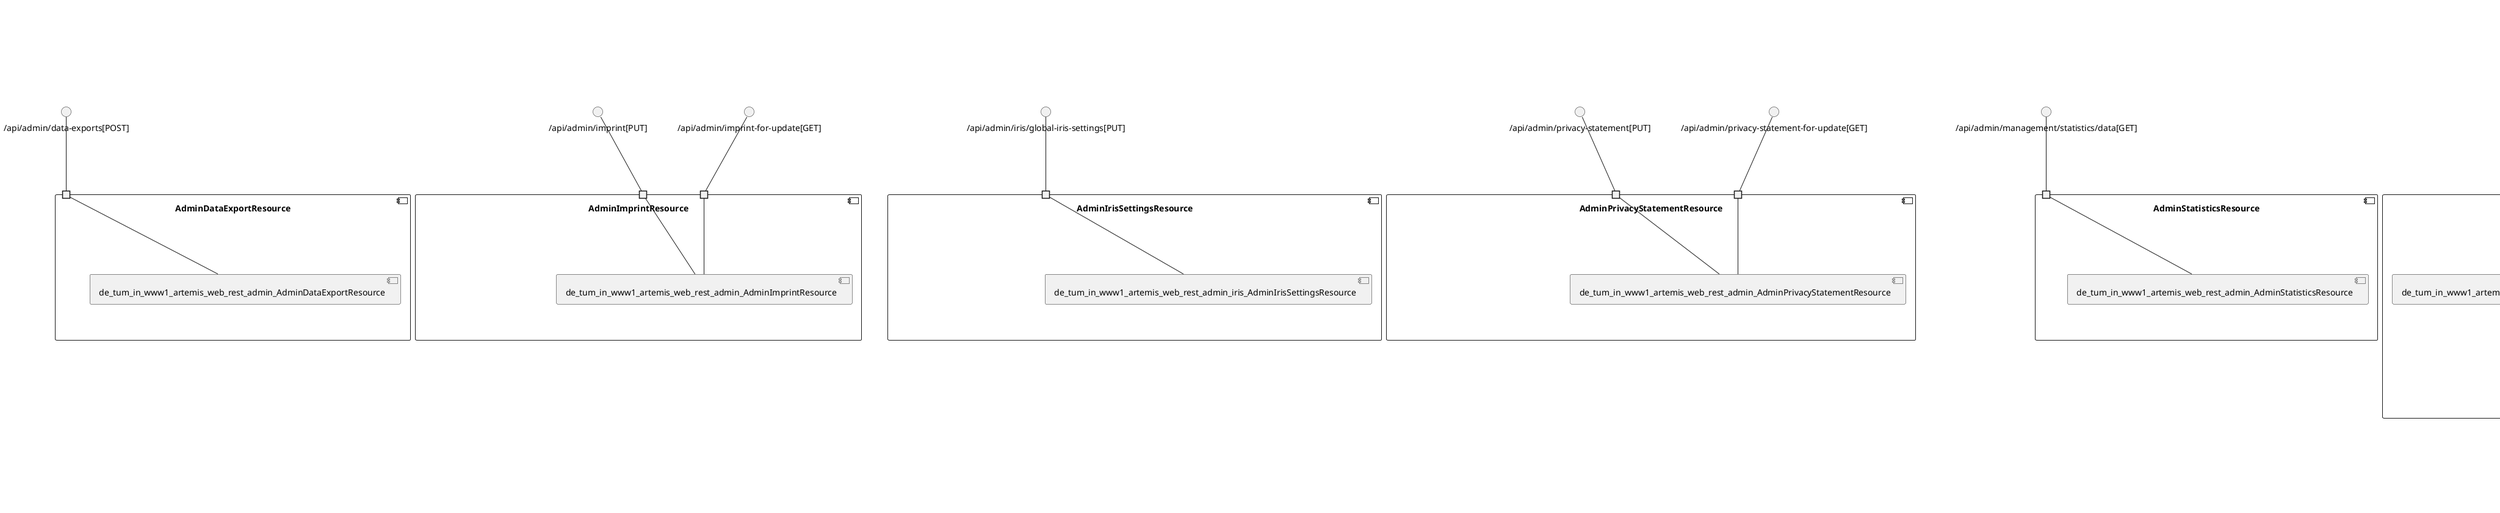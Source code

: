@startuml
skinparam fixCircleLabelOverlapping true
component "AbstractQuizSubmissionService\n\n\n\n\n\n" {
[de_tum_in_www1_artemis_service_AbstractQuizSubmissionService]
}
component "AccountService\n\n\n\n\n\n" {
[de_tum_in_www1_artemis_service_AccountService]
}
component "AdminDataExportResource\n\n\n\n\n\n" {
[de_tum_in_www1_artemis_web_rest_admin_AdminDataExportResource]
portin " " as AdminDataExportResource.requires._api_admin_data_exports_POST_
"AdminDataExportResource.requires._api_admin_data_exports_POST_"--[de_tum_in_www1_artemis_web_rest_admin_AdminDataExportResource]
}
interface "/api/admin/data-exports[POST]" as interface._api_admin_data_exports_POST_
interface._api_admin_data_exports_POST_--"AdminDataExportResource.requires._api_admin_data_exports_POST_"
component "AdminImprintResource\n\n\n\n\n\n" {
[de_tum_in_www1_artemis_web_rest_admin_AdminImprintResource]
portin " " as AdminImprintResource.requires._api_admin_imprint_for_update_GET_
portin " " as AdminImprintResource.requires._api_admin_imprint_PUT_
"AdminImprintResource.requires._api_admin_imprint_for_update_GET_"--[de_tum_in_www1_artemis_web_rest_admin_AdminImprintResource]
"AdminImprintResource.requires._api_admin_imprint_PUT_"--[de_tum_in_www1_artemis_web_rest_admin_AdminImprintResource]
}
interface "/api/admin/imprint-for-update[GET]" as interface._api_admin_imprint_for_update_GET_
interface._api_admin_imprint_for_update_GET_--"AdminImprintResource.requires._api_admin_imprint_for_update_GET_"
interface "/api/admin/imprint[PUT]" as interface._api_admin_imprint_PUT_
interface._api_admin_imprint_PUT_--"AdminImprintResource.requires._api_admin_imprint_PUT_"
component "AdminIrisSettingsResource\n\n\n\n\n\n" {
[de_tum_in_www1_artemis_web_rest_admin_iris_AdminIrisSettingsResource]
portin " " as AdminIrisSettingsResource.requires._api_admin_iris_global_iris_settings_PUT_
"AdminIrisSettingsResource.requires._api_admin_iris_global_iris_settings_PUT_"--[de_tum_in_www1_artemis_web_rest_admin_iris_AdminIrisSettingsResource]
}
interface "/api/admin/iris/global-iris-settings[PUT]" as interface._api_admin_iris_global_iris_settings_PUT_
interface._api_admin_iris_global_iris_settings_PUT_--"AdminIrisSettingsResource.requires._api_admin_iris_global_iris_settings_PUT_"
component "AdminPrivacyStatementResource\n\n\n\n\n\n" {
[de_tum_in_www1_artemis_web_rest_admin_AdminPrivacyStatementResource]
portin " " as AdminPrivacyStatementResource.requires._api_admin_privacy_statement_for_update_GET_
portin " " as AdminPrivacyStatementResource.requires._api_admin_privacy_statement_PUT_
"AdminPrivacyStatementResource.requires._api_admin_privacy_statement_PUT_"--[de_tum_in_www1_artemis_web_rest_admin_AdminPrivacyStatementResource]
"AdminPrivacyStatementResource.requires._api_admin_privacy_statement_for_update_GET_"--[de_tum_in_www1_artemis_web_rest_admin_AdminPrivacyStatementResource]
}
interface "/api/admin/privacy-statement[PUT]" as interface._api_admin_privacy_statement_PUT_
interface._api_admin_privacy_statement_PUT_--"AdminPrivacyStatementResource.requires._api_admin_privacy_statement_PUT_"
interface "/api/admin/privacy-statement-for-update[GET]" as interface._api_admin_privacy_statement_for_update_GET_
interface._api_admin_privacy_statement_for_update_GET_--"AdminPrivacyStatementResource.requires._api_admin_privacy_statement_for_update_GET_"
component "AdminStatisticsResource\n\n\n\n\n\n" {
[de_tum_in_www1_artemis_web_rest_admin_AdminStatisticsResource]
portin " " as AdminStatisticsResource.requires._api_admin_management_statistics_data_GET_
"AdminStatisticsResource.requires._api_admin_management_statistics_data_GET_"--[de_tum_in_www1_artemis_web_rest_admin_AdminStatisticsResource]
}
interface "/api/admin/management/statistics/data[GET]" as interface._api_admin_management_statistics_data_GET_
interface._api_admin_management_statistics_data_GET_--"AdminStatisticsResource.requires._api_admin_management_statistics_data_GET_"
component "AdminSystemNotificationResource\n\n\n\n\n\n" {
[de_tum_in_www1_artemis_web_rest_admin_AdminSystemNotificationResource]
[de_tum_in_www1_artemis_web_rest_SystemNotificationResource]
[de_tum_in_www1_artemis_service_SystemNotificationService]
[de_tum_in_www1_artemis_repository_SystemNotificationRepository]
portin " " as AdminSystemNotificationResource.requires._api_system_notifications_GET_
portin " " as AdminSystemNotificationResource.requires._api_admin_system_notifications
[de_tum_in_www1_artemis_web_rest_admin_AdminSystemNotificationResource]..>[de_tum_in_www1_artemis_repository_SystemNotificationRepository] : requires
[de_tum_in_www1_artemis_web_rest_SystemNotificationResource]..>[de_tum_in_www1_artemis_repository_SystemNotificationRepository] : requires
[de_tum_in_www1_artemis_service_SystemNotificationService]..>[de_tum_in_www1_artemis_repository_SystemNotificationRepository] : requires
"AdminSystemNotificationResource.requires._api_system_notifications_GET_"--[de_tum_in_www1_artemis_web_rest_SystemNotificationResource]
"AdminSystemNotificationResource.requires._api_admin_system_notifications"--[de_tum_in_www1_artemis_web_rest_admin_AdminSystemNotificationResource]
}
interface "/api/system-notifications[GET]" as interface._api_system_notifications_GET_
interface._api_system_notifications_GET_--"AdminSystemNotificationResource.requires._api_system_notifications_GET_"
interface "/api/admin/system-notifications" as interface._api_admin_system_notifications
interface._api_admin_system_notifications--"AdminSystemNotificationResource.requires._api_admin_system_notifications"
component "AndroidAppSiteAssociationResource\n\n\n\n\n\n" {
[de_tum_in_www1_artemis_web_rest_AndroidAppSiteAssociationResource]
portin " " as AndroidAppSiteAssociationResource.requires.__well_known_assetlinks_json_GET_
"AndroidAppSiteAssociationResource.requires.__well_known_assetlinks_json_GET_"--[de_tum_in_www1_artemis_web_rest_AndroidAppSiteAssociationResource]
}
interface "/_well-known/assetlinks_json[GET]" as interface.__well_known_assetlinks_json_GET_
interface.__well_known_assetlinks_json_GET_--"AndroidAppSiteAssociationResource.requires.__well_known_assetlinks_json_GET_"
component "AnswerMessageResource\n\n\n\n\n\n" {
[de_tum_in_www1_artemis_web_rest_metis_AnswerMessageResource]
portin " " as AnswerMessageResource.requires._api_courses_DELETE_
portin " " as AnswerMessageResource.requires._api_courses_PUT_
"AnswerMessageResource.requires._api_courses_PUT_"--[de_tum_in_www1_artemis_web_rest_metis_AnswerMessageResource]
"AnswerMessageResource.requires._api_courses_DELETE_"--[de_tum_in_www1_artemis_web_rest_metis_AnswerMessageResource]
}
interface "/api/courses[PUT]" as interface._api_courses_PUT_
interface._api_courses_PUT_--"AnswerMessageResource.requires._api_courses_PUT_"
interface "/api/courses[DELETE]" as interface._api_courses_DELETE_
interface._api_courses_DELETE_--"AnswerMessageResource.requires._api_courses_DELETE_"
component "AnswerPostResource\n\n\n\n\n\n" {
[de_tum_in_www1_artemis_web_rest_metis_AnswerPostResource]
portin " " as AnswerPostResource.requires._api_courses_DELETE_
portin " " as AnswerPostResource.requires._api_courses_PUT_
"AnswerPostResource.requires._api_courses_PUT_"--[de_tum_in_www1_artemis_web_rest_metis_AnswerPostResource]
"AnswerPostResource.requires._api_courses_DELETE_"--[de_tum_in_www1_artemis_web_rest_metis_AnswerPostResource]
}
interface "/api/courses[PUT]" as interface._api_courses_PUT_
interface._api_courses_PUT_--"AnswerPostResource.requires._api_courses_PUT_"
interface "/api/courses[DELETE]" as interface._api_courses_DELETE_
interface._api_courses_DELETE_--"AnswerPostResource.requires._api_courses_DELETE_"
component "ApollonConversionResource\n\n\n\n\n\n" {
[de_tum_in_www1_artemis_web_rest_ApollonConversionResource]
portin " " as ApollonConversionResource.requires._api_apollon_convert_to_pdf_POST_
"ApollonConversionResource.requires._api_apollon_convert_to_pdf_POST_"--[de_tum_in_www1_artemis_web_rest_ApollonConversionResource]
}
interface "/api/apollon/convert-to-pdf[POST]" as interface._api_apollon_convert_to_pdf_POST_
interface._api_apollon_convert_to_pdf_POST_--"ApollonConversionResource.requires._api_apollon_convert_to_pdf_POST_"
component "ApollonConversionService\n\n\n\n\n\n" {
[de_tum_in_www1_artemis_service_connectors_apollon_ApollonConversionService]
}
component "AppleAppSiteAssociationResource\n\n\n\n\n\n" {
[de_tum_in_www1_artemis_web_rest_AppleAppSiteAssociationResource]
portin " " as AppleAppSiteAssociationResource.requires.__well_known_apple_app_site_association_GET_
"AppleAppSiteAssociationResource.requires.__well_known_apple_app_site_association_GET_"--[de_tum_in_www1_artemis_web_rest_AppleAppSiteAssociationResource]
}
interface "/_well-known/apple-app-site-association[GET]" as interface.__well_known_apple_app_site_association_GET_
interface.__well_known_apple_app_site_association_GET_--"AppleAppSiteAssociationResource.requires.__well_known_apple_app_site_association_GET_"
component "AthenaFeedbackSuggestionsService\n\n\n\n\n\n" {
[de_tum_in_www1_artemis_service_connectors_athena_AthenaFeedbackSuggestionsService]
[de_tum_in_www1_artemis_repository_GradingInstructionRepository]
[de_tum_in_www1_artemis_service_connectors_athena_AthenaFeedbackSuggestionsService]..>[de_tum_in_www1_artemis_repository_GradingInstructionRepository] : requires
}
component "AthenaSubmissionSelectionService\n\n\n\n\n\n" {
[de_tum_in_www1_artemis_service_connectors_athena_AthenaSubmissionSelectionService]
}
component "AuditEventService\n\n\n\n\n\n" {
[de_tum_in_www1_artemis_repository_PersistenceAuditEventRepository]
[de_tum_in_www1_artemis_service_AuditEventService]
[de_tum_in_www1_artemis_service_AuditEventService]..>[de_tum_in_www1_artemis_repository_PersistenceAuditEventRepository] : requires
}
component "AuditResource\n\n\n\n\n\n" {
[de_tum_in_www1_artemis_web_rest_admin_AuditResource]
portin " " as AuditResource.requires._api_admin_audits_GET_
"AuditResource.requires._api_admin_audits_GET_"--[de_tum_in_www1_artemis_web_rest_admin_AuditResource]
}
interface "/api/admin/audits[GET]" as interface._api_admin_audits_GET_
interface._api_admin_audits_GET_--"AuditResource.requires._api_admin_audits_GET_"
component "AuthorizationTestService\n\n\n\n\n\n" {
[de_tum_in_www1_artemis_authorization_AuthorizationTestService]
}
component "BambooBuildPlanService\n\n\n\n\n\n" {
[de_tum_in_www1_artemis_service_connectors_bamboo_BambooBuildPlanService]
}
component "BambooBuildPlanUpdateService\n\n\n\n\n\n" {
[de_tum_in_www1_artemis_service_connectors_bitbucket_BambooBuildPlanUpdateService]
}
component "BambooInternalUrlService\n\n\n\n\n\n" {
[de_tum_in_www1_artemis_service_connectors_bamboo_BambooInternalUrlService]
}
component "BambooMigrationService\n\n\n\n\n\n" {
[de_tum_in_www1_artemis_config_migration_entries_BambooMigrationService]
}
component "BambooProgrammingLanguageFeatureService\n\n\n\n\n\n" {
[de_tum_in_www1_artemis_service_connectors_bamboo_BambooProgrammingLanguageFeatureService]
}
component "BambooResultService\n\n\n\n\n\n" {
[de_tum_in_www1_artemis_service_connectors_bamboo_BambooResultService]
}
component "BambooService\n\n\n\n\n\n" {
[de_tum_in_www1_artemis_service_connectors_bamboo_BambooService]
}
component "BambooTriggerService\n\n\n\n\n\n" {
[de_tum_in_www1_artemis_service_connectors_bamboo_BambooTriggerService]
}
component "ClientForwardResource\n\n\n\n\n\n" {
[de_tum_in_www1_artemis_web_rest_ClientForwardResource]
}
component "ConductAgreementService\n\n\n\n\n\n" {
[de_tum_in_www1_artemis_service_ConductAgreementService]
[de_tum_in_www1_artemis_repository_ConductAgreementRepository]
[de_tum_in_www1_artemis_service_ConductAgreementService]..>[de_tum_in_www1_artemis_repository_ConductAgreementRepository] : requires
}
component "DefaultTemplateUpgradeService\n\n\n\n\n\n" {
[de_tum_in_www1_artemis_service_programming_DefaultTemplateUpgradeService]
}
component "DragAndDropQuizAnswerConversionService\n\n\n\n\n\n" {
[de_tum_in_www1_artemis_service_DragAndDropQuizAnswerConversionService]
}
component "EntityFileService\n\n\n\n\n\n" {
[de_tum_in_www1_artemis_service_EntityFileService]
}
component "ExerciseLifecycleService\n\n\n\n\n\n" {
[de_tum_in_www1_artemis_service_ExerciseLifecycleService]
}
component "ExerciseSpecificationService\n\n\n\n\n\n" {
[de_tum_in_www1_artemis_service_ExerciseSpecificationService]
}
component "ExerciseWithSubmissionsExportService\n\n\n\n\n\n" {
[de_tum_in_www1_artemis_service_export_ExerciseWithSubmissionsExportService]
}
component "FeatureToggleResource\n\n\n\n\n\n" {
[de_tum_in_www1_artemis_web_rest_admin_FeatureToggleResource]
portin " " as FeatureToggleResource.requires._api_admin_feature_toggle_PUT_
"FeatureToggleResource.requires._api_admin_feature_toggle_PUT_"--[de_tum_in_www1_artemis_web_rest_admin_FeatureToggleResource]
}
interface "/api/admin/feature-toggle[PUT]" as interface._api_admin_feature_toggle_PUT_
interface._api_admin_feature_toggle_PUT_--"FeatureToggleResource.requires._api_admin_feature_toggle_PUT_"
component "FeatureToggleService\n\n\n\n\n\n" {
[de_tum_in_www1_artemis_service_feature_FeatureToggleService]
}
component "FileUploadExerciseWithSubmissionsExportService\n\n\n\n\n\n" {
[de_tum_in_www1_artemis_service_export_FileUploadExerciseWithSubmissionsExportService]
}
component "FileUploadSubmissionExportService\n\n\n\n\n\n" {
[de_tum_in_www1_artemis_service_export_FileUploadSubmissionExportService]
}
component "GeneralInstantNotificationService\n\n\n\n\n\n" {
[de_tum_in_www1_artemis_service_notifications_GeneralInstantNotificationService]
}
component "GitLabCIBuildPlanService\n\n\n\n\n\n" {
[de_tum_in_www1_artemis_service_connectors_gitlabci_GitLabCIBuildPlanService]
}
component "GitLabCIProgrammingLanguageFeatureService\n\n\n\n\n\n" {
[de_tum_in_www1_artemis_service_connectors_gitlabci_GitLabCIProgrammingLanguageFeatureService]
}
component "GitLabCIResultService\n\n\n\n\n\n" {
[de_tum_in_www1_artemis_service_connectors_gitlabci_GitLabCIResultService]
}
component "GitLabCITriggerService\n\n\n\n\n\n" {
[de_tum_in_www1_artemis_service_connectors_gitlabci_GitLabCITriggerService]
}
component "GitLabCIUserManagementService\n\n\n\n\n\n" {
[de_tum_in_www1_artemis_service_connectors_gitlabci_GitLabCIUserManagementService]
}
component "GitLabJenkinsMigrationService\n\n\n\n\n\n" {
[de_tum_in_www1_artemis_config_migration_entries_GitLabJenkinsMigrationService]
}
component "GroupNotificationScheduleService\n\n\n\n\n\n" {
[de_tum_in_www1_artemis_service_notifications_GroupNotificationScheduleService]
}
component "GuidedTourSettingsResource\n\n\n\n\n\n" {
[de_tum_in_www1_artemis_web_rest_GuidedTourSettingsResource]
portin " " as GuidedTourSettingsResource.requires._api_guided_tour_settings
"GuidedTourSettingsResource.requires._api_guided_tour_settings"--[de_tum_in_www1_artemis_web_rest_GuidedTourSettingsResource]
}
interface "/api/guided-tour-settings" as interface._api_guided_tour_settings
interface._api_guided_tour_settings--"GuidedTourSettingsResource.requires._api_guided_tour_settings"
component "InternalUrlService\n\n\n\n\n\n" {
[de_tum_in_www1_artemis_service_InternalUrlService]
}
component "IrisConnectorService\n\n\n\n\n\n" {
[de_tum_in_www1_artemis_service_connectors_iris_IrisConnectorService]
}
component "IrisModelsResource\n\n\n\n\n\n" {
[de_tum_in_www1_artemis_web_rest_iris_IrisModelsResource]
portin " " as IrisModelsResource.requires._api_iris_models_GET_
"IrisModelsResource.requires._api_iris_models_GET_"--[de_tum_in_www1_artemis_web_rest_iris_IrisModelsResource]
}
interface "/api/iris/models[GET]" as interface._api_iris_models_GET_
interface._api_iris_models_GET_--"IrisModelsResource.requires._api_iris_models_GET_"
component "IrisWebsocketService\n\n\n\n\n\n" {
[de_tum_in_www1_artemis_service_iris_IrisWebsocketService]
}
component "JenkinsInternalUrlService\n\n\n\n\n\n" {
[de_tum_in_www1_artemis_service_connectors_jenkins_JenkinsInternalUrlService]
}
component "JenkinsJobPermissionsService\n\n\n\n\n\n" {
[de_tum_in_www1_artemis_service_connectors_jenkins_jobs_JenkinsJobPermissionsService]
}
component "JenkinsJobService\n\n\n\n\n\n" {
[de_tum_in_www1_artemis_service_connectors_jenkins_jobs_JenkinsJobService]
}
component "JenkinsProgrammingLanguageFeatureService\n\n\n\n\n\n" {
[de_tum_in_www1_artemis_service_connectors_jenkins_JenkinsProgrammingLanguageFeatureService]
}
component "JenkinsResultService\n\n\n\n\n\n" {
[de_tum_in_www1_artemis_service_connectors_jenkins_JenkinsResultService]
}
component "JenkinsService\n\n\n\n\n\n" {
[de_tum_in_www1_artemis_service_connectors_jenkins_JenkinsService]
}
component "JenkinsTriggerService\n\n\n\n\n\n" {
[de_tum_in_www1_artemis_service_connectors_jenkins_JenkinsTriggerService]
}
component "LdapUserService\n\n\n\n\n\n" {
[de_tum_in_www1_artemis_service_ldap_LdapUserService]
}
component "LearningObjectService\n\n\n\n\n\n" {
[de_tum_in_www1_artemis_service_LearningObjectService]
}
component "LegacyResource\n\n\n\n\n\n" {
[de_tum_in_www1_artemis_web_rest_LegacyResource]
portin " " as LegacyResource.requires._api_programming_exercises_test_cases_changed_POST_
portin " " as LegacyResource.requires._api_programming_exercises_new_result_POST_
portin " " as LegacyResource.requires._api_programming_submissions_POST_
"LegacyResource.requires._api_programming_exercises_new_result_POST_"--[de_tum_in_www1_artemis_web_rest_LegacyResource]
"LegacyResource.requires._api_programming_submissions_POST_"--[de_tum_in_www1_artemis_web_rest_LegacyResource]
"LegacyResource.requires._api_programming_exercises_test_cases_changed_POST_"--[de_tum_in_www1_artemis_web_rest_LegacyResource]
}
interface "/api/programming-exercises/new-result[POST]" as interface._api_programming_exercises_new_result_POST_
interface._api_programming_exercises_new_result_POST_--"LegacyResource.requires._api_programming_exercises_new_result_POST_"
interface "/api/programming-submissions[POST]" as interface._api_programming_submissions_POST_
interface._api_programming_submissions_POST_--"LegacyResource.requires._api_programming_submissions_POST_"
interface "/api/programming-exercises/test-cases-changed[POST]" as interface._api_programming_exercises_test_cases_changed_POST_
interface._api_programming_exercises_test_cases_changed_POST_--"LegacyResource.requires._api_programming_exercises_test_cases_changed_POST_"
component "LegalDocumentService\n\n\n\n\n\n" {
[de_tum_in_www1_artemis_service_LegalDocumentService]
}
component "LinkPreviewResource\n\n\n\n\n\n" {
[de_tum_in_www1_artemis_web_rest_ogparser_LinkPreviewResource]
portin " " as LinkPreviewResource.requires._api_link_preview_POST_
"LinkPreviewResource.requires._api_link_preview_POST_"--[de_tum_in_www1_artemis_web_rest_ogparser_LinkPreviewResource]
}
interface "/api/link-preview[POST]" as interface._api_link_preview_POST_
interface._api_link_preview_POST_--"LinkPreviewResource.requires._api_link_preview_POST_"
component "LinkPreviewService\n\n\n\n\n\n" {
[de_tum_in_www1_artemis_service_linkpreview_LinkPreviewService]
}
component "LocalCIBuildPlanService\n\n\n\n\n\n" {
[de_tum_in_www1_artemis_service_connectors_localci_LocalCIBuildPlanService]
}
component "LocalCIContainerService\n\n\n\n\n\n" {
[de_tum_in_www1_artemis_service_connectors_localci_LocalCIContainerService]
}
component "LocalCIDockerService\n\n\n\n\n\n" {
[de_tum_in_www1_artemis_service_connectors_localci_LocalCIDockerService]
}
component "LocalCIProgrammingLanguageFeatureService\n\n\n\n\n\n" {
[de_tum_in_www1_artemis_service_connectors_localci_LocalCIProgrammingLanguageFeatureService]
}
component "LocalCIResultService\n\n\n\n\n\n" {
[de_tum_in_www1_artemis_service_connectors_localci_LocalCIResultService]
}
component "LocalCIService\n\n\n\n\n\n" {
[de_tum_in_www1_artemis_service_connectors_localci_LocalCIService]
}
component "LocalCITriggerService\n\n\n\n\n\n" {
[de_tum_in_www1_artemis_service_connectors_localci_LocalCITriggerService]
}
component "LocalVCService\n\n\n\n\n\n" {
[de_tum_in_www1_artemis_service_connectors_localvc_LocalVCService]
}
component "LogResource\n\n\n\n\n\n" {
[de_tum_in_www1_artemis_web_rest_admin_LogResource]
portin " " as LogResource.requires._api_admin_logs
"LogResource.requires._api_admin_logs"--[de_tum_in_www1_artemis_web_rest_admin_LogResource]
}
interface "/api/admin/logs" as interface._api_admin_logs
interface._api_admin_logs--"LogResource.requires._api_admin_logs"
component "LongFeedbackTextResource\n\n\n\n\n\n" {
[de_tum_in_www1_artemis_web_rest_LongFeedbackTextResource]
[de_tum_in_www1_artemis_service_FeedbackService]
[de_tum_in_www1_artemis_repository_LongFeedbackTextRepository]
portin " " as LongFeedbackTextResource.requires._api_results___long_feedback_GET_
[de_tum_in_www1_artemis_web_rest_LongFeedbackTextResource]..>[de_tum_in_www1_artemis_repository_LongFeedbackTextRepository] : requires
[de_tum_in_www1_artemis_service_FeedbackService]..>[de_tum_in_www1_artemis_repository_LongFeedbackTextRepository] : requires
"LongFeedbackTextResource.requires._api_results___long_feedback_GET_"--[de_tum_in_www1_artemis_web_rest_LongFeedbackTextResource]
}
interface "/api/results/*/long-feedback[GET]" as interface._api_results___long_feedback_GET_
interface._api_results___long_feedback_GET_--"LongFeedbackTextResource.requires._api_results___long_feedback_GET_"
component "LtiNewResultService\n\n\n\n\n\n" {
[de_tum_in_www1_artemis_service_connectors_lti_LtiNewResultService]
}
component "MailService\n\n\n\n\n\n" {
[de_tum_in_www1_artemis_service_notifications_MailService]
}
component "MainInstanceMessageSendService\n\n\n\n\n\n" {
[de_tum_in_www1_artemis_service_listeners_ResultListener]
[de_tum_in_www1_artemis_service_messaging_MainInstanceMessageSendService]
[de_tum_in_www1_artemis_service_messaging_DistributedInstanceMessageSendService]
[de_tum_in_www1_artemis_service_listeners_ResultListener]..>[de_tum_in_www1_artemis_service_messaging_MainInstanceMessageSendService] : requires
[de_tum_in_www1_artemis_service_listeners_ResultListener]..>[de_tum_in_www1_artemis_service_messaging_DistributedInstanceMessageSendService] : requires
}
component "MigrationService\n\n\n\n\n\n" {
[de_tum_in_www1_artemis_repository_MigrationChangeRepository]
[de_tum_in_www1_artemis_config_migration_MigrationService]
[de_tum_in_www1_artemis_config_migration_MigrationService]..>[de_tum_in_www1_artemis_repository_MigrationChangeRepository] : requires
}
component "ModelingExerciseWithSubmissionsExportService\n\n\n\n\n\n" {
[de_tum_in_www1_artemis_service_export_ModelingExerciseWithSubmissionsExportService]
}
component "ModelingPlagiarismDetectionService\n\n\n\n\n\n" {
[de_tum_in_www1_artemis_service_plagiarism_ModelingPlagiarismDetectionService]
}
component "ModelingSubmissionExportService\n\n\n\n\n\n" {
[de_tum_in_www1_artemis_service_export_ModelingSubmissionExportService]
}
component "ParticipationLifecycleService\n\n\n\n\n\n" {
[de_tum_in_www1_artemis_service_ParticipationLifecycleService]
}
component "PlagiarismCacheService\n\n\n\n\n\n" {
[de_tum_in_www1_artemis_service_plagiarism_cache_PlagiarismCacheService]
}
component "PlagiarismWebsocketService\n\n\n\n\n\n" {
[de_tum_in_www1_artemis_service_plagiarism_PlagiarismWebsocketService]
}
component "PlantUmlResource\n\n\n\n\n\n" {
[de_tum_in_www1_artemis_web_rest_PlantUmlResource]
portin " " as PlantUmlResource.requires._svg_GET_
portin " " as PlantUmlResource.requires._png_GET_
"PlantUmlResource.requires._svg_GET_"--[de_tum_in_www1_artemis_web_rest_PlantUmlResource]
"PlantUmlResource.requires._png_GET_"--[de_tum_in_www1_artemis_web_rest_PlantUmlResource]
}
interface "/svg[GET]" as interface._svg_GET_
interface._svg_GET_--"PlantUmlResource.requires._svg_GET_"
interface "/png[GET]" as interface._png_GET_
interface._png_GET_--"PlantUmlResource.requires._png_GET_"
component "PlantUmlService\n\n\n\n\n\n" {
[de_tum_in_www1_artemis_service_PlantUmlService]
}
component "PostResource\n\n\n\n\n\n" {
[de_tum_in_www1_artemis_web_rest_metis_PostResource]
portin " " as PostResource.requires._api_courses_PUT_
portin " " as PostResource.requires._api_courses_DELETE_
portin " " as PostResource.requires._api_courses___posts_similarity_check_POST_
"PostResource.requires._api_courses_PUT_"--[de_tum_in_www1_artemis_web_rest_metis_PostResource]
"PostResource.requires._api_courses___posts_similarity_check_POST_"--[de_tum_in_www1_artemis_web_rest_metis_PostResource]
"PostResource.requires._api_courses_DELETE_"--[de_tum_in_www1_artemis_web_rest_metis_PostResource]
}
interface "/api/courses[PUT]" as interface._api_courses_PUT_
interface._api_courses_PUT_--"PostResource.requires._api_courses_PUT_"
interface "/api/courses/*/posts/similarity-check[POST]" as interface._api_courses___posts_similarity_check_POST_
interface._api_courses___posts_similarity_check_POST_--"PostResource.requires._api_courses___posts_similarity_check_POST_"
interface "/api/courses[DELETE]" as interface._api_courses_DELETE_
interface._api_courses_DELETE_--"PostResource.requires._api_courses_DELETE_"
component "ProfileService\n\n\n\n\n\n" {
[de_tum_in_www1_artemis_service_ProfileService]
}
component "ProgrammingAssessmentService\n\n\n\n\n\n" {
[de_tum_in_www1_artemis_service_programming_ProgrammingAssessmentService]
}
component "ProgrammingExerciseImportFromFileService\n\n\n\n\n\n" {
[de_tum_in_www1_artemis_service_programming_ProgrammingExerciseImportFromFileService]
}
component "ProgrammingExerciseRepositoryService\n\n\n\n\n\n" {
[de_tum_in_www1_artemis_service_programming_ProgrammingExerciseRepositoryService]
}
component "PublicImprintResource\n\n\n\n\n\n" {
[de_tum_in_www1_artemis_web_rest_open_PublicImprintResource]
portin " " as PublicImprintResource.requires._api_public_imprint_GET_
"PublicImprintResource.requires._api_public_imprint_GET_"--[de_tum_in_www1_artemis_web_rest_open_PublicImprintResource]
}
interface "/api/public/imprint[GET]" as interface._api_public_imprint_GET_
interface._api_public_imprint_GET_--"PublicImprintResource.requires._api_public_imprint_GET_"
component "PublicOAuth2JWKSResource\n\n\n\n\n\n" {
[de_tum_in_www1_artemis_web_rest_open_PublicOAuth2JWKSResource]
portin " " as PublicOAuth2JWKSResource.requires.__well_known_jwks_json_GET_
"PublicOAuth2JWKSResource.requires.__well_known_jwks_json_GET_"--[de_tum_in_www1_artemis_web_rest_open_PublicOAuth2JWKSResource]
}
interface "/_well-known/jwks_json[GET]" as interface.__well_known_jwks_json_GET_
interface.__well_known_jwks_json_GET_--"PublicOAuth2JWKSResource.requires.__well_known_jwks_json_GET_"
component "PublicPrivacyStatementResource\n\n\n\n\n\n" {
[de_tum_in_www1_artemis_web_rest_open_PublicPrivacyStatementResource]
portin " " as PublicPrivacyStatementResource.requires._api_public_privacy_statement_GET_
"PublicPrivacyStatementResource.requires._api_public_privacy_statement_GET_"--[de_tum_in_www1_artemis_web_rest_open_PublicPrivacyStatementResource]
}
interface "/api/public/privacy-statement[GET]" as interface._api_public_privacy_statement_GET_
interface._api_public_privacy_statement_GET_--"PublicPrivacyStatementResource.requires._api_public_privacy_statement_GET_"
component "PublicResultResource\n\n\n\n\n\n" {
[de_tum_in_www1_artemis_web_rest_open_PublicResultResource]
portin " " as PublicResultResource.requires._api_public_programming_exercises_new_result_POST_
"PublicResultResource.requires._api_public_programming_exercises_new_result_POST_"--[de_tum_in_www1_artemis_web_rest_open_PublicResultResource]
}
interface "/api/public/programming-exercises/new-result[POST]" as interface._api_public_programming_exercises_new_result_POST_
interface._api_public_programming_exercises_new_result_POST_--"PublicResultResource.requires._api_public_programming_exercises_new_result_POST_"
component "PublicSystemNotificationResource\n\n\n\n\n\n" {
[de_tum_in_www1_artemis_web_rest_open_PublicSystemNotificationResource]
portin " " as PublicSystemNotificationResource.requires._api_public_system_notifications_active_GET_
"PublicSystemNotificationResource.requires._api_public_system_notifications_active_GET_"--[de_tum_in_www1_artemis_web_rest_open_PublicSystemNotificationResource]
}
interface "/api/public/system-notifications/active[GET]" as interface._api_public_system_notifications_active_GET_
interface._api_public_system_notifications_active_GET_--"PublicSystemNotificationResource.requires._api_public_system_notifications_active_GET_"
component "PublicTimeResource\n\n\n\n\n\n" {
[de_tum_in_www1_artemis_web_rest_open_PublicTimeResource]
portin " " as PublicTimeResource.requires._api_public_time_GET_
"PublicTimeResource.requires._api_public_time_GET_"--[de_tum_in_www1_artemis_web_rest_open_PublicTimeResource]
}
interface "/api/public/time[GET]" as interface._api_public_time_GET_
interface._api_public_time_GET_--"PublicTimeResource.requires._api_public_time_GET_"
component "PublicUserJwtResource\n\n\n\n\n\n" {
[de_tum_in_www1_artemis_web_rest_open_PublicUserJwtResource]
portin " " as PublicUserJwtResource.requires._api_public_saml2_POST_
portin " " as PublicUserJwtResource.requires._api_public_authenticate_POST_
portin " " as PublicUserJwtResource.requires._api_public_logout_POST_
"PublicUserJwtResource.requires._api_public_logout_POST_"--[de_tum_in_www1_artemis_web_rest_open_PublicUserJwtResource]
"PublicUserJwtResource.requires._api_public_authenticate_POST_"--[de_tum_in_www1_artemis_web_rest_open_PublicUserJwtResource]
"PublicUserJwtResource.requires._api_public_saml2_POST_"--[de_tum_in_www1_artemis_web_rest_open_PublicUserJwtResource]
}
interface "/api/public/logout[POST]" as interface._api_public_logout_POST_
interface._api_public_logout_POST_--"PublicUserJwtResource.requires._api_public_logout_POST_"
interface "/api/public/authenticate[POST]" as interface._api_public_authenticate_POST_
interface._api_public_authenticate_POST_--"PublicUserJwtResource.requires._api_public_authenticate_POST_"
interface "/api/public/saml2[POST]" as interface._api_public_saml2_POST_
interface._api_public_saml2_POST_--"PublicUserJwtResource.requires._api_public_saml2_POST_"
component "QuizExerciseImportService\n\n\n\n\n\n" {
[de_tum_in_www1_artemis_service_QuizExerciseImportService]
}
component "QuizMessagingService\n\n\n\n\n\n" {
[de_tum_in_www1_artemis_service_QuizMessagingService]
}
component "QuizSubmissionWebsocketService\n\n\n\n\n\n" {
[de_tum_in_www1_artemis_web_websocket_QuizSubmissionWebsocketService]
}
component "ReactionResource\n\n\n\n\n\n" {
[de_tum_in_www1_artemis_web_rest_metis_ReactionResource]
portin " " as ReactionResource.requires._api_courses_DELETE_
"ReactionResource.requires._api_courses_DELETE_"--[de_tum_in_www1_artemis_web_rest_metis_ReactionResource]
}
interface "/api/courses[DELETE]" as interface._api_courses_DELETE_
interface._api_courses_DELETE_--"ReactionResource.requires._api_courses_DELETE_"
component "RepositoryAccessService\n\n\n\n\n\n" {
[de_tum_in_www1_artemis_service_RepositoryAccessService]
}
component "RepositoryService\n\n\n\n\n\n" {
[de_tum_in_www1_artemis_service_RepositoryService]
}
component "ResourceLoaderService\n\n\n\n\n\n" {
[de_tum_in_www1_artemis_service_ResourceLoaderService]
}
component "ResultWebsocketService\n\n\n\n\n\n" {
[de_tum_in_www1_artemis_web_websocket_ResultWebsocketService]
}
component "ScheduleService\n\n\n\n\n\n" {
[de_tum_in_www1_artemis_service_scheduled_ScheduleService]
}
component "SecurityMetersService\n\n\n\n\n\n" {
[de_tum_in_www1_artemis_management_SecurityMetersService]
}
component "TeamWebsocketService\n\n\n\n\n\n" {
[de_tum_in_www1_artemis_web_websocket_team_TeamWebsocketService]
}
component "TemplateUpgradePolicy\n\n\n\n\n\n" {
[de_tum_in_www1_artemis_service_programming_TemplateUpgradePolicy]
}
component "TestRepositoryResource\n\n\n\n\n\n" {
[de_tum_in_www1_artemis_web_rest_repository_TestRepositoryResource]
portin " " as TestRepositoryResource.requires._api_test_repository
"TestRepositoryResource.requires._api_test_repository"--[de_tum_in_www1_artemis_web_rest_repository_TestRepositoryResource]
}
interface "/api/test-repository" as interface._api_test_repository
interface._api_test_repository--"TestRepositoryResource.requires._api_test_repository"
component "TextAssessmentService\n\n\n\n\n\n" {
[de_tum_in_www1_artemis_service_TextAssessmentService]
}
component "TextExerciseWithSubmissionsExportService\n\n\n\n\n\n" {
[de_tum_in_www1_artemis_service_export_TextExerciseWithSubmissionsExportService]
}
component "TextPlagiarismDetectionService\n\n\n\n\n\n" {
[de_tum_in_www1_artemis_service_plagiarism_TextPlagiarismDetectionService]
}
component "TextSubmissionExportService\n\n\n\n\n\n" {
[de_tum_in_www1_artemis_service_export_TextSubmissionExportService]
}
component "TimeService\n\n\n\n\n\n" {
[de_tum_in_www1_artemis_service_TimeService]
}
component "TitleCacheEvictionService\n\n\n\n\n\n" {
[de_tum_in_www1_artemis_service_TitleCacheEvictionService]
}
component "TutorLeaderboardService\n\n\n\n\n\n" {
[de_tum_in_www1_artemis_web_rest_TutorParticipationResource]
[de_tum_in_www1_artemis_service_ExerciseScoresChartService]
[de_tum_in_www1_artemis_web_rest_metis_conversation_ConversationResource]
[de_tum_in_www1_artemis_repository_hestia_CoverageReportRepository]
[de_tum_in_www1_artemis_service_metis_conversation_ChannelService]
[de_tum_in_www1_artemis_web_rest_hestia_ExerciseHintResource]
[de_tum_in_www1_artemis_service_SubmissionPolicyService]
[de_tum_in_www1_artemis_service_exam_ExamUserService]
[de_tum_in_www1_artemis_service_hestia_structural_StructuralTestCaseService]
[de_tum_in_www1_artemis_service_ParticipationAuthorizationCheckService]
[de_tum_in_www1_artemis_repository_iris_IrisSettingsRepository]
[de_tum_in_www1_artemis_service_connectors_lti_Lti13Service]
[de_tum_in_www1_artemis_repository_metis_AnswerPostRepository]
[de_tum_in_www1_artemis_service_hestia_CodeHintService]
[de_tum_in_www1_artemis_repository_iris_IrisMessageRepository]
[de_tum_in_www1_artemis_service_notifications_SingleUserNotificationService]
[de_tum_in_www1_artemis_util_RequestUtilService]
[de_tum_in_www1_artemis_service_metis_AnswerPostService]
[de_tum_in_www1_artemis_web_rest_TextSubmissionResource]
[de_tum_in_www1_artemis_service_ExerciseService]
[de_tum_in_www1_artemis_web_rest_SubmissionPolicyResource]
[de_tum_in_www1_artemis_repository_BonusRepository]
[de_tum_in_www1_artemis_user_UserTestService]
[de_tum_in_www1_artemis_repository_ExerciseGroupRepository]
[de_tum_in_www1_artemis_service_scheduled_DataExportScheduleService]
[de_tum_in_www1_artemis_service_LectureUnitService]
[de_tum_in_www1_artemis_service_programming_ProgrammingExerciseTestCaseService]
[de_tum_in_www1_artemis_web_rest_tutorialgroups_TutorialGroupFreePeriodResource]
[de_tum_in_www1_artemis_service_scheduled_ParticipantScoreScheduleService]
[de_tum_in_www1_artemis_service_FileUploadExerciseImportService]
[de_tum_in_www1_artemis_web_rest_tutorialgroups_TutorialGroupsConfigurationResource]
[de_tum_in_www1_artemis_repository_QuizGroupRepository]
[de_tum_in_www1_artemis_service_connectors_gitlabci_GitLabCIService]
[de_tum_in_www1_artemis_service_ConsistencyCheckTestService]
[de_tum_in_www1_artemis_repository_NotificationSettingRepository]
[de_tum_in_www1_artemis_repository_CompetencyRelationRepository]
[de_tum_in_www1_artemis_service_ExerciseDeletionService]
[de_tum_in_www1_artemis_web_rest_admin_AdminTextAssessmentEventResource]
[de_tum_in_www1_artemis_repository_OnlineCourseConfigurationRepository]
[de_tum_in_www1_artemis_service_connectors_gitlab_GitLabService]
[de_tum_in_www1_artemis_service_user_AuthorityService]
[de_tum_in_www1_artemis_repository_tutorialgroups_TutorialGroupRepository]
[de_tum_in_www1_artemis_repository_GradingCriterionRepository]
[de_tum_in_www1_artemis_repository_plagiarism_PlagiarismComparisonRepository]
[de_tum_in_www1_artemis_repository_LearningPathRepository]
[de_tum_in_www1_artemis_web_rest_BuildPlanResource]
[de_tum_in_www1_artemis_repository_tutorialgroups_TutorialGroupFreePeriodRepository]
[de_tum_in_www1_artemis_assessment_ComplaintUtilService]
[de_tum_in_www1_artemis_service_EmailSummaryService]
[de_tum_in_www1_artemis_service_scheduled_PushNotificationDeviceConfigurationCleanupService]
[de_tum_in_www1_artemis_service_plagiarism_ProgrammingPlagiarismDetectionService]
[de_tum_in_www1_artemis_web_rest_BonusResource]
[de_tum_in_www1_artemis_web_rest_iris_IrisMessageResource]
[de_tum_in_www1_artemis_repository_QuizQuestionRepository]
[de_tum_in_www1_artemis_repository_LectureUnitCompletionRepository]
[de_tum_in_www1_artemis_service_TeamService]
[de_tum_in_www1_artemis_web_rest_LectureResource]
[de_tum_in_www1_artemis_service_LectureService]
[de_tum_in_www1_artemis_repository_StudentScoreRepository]
[de_tum_in_www1_artemis_web_rest_LtiResource]
[de_tum_in_www1_artemis_repository_CompetencyRepository]
[de_tum_in_www1_artemis_post_ConversationUtilService]
[de_tum_in_www1_artemis_service_AssessmentDashboardService]
[de_tum_in_www1_artemis_repository_LtiOutcomeUrlRepository]
[de_tum_in_www1_artemis_service_export_DataExportCreationService]
[de_tum_in_www1_artemis_service_iris_IrisSettingsService]
[de_tum_in_www1_artemis_web_rest_metis_conversation_OneToOneChatResource]
[de_tum_in_www1_artemis_repository_ProgrammingExerciseTestRepository]
[de_tum_in_www1_artemis_web_rest_CourseResource]
[de_tum_in_www1_artemis_service_metis_conversation_auth_ChannelAuthorizationService]
[de_tum_in_www1_artemis_repository_SubmissionVersionRepository]
[de_tum_in_www1_artemis_competency_CompetencyProgressUtilService]
[de_tum_in_www1_artemis_repository_ProgrammingExerciseRepository]
[de_tum_in_www1_artemis_exercise_programmingexercise_ProgrammingSubmissionAndResultIntegrationTestService]
[de_tum_in_www1_artemis_service_metis_ConversationMessagingService]
[de_tum_in_www1_artemis_service_ExerciseDateService]
[de_tum_in_www1_artemis_repository_ComplaintResponseRepository]
[de_tum_in_www1_artemis_repository_ExerciseUnitRepository]
[de_tum_in_www1_artemis_service_export_DataExportQuizExerciseCreationService]
[de_tum_in_www1_artemis_service_export_SubmissionExportService]
[de_tum_in_www1_artemis_web_rest_ProgrammingExerciseResource]
[de_tum_in_www1_artemis_service_exam_ExamRegistrationService]
[de_tum_in_www1_artemis_competency_LearningPathUtilService]
[de_tum_in_www1_artemis_web_rest_admin_AdminUserResource]
[de_tum_in_www1_artemis_service_metis_conversation_GroupChatService]
[de_tum_in_www1_artemis_service_FilePathService]
[de_tum_in_www1_artemis_service_tutorialgroups_TutorialGroupScheduleService]
[de_tum_in_www1_artemis_service_learningpath_LearningPathNgxService]
[de_tum_in_www1_artemis_web_rest_ExerciseGroupResource]
[de_tum_in_www1_artemis_localvcci_LocalVCLocalCITestService]
[de_tum_in_www1_artemis_service_connectors_athena_AthenaFeedbackSendingService]
[de_tum_in_www1_artemis_service_export_DataExportService]
[de_tum_in_www1_artemis_service_TutorEffortService]
[de_tum_in_www1_artemis_plagiarism_PlagiarismUtilService]
[de_tum_in_www1_artemis_web_rest_DataExportResource]
[de_tum_in_www1_artemis_repository_tutorialgroups_TutorialGroupRegistrationRepository]
[de_tum_in_www1_artemis_repository_hestia_ExerciseHintActivationRepository]
[de_tum_in_www1_artemis_exercise_programmingexercise_ProgrammingExerciseTestService]
[de_tum_in_www1_artemis_repository_QuizQuestionStatisticRepository]
[de_tum_in_www1_artemis_participation_ParticipationUtilService]
[de_tum_in_www1_artemis_web_rest_lecture_VideoUnitResource]
[de_tum_in_www1_artemis_service_exam_ExamDateService]
[de_tum_in_www1_artemis_service_connectors_jenkins_build_plan_JenkinsBuildPlanService]
[de_tum_in_www1_artemis_repository_metis_conversation_GroupChatRepository]
[de_tum_in_www1_artemis_service_TutorParticipationService]
[de_tum_in_www1_artemis_service_TextExerciseImportService]
[de_tum_in_www1_artemis_util_ExerciseIntegrationTestUtils]
[de_tum_in_www1_artemis_repository_BuildLogEntryRepository]
[de_tum_in_www1_artemis_service_exam_ExamDeletionService]
[de_tum_in_www1_artemis_web_rest_ProgrammingSubmissionResource]
[de_tum_in_www1_artemis_repository_FeedbackRepository]
[de_tum_in_www1_artemis_service_plagiarism_PlagiarismService]
[de_tum_in_www1_artemis_web_rest_TextAssessmentEventResource]
[de_tum_in_www1_artemis_service_tutorialgroups_TutorialGroupsConfigurationService]
[de_tum_in_www1_artemis_web_rest_admin_AdminOrganizationResource]
[de_tum_in_www1_artemis_repository_OnlineUnitRepository]
[de_tum_in_www1_artemis_web_rest_ParticipationResource]
[de_tum_in_www1_artemis_service_programming_JavaTemplateUpgradeService]
[de_tum_in_www1_artemis_repository_ComplaintRepository]
[de_tum_in_www1_artemis_repository_PushNotificationDeviceConfigurationRepository]
[de_tum_in_www1_artemis_service_connectors_GitService]
[de_tum_in_www1_artemis_web_rest_ConsistencyCheckResource]
[de_tum_in_www1_artemis_service_iris_IrisSessionService]
[de_tum_in_www1_artemis_repository_StaticCodeAnalysisCategoryRepository]
[de_tum_in_www1_artemis_repository_SubmissionPolicyRepository]
[de_tum_in_www1_artemis_web_rest_StaticCodeAnalysisResource]
[de_tum_in_www1_artemis_service_LectureUnitProcessingService]
[de_tum_in_www1_artemis_repository_RatingRepository]
[de_tum_in_www1_artemis_web_rest_ResultResource]
[de_tum_in_www1_artemis_course_CourseUtilService]
[de_tum_in_www1_artemis_web_rest_iris_IrisSettingsResource]
[de_tum_in_www1_artemis_service_iris_session_IrisChatSessionService]
[de_tum_in_www1_artemis_repository_tutorialgroups_TutorialGroupNotificationRepository]
[de_tum_in_www1_artemis_repository_hestia_CodeHintRepository]
[de_tum_in_www1_artemis_service_QuizSubmissionService]
[de_tum_in_www1_artemis_web_rest_lecture_AttachmentUnitResource]
[de_tum_in_www1_artemis_service_metis_ReactionService]
[de_tum_in_www1_artemis_exercise_programmingexercise_ProgrammingExerciseResultTestService]
[de_tum_in_www1_artemis_service_ModelingSubmissionService]
[de_tum_in_www1_artemis_assessment_GradingScaleUtilService]
[de_tum_in_www1_artemis_service_ParticipationService]
[de_tum_in_www1_artemis_web_rest_metis_conversation_ChannelResource]
[de_tum_in_www1_artemis_repository_metis_PostRepository]
[de_tum_in_www1_artemis_repository_SubmissionRepository]
[de_tum_in_www1_artemis_repository_DragItemRepository]
[de_tum_in_www1_artemis_service_user_PasswordService]
[de_tum_in_www1_artemis_user_UserUtilService]
[de_tum_in_www1_artemis_repository_BuildPlanRepository]
[de_tum_in_www1_artemis_service_metis_PostService]
[de_tum_in_www1_artemis_service_messaging_InstanceMessageReceiveService]
[de_tum_in_www1_artemis_service_connectors_athena_AthenaSubmissionSendingService]
[de_tum_in_www1_artemis_exercise_fileuploadexercise_FileUploadExerciseUtilService]
[de_tum_in_www1_artemis_StudentScoreUtilService]
[de_tum_in_www1_artemis_service_ConsistencyCheckService]
[de_tum_in_www1_artemis_repository_ProgrammingExerciseStudentParticipationTestRepository]
[de_tum_in_www1_artemis_util_GitUtilService]
[de_tum_in_www1_artemis_repository_FileUploadExerciseRepository]
[de_tum_in_www1_artemis_web_rest_FileResource]
[de_tum_in_www1_artemis_repository_ProgrammingExerciseTestCaseRepository]
[de_tum_in_www1_artemis_service_QuizService]
[de_tum_in_www1_artemis_service_AttachmentUnitService]
[de_tum_in_www1_artemis_web_rest_AccountResource]
[de_tum_in_www1_artemis_service_connectors_localci_LocalCISharedBuildJobQueueService]
[de_tum_in_www1_artemis_tutorialgroups_TutorialGroupUtilService]
[de_tum_in_www1_artemis_repository_ExamLiveEventRepository]
[de_tum_in_www1_artemis_repository_metis_conversation_ConversationNotificationRepository]
[de_tum_in_www1_artemis_repository_ShortAnswerMappingRepository]
[de_tum_in_www1_artemis_service_ResultService]
[de_tum_in_www1_artemis_service_plagiarism_PlagiarismDetectionService]
[de_tum_in_www1_artemis_repository_TeamRepository]
[de_tum_in_www1_artemis_service_hestia_TestwiseCoverageService]
[de_tum_in_www1_artemis_web_rest_hestia_CoverageReportResource]
[de_tum_in_www1_artemis_web_rest_admin_AdminModelingExerciseResource]
[de_tum_in_www1_artemis_service_CompetencyProgressService]
[de_tum_in_www1_artemis_repository_metis_ConversationParticipantRepository]
[de_tum_in_www1_artemis_repository_plagiarism_PlagiarismResultRepository]
[de_tum_in_www1_artemis_service_StaticCodeAnalysisService]
[de_tum_in_www1_artemis_repository_AuxiliaryRepositoryRepository]
[de_tum_in_www1_artemis_service_scheduled_AthenaScheduleService]
[de_tum_in_www1_artemis_web_rest_iris_IrisSessionResource]
[de_tum_in_www1_artemis_service_ModelingExerciseImportService]
[de_tum_in_www1_artemis_web_rest_ModelingExerciseResource]
[de_tum_in_www1_artemis_service_iris_IrisRateLimitService]
[de_tum_in_www1_artemis_service_AuthorizationCheckService]
[de_tum_in_www1_artemis_repository_QuizBatchRepository]
[de_tum_in_www1_artemis_web_rest_AttachmentResource]
[de_tum_in_www1_artemis_web_rest_AthenaResource]
[de_tum_in_www1_artemis_service_ComplaintService]
[de_tum_in_www1_artemis_repository_TutorParticipationRepository]
[de_tum_in_www1_artemis_repository_iris_IrisChatSessionRepository]
[de_tum_in_www1_artemis_web_rest_QuizExerciseResource]
[de_tum_in_www1_artemis_web_rest_RatingResource]
[de_tum_in_www1_artemis_repository_AttachmentUnitRepository]
[de_tum_in_www1_artemis_web_rest_push_notification_PushNotificationResource]
[de_tum_in_www1_artemis_repository_TextExerciseRepository]
[de_tum_in_www1_artemis_web_rest_ComplaintResource]
[de_tum_in_www1_artemis_repository_hestia_ProgrammingExerciseTaskRepository]
[de_tum_in_www1_artemis_service_PresentationPointsCalculationService]
[de_tum_in_www1_artemis_service_ComplaintResponseService]
[de_tum_in_www1_artemis_service_programming_ProgrammingMessagingService]
[de_tum_in_www1_artemis_service_metis_conversation_auth_ConversationAuthorizationService]
[de_tum_in_www1_artemis_repository_ModelingSubmissionRepository]
[de_tum_in_www1_artemis_repository_QuizExerciseRepository]
[de_tum_in_www1_artemis_repository_metis_conversation_OneToOneChatRepository]
[de_tum_in_www1_artemis_web_rest_TextExerciseResource]
[de_tum_in_www1_artemis_repository_tutorialgroups_TutorialGroupSessionRepository]
[de_tum_in_www1_artemis_service_scheduled_UserScheduleService]
[de_tum_in_www1_artemis_service_ExampleSubmissionService]
[de_tum_in_www1_artemis_exercise_textexercise_TextExerciseUtilService]
[de_tum_in_www1_artemis_repository_DataExportRepository]
[de_tum_in_www1_artemis_web_rest_hestia_ProgrammingExerciseGitDiffReportResource]
[de_tum_in_www1_artemis_service_exam_ExamSubmissionService]
[de_tum_in_www1_artemis_service_FileUploadSubmissionService]
[de_tum_in_www1_artemis_course_CourseTestService]
[de_tum_in_www1_artemis_repository_plagiarism_PlagiarismCaseRepository]
[de_tum_in_www1_artemis_web_rest_ExampleSubmissionResource]
[de_tum_in_www1_artemis_web_rest_lecture_ExerciseUnitResource]
[de_tum_in_www1_artemis_service_plagiarism_ContinuousPlagiarismControlService]
[de_tum_in_www1_artemis_service_tutorialgroups_TutorialGroupService]
[de_tum_in_www1_artemis_service_connectors_jenkins_JenkinsUserManagementService]
[de_tum_in_www1_artemis_util_HestiaUtilTestService]
[de_tum_in_www1_artemis_service_GradingScaleService]
[de_tum_in_www1_artemis_util_PageableSearchUtilService]
[de_tum_in_www1_artemis_service_connectors_localci_LocalCIBuildJobExecutionService]
[de_tum_in_www1_artemis_web_rest_StudentExamResource]
[de_tum_in_www1_artemis_repository_ResultRepository]
[de_tum_in_www1_artemis_service_export_ProgrammingExerciseExportService]
[de_tum_in_www1_artemis_service_export_DataExportCommunicationDataService]
[de_tum_in_www1_artemis_service_plagiarism_PlagiarismCaseService]
[de_tum_in_www1_artemis_service_QuizStatisticService]
[de_tum_in_www1_artemis_repository_DragAndDropMappingRepository]
[de_tum_in_www1_artemis_exercise_programmingexercise_ContinuousIntegrationTestService]
[de_tum_in_www1_artemis_repository_GroupNotificationRepository]
[de_tum_in_www1_artemis_service_UrlService]
[de_tum_in_www1_artemis_repository_VideoUnitRepository]
[de_tum_in_www1_artemis_web_rest_FileUploadSubmissionResource]
[de_tum_in_www1_artemis_repository_AuthorityRepository]
[de_tum_in_www1_artemis_web_rest_ProgrammingAssessmentResource]
[de_tum_in_www1_artemis_web_rest_tutorialgroups_TutorialGroupResource]
[de_tum_in_www1_artemis_repository_FileUploadSubmissionRepository]
[de_tum_in_www1_artemis_service_tutorialgroups_TutorialGroupChannelManagementService]
[de_tum_in_www1_artemis_service_TextSubmissionService]
[de_tum_in_www1_artemis_service_metis_conversation_auth_OneToOneChatAuthorizationService]
[de_tum_in_www1_artemis_service_metis_AnswerMessageService]
[de_tum_in_www1_artemis_service_metis_conversation_auth_GroupChatAuthorizationService]
[de_tum_in_www1_artemis_service_TextExerciseService]
[de_tum_in_www1_artemis_service_programming_ProgrammingExerciseImportService]
[de_tum_in_www1_artemis_web_rest_UserResource]
[de_tum_in_www1_artemis_service_RatingService]
[de_tum_in_www1_artemis_web_rest_ProgrammingExerciseExportImportResource]
[de_tum_in_www1_artemis_service_LectureImportService]
[de_tum_in_www1_artemis_service_SlideSplitterService]
[de_tum_in_www1_artemis_repository_QuizPointStatisticRepository]
[de_tum_in_www1_artemis_service_CourseService]
[de_tum_in_www1_artemis_service_notifications_GroupNotificationService]
[de_tum_in_www1_artemis_repository_TeamScoreRepository]
[de_tum_in_www1_artemis_repository_GradingScaleRepository]
[de_tum_in_www1_artemis_repository_iris_IrisSessionRepository]
[de_tum_in_www1_artemis_repository_ExamUserRepository]
[de_tum_in_www1_artemis_repository_TextUnitRepository]
[de_tum_in_www1_artemis_service_hestia_ProgrammingExerciseTaskService]
[de_tum_in_www1_artemis_service_SubmissionService]
[de_tum_in_www1_artemis_service_notifications_push_notifications_FirebasePushNotificationService]
[de_tum_in_www1_artemis_service_user_UserService]
[de_tum_in_www1_artemis_service_OrganizationService]
[de_tum_in_www1_artemis_web_rest_QuizPoolResource]
[de_tum_in_www1_artemis_service_FileService]
[de_tum_in_www1_artemis_repository_tutorialgroups_TutorialGroupScheduleRepository]
[de_tum_in_www1_artemis_service_hestia_behavioral_BehavioralTestCaseService]
[de_tum_in_www1_artemis_repository_AttachmentRepository]
[de_tum_in_www1_artemis_web_rest_ModelingSubmissionResource]
[de_tum_in_www1_artemis_service_exam_StudentExamService]
[de_tum_in_www1_artemis_exam_ExamUtilService]
[de_tum_in_www1_artemis_repository_BuildLogStatisticsEntryRepository]
[de_tum_in_www1_artemis_web_websocket_team_ParticipationTeamWebsocketService]
[de_tum_in_www1_artemis_web_rest_TutorEffortResource]
[de_tum_in_www1_artemis_service_metis_conversation_ConversationDTOService]
[de_tum_in_www1_artemis_repository_LectureRepository]
[de_tum_in_www1_artemis_service_export_DataExportExerciseCreationService]
[de_tum_in_www1_artemis_service_BonusService]
[de_tum_in_www1_artemis_web_rest_OrganizationResource]
[de_tum_in_www1_artemis_repository_tutorialgroups_TutorialGroupsConfigurationRepository]
[de_tum_in_www1_artemis_repository_hestia_ProgrammingExerciseGitDiffReportRepository]
[de_tum_in_www1_artemis_exercise_modelingexercise_ModelingExerciseUtilService]
[de_tum_in_www1_artemis_service_programming_ProgrammingExerciseGradingService]
[de_tum_in_www1_artemis_web_rest_tutorialgroups_TutorialGroupSessionResource]
[de_tum_in_www1_artemis_repository_LectureUnitRepository]
[de_tum_in_www1_artemis_service_connectors_lti_LtiService]
[de_tum_in_www1_artemis_exercise_programmingexercise_ProgrammingExerciseUtilService]
[de_tum_in_www1_artemis_web_rest_ExerciseResource]
[de_tum_in_www1_artemis_repository_QuizPoolRepository]
[de_tum_in_www1_artemis_repository_iris_IrisMessageContentRepository]
[de_tum_in_www1_artemis_repository_ModelElementRepository]
[de_tum_in_www1_artemis_service_hestia_ProgrammingExerciseGitDiffReportService]
[de_tum_in_www1_artemis_web_rest_NotificationSettingsResource]
[de_tum_in_www1_artemis_organization_OrganizationUtilService]
[de_tum_in_www1_artemis_web_rest_LearningPathResource]
[de_tum_in_www1_artemis_repository_SolutionProgrammingExerciseParticipationRepository]
[de_tum_in_www1_artemis_exercise_programmingexercise_ProgrammingExerciseIntegrationTestService]
[de_tum_in_www1_artemis_team_TeamUtilService]
[de_tum_in_www1_artemis_service_export_QuizExerciseWithSubmissionsExportService]
[de_tum_in_www1_artemis_service_compass_CompassService]
[de_tum_in_www1_artemis_web_rest_FileUploadExerciseResource]
[de_tum_in_www1_artemis_web_rest_open_PublicAccountResource]
[de_tum_in_www1_artemis_repository_SlideRepository]
[de_tum_in_www1_artemis_web_rest_ProgrammingExerciseGradingResource]
[de_tum_in_www1_artemis_service_scheduled_NotificationScheduleService]
[de_tum_in_www1_artemis_web_rest_lecture_TextUnitResource]
[de_tum_in_www1_artemis_service_programming_ProgrammingExerciseImportBasicService]
[de_tum_in_www1_artemis_web_rest_plagiarism_PlagiarismCaseResource]
[de_tum_in_www1_artemis_service_QuizPoolService]
[de_tum_in_www1_artemis_repository_hestia_ProgrammingExerciseSolutionEntryRepository]
[de_tum_in_www1_artemis_repository_OrganizationRepository]
[de_tum_in_www1_artemis_repository_ExerciseRepository]
[de_tum_in_www1_artemis_service_programming_ProgrammingSubmissionService]
[de_tum_in_www1_artemis_service_connectors_bitbucket_BitbucketService]
[de_tum_in_www1_artemis_repository_StudentExamRepository]
[de_tum_in_www1_artemis_service_hestia_ExerciseHintService]
[de_tum_in_www1_artemis_repository_ExamSessionRepository]
[de_tum_in_www1_artemis_service_exam_ExamSessionService]
[de_tum_in_www1_artemis_repository_hestia_CoverageFileReportRepository]
[de_tum_in_www1_artemis_web_rest_FileUploadAssessmentResource]
[de_tum_in_www1_artemis_service_learningpath_LearningPathRecommendationService]
[de_tum_in_www1_artemis_web_rest_GradeStepResource]
[de_tum_in_www1_artemis_util_ZipFileTestUtilService]
[de_tum_in_www1_artemis_repository_TemplateProgrammingExerciseParticipationRepository]
[de_tum_in_www1_artemis_exercise_ExerciseUtilService]
[de_tum_in_www1_artemis_service_CompetencyService]
[de_tum_in_www1_artemis_service_TextBlockService]
[de_tum_in_www1_artemis_web_rest_ExamUserResource]
[de_tum_in_www1_artemis_web_rest_admin_AdminExamResource]
[de_tum_in_www1_artemis_service_ModelingExerciseService]
[de_tum_in_www1_artemis_service_scheduled_ModelingExerciseScheduleService]
[de_tum_in_www1_artemis_service_notifications_TutorialGroupNotificationService]
[de_tum_in_www1_artemis_service_exam_ExamLiveEventsService]
[de_tum_in_www1_artemis_service_metis_conversation_OneToOneChatService]
[de_tum_in_www1_artemis_web_rest_ProgrammingExercisePlagiarismResource]
[de_tum_in_www1_artemis_repository_ModelingExerciseRepository]
[de_tum_in_www1_artemis_web_rest_ParticipantScoreResource]
[de_tum_in_www1_artemis_service_programming_ProgrammingExerciseParticipationService]
[de_tum_in_www1_artemis_repository_CourseRepository]
[de_tum_in_www1_artemis_service_connectors_localvc_LocalVCServletService]
[de_tum_in_www1_artemis_repository_metis_ConversationMessageRepository]
[de_tum_in_www1_artemis_service_ParticipantScoreService]
[de_tum_in_www1_artemis_web_rest_ModelingAssessmentResource]
[de_tum_in_www1_artemis_repository_ParticipationRepository]
[de_tum_in_www1_artemis_web_rest_hestia_ProgrammingExerciseSolutionEntryResource]
[de_tum_in_www1_artemis_service_StatisticsService]
[de_tum_in_www1_artemis_repository_plagiarism_PlagiarismSubmissionRepository]
[de_tum_in_www1_artemis_repository_ModelClusterRepository]
[de_tum_in_www1_artemis_web_rest_plagiarism_PlagiarismResource]
[de_tum_in_www1_artemis_service_AssessmentService]
[de_tum_in_www1_artemis_service_exam_ExamAccessService]
[de_tum_in_www1_artemis_service_exam_ExamQuizService]
[de_tum_in_www1_artemis_lecture_LectureUtilService]
[de_tum_in_www1_artemis_repository_hestia_ExerciseHintRepository]
[de_tum_in_www1_artemis_repository_ApollonDiagramRepository]
[de_tum_in_www1_artemis_service_connectors_lti_Lti10Service]
[de_tum_in_www1_artemis_service_learningpath_LearningPathService]
[de_tum_in_www1_artemis_service_scheduled_ProgrammingExerciseScheduleService]
[de_tum_in_www1_artemis_web_rest_ComplaintResponseResource]
[de_tum_in_www1_artemis_repository_ParticipantScoreRepository]
[de_tum_in_www1_artemis_service_notifications_ConversationNotificationService]
[de_tum_in_www1_artemis_repository_QuizSubmissionRepository]
[de_tum_in_www1_artemis_service_scheduled_AutomaticProgrammingExerciseCleanupService]
[de_tum_in_www1_artemis_connector_BitbucketRequestMockProvider]
[de_tum_in_www1_artemis_repository_metis_ReactionRepository]
[de_tum_in_www1_artemis_web_rest_admin_AdminExerciseResource]
[de_tum_in_www1_artemis_web_rest_GradingScaleResource]
[de_tum_in_www1_artemis_service_scheduled_cache_quiz_QuizScheduleService]
[de_tum_in_www1_artemis_repository_ProgrammingSubmissionRepository]
[de_tum_in_www1_artemis_service_export_CourseExamExportService]
[de_tum_in_www1_artemis_repository_UserTestRepository]
[de_tum_in_www1_artemis_web_rest_open_PublicBuildPlanResource]
[de_tum_in_www1_artemis_repository_GradeStepRepository]
[de_tum_in_www1_artemis_web_rest_admin_AdminCourseResource]
[de_tum_in_www1_artemis_repository_ExampleSubmissionRepository]
[de_tum_in_www1_artemis_service_connectors_lti_LtiDynamicRegistrationService]
[de_tum_in_www1_artemis_repository_metis_conversation_ConversationRepository]
[de_tum_in_www1_artemis_web_rest_ApollonDiagramResource]
[de_tum_in_www1_artemis_service_metis_conversation_ConversationService]
[de_tum_in_www1_artemis_repository_NotificationRepository]
[de_tum_in_www1_artemis_repository_GuidedTourSettingsRepository]
[de_tum_in_www1_artemis_repository_ExamRepository]
[de_tum_in_www1_artemis_web_rest_ProgrammingExerciseTestCaseResource]
[de_tum_in_www1_artemis_web_rest_hestia_CodeHintResource]
[de_tum_in_www1_artemis_web_rest_metis_ConversationMessageResource]
[de_tum_in_www1_artemis_service_FileUploadExerciseService]
[de_tum_in_www1_artemis_web_rest_TextAssessmentResource]
[de_tum_in_www1_artemis_service_notifications_push_notifications_ApplePushNotificationService]
[de_tum_in_www1_artemis_web_rest_SubmissionResource]
[de_tum_in_www1_artemis_web_rest_open_PublicLtiResource]
[de_tum_in_www1_artemis_web_rest_QuizSubmissionResource]
[de_tum_in_www1_artemis_service_tutorialgroups_TutorialGroupFreePeriodService]
[de_tum_in_www1_artemis_service_CourseScoreCalculationService]
[de_tum_in_www1_artemis_web_rest_ExerciseScoresChartResource]
[de_tum_in_www1_artemis_service_programming_ProgrammingTriggerService]
[de_tum_in_www1_artemis_service_programming_ProgrammingExerciseService]
[de_tum_in_www1_artemis_repository_TextBlockRepository]
[de_tum_in_www1_artemis_repository_TextAssessmentEventRepository]
[de_tum_in_www1_artemis_web_rest_lecture_OnlineUnitResource]
[de_tum_in_www1_artemis_service_OnlineCourseConfigurationService]
[de_tum_in_www1_artemis_repository_Lti13ResourceLaunchRepository]
[de_tum_in_www1_artemis_service_user_UserCreationService]
[de_tum_in_www1_artemis_service_exam_ExamService]
[de_tum_in_www1_artemis_web_rest_StatisticsResource]
[de_tum_in_www1_artemis_service_QuizBatchService]
[de_tum_in_www1_artemis_service_exam_ExamImportService]
[de_tum_in_www1_artemis_web_rest_ProgrammingExerciseParticipationResource]
[de_tum_in_www1_artemis_service_export_DataExportExamCreationService]
[de_tum_in_www1_artemis_repository_metis_conversation_ChannelRepository]
[de_tum_in_www1_artemis_web_rest_repository_RepositoryProgrammingExerciseParticipationResource]
[de_tum_in_www1_artemis_repository_SingleUserNotificationRepository]
[de_tum_in_www1_artemis_repository_SubmittedAnswerRepository]
[de_tum_in_www1_artemis_service_BuildLogEntryService]
[de_tum_in_www1_artemis_service_connectors_SAML2Service]
[de_tum_in_www1_artemis_service_exam_StudentExamAccessService]
[de_tum_in_www1_artemis_repository_TextSubmissionRepository]
[de_tum_in_www1_artemis_service_SubmissionVersionService]
[de_tum_in_www1_artemis_service_programming_AuxiliaryRepositoryService]
[de_tum_in_www1_artemis_service_TutorLeaderboardService]
[de_tum_in_www1_artemis_service_iris_IrisMessageService]
[de_tum_in_www1_artemis_repository_StudentParticipationRepository]
[de_tum_in_www1_artemis_repository_hestia_TestwiseCoverageReportEntryRepository]
[de_tum_in_www1_artemis_repository_StatisticsRepository]
[de_tum_in_www1_artemis_web_rest_lecture_LectureUnitResource]
[de_tum_in_www1_artemis_repository_CustomAuditEventRepository]
[de_tum_in_www1_artemis_repository_UserRepository]
[de_tum_in_www1_artemis_web_rest_TeamResource]
[de_tum_in_www1_artemis_service_connectors_bitbucket_BitbucketUserManagementService]
[de_tum_in_www1_artemis_exercise_quizexercise_QuizExerciseUtilService]
[de_tum_in_www1_artemis_service_connectors_localci_LocalCIBuildJobManagementService]
[de_tum_in_www1_artemis_web_rest_CompetencyResource]
[de_tum_in_www1_artemis_service_notifications_NotificationSettingsService]
[de_tum_in_www1_artemis_web_rest_hestia_ProgrammingExerciseTaskResource]
[de_tum_in_www1_artemis_web_rest_NotificationResource]
[de_tum_in_www1_artemis_service_QuizExerciseService]
[de_tum_in_www1_artemis_service_iris_session_IrisHestiaSessionService]
[de_tum_in_www1_artemis_repository_CompetencyProgressRepository]
[de_tum_in_www1_artemis_service_connectors_gitlab_GitLabUserManagementService]
[de_tum_in_www1_artemis_web_rest_metis_conversation_GroupChatResource]
[de_tum_in_www1_artemis_repository_ProgrammingExerciseStudentParticipationRepository]
[de_tum_in_www1_artemis_competency_CompetencyUtilService]
[de_tum_in_www1_artemis_web_rest_ExamResource]
[de_tum_in_www1_artemis_web_rest_open_PublicProgrammingSubmissionResource]
[de_tum_in_www1_artemis_service_programming_ProgrammingExerciseFeedbackCreationService]
[de_tum_in_www1_artemis_service_connectors_localci_LocalCIConnectorService]
[de_tum_in_www1_artemis_util_IrisUtilTestService]
portin " " as TutorLeaderboardService.requires._api_courses___student_exams_start_exercises
portin " " as TutorLeaderboardService.requires._api_modeling_submissions_GET_
portin " " as TutorLeaderboardService.requires._programming_exercises___reset_PUT_
portin " " as TutorLeaderboardService.requires._api_courses___teams_exists_GET_
portin " " as TutorLeaderboardService.requires._programming_exercises___lock_all_repositories_PUT_
portin " " as TutorLeaderboardService.requires._api_public_lti13_auth_callback_POST_
portin " " as TutorLeaderboardService.requires._api_exercise___example_assessment_GET_
portin " " as TutorLeaderboardService.requires._api_exercises___assess_example_submission_POST_
portin " " as TutorLeaderboardService.requires._api_exercises_PUT_
portin " " as TutorLeaderboardService.requires._api_public_activate_GET_
portin " " as TutorLeaderboardService.requires._programming_exercises___file_names_GET_
portin " " as TutorLeaderboardService.requires._api_courses___charts_exercise_scores_GET_
portin " " as TutorLeaderboardService.requires._api_course___rating_GET_
portin " " as TutorLeaderboardService.requires._api_athena_exercises___feedback_suggestions_GET_
portin " " as TutorLeaderboardService.requires._api_lectures___exercise_units
portin " " as TutorLeaderboardService.requires._api_exams___exam_scores_GET_
portin " " as TutorLeaderboardService.requires._api_participations___submissions_GET_
portin " " as TutorLeaderboardService.requires._api_admin_courses_DELETE_
portin " " as TutorLeaderboardService.requires._api_files
portin " " as TutorLeaderboardService.requires._api_lectures___text_units
portin " " as TutorLeaderboardService.requires._api_participations_GET_
portin " " as TutorLeaderboardService.requires._api_courses___members_search_GET_
portin " " as TutorLeaderboardService.requires._api_users
portin " " as TutorLeaderboardService.requires._api_courses___grading_scale_match_grade_step_GET_
portin " " as TutorLeaderboardService.requires._api_course_DELETE_
portin " " as TutorLeaderboardService.requires._api_admin_modeling_exercises__
portin " " as TutorLeaderboardService.requires._api_example_submissions
portin " " as TutorLeaderboardService.requires._api_exercises___participations
portin " " as TutorLeaderboardService.requires._api_programming_exercises___iris_settings_GET_
portin " " as TutorLeaderboardService.requires._api_courses___allowed_complaints_GET_
portin " " as TutorLeaderboardService.requires._api_exercises___participation_GET_
portin " " as TutorLeaderboardService.requires._api_management_statistics
portin " " as TutorLeaderboardService.requires._api_courses___grading_scale_GET_
portin " " as TutorLeaderboardService.requires._api_complaints
portin " " as TutorLeaderboardService.requires._api_public_authenticate_GET_
portin " " as TutorLeaderboardService.requires._api_exams___title_GET_
portin " " as TutorLeaderboardService.requires._api_courses___one_to_one_chats_POST_
portin " " as TutorLeaderboardService.requires._api_programming_submissions___lock_GET_
portin " " as TutorLeaderboardService.requires._api_exercises___text_submission_without_assessment_GET_
portin " " as TutorLeaderboardService.requires._api_iris_programming_exercises___sessions
portin " " as TutorLeaderboardService.requires._courses___file_upload_exercises_GET_
portin " " as TutorLeaderboardService.requires._programming_exercises___unlock_all_repositories_PUT_
portin " " as TutorLeaderboardService.requires._participations___submission_count_GET_
portin " " as TutorLeaderboardService.requires._api_courses___learning_path_id_GET_
portin " " as TutorLeaderboardService.requires._api_admin_event_insights_text_assessment_events_GET_
portin " " as TutorLeaderboardService.requires._api_programming_submissions___assessment_after_complaint_PUT_
portin " " as TutorLeaderboardService.requires._api_text_submissions___for_assessment_GET_
portin " " as TutorLeaderboardService.requires._api_participations_DELETE_
portin " " as TutorLeaderboardService.requires._api_exams___quiz_exercises_GET_
portin " " as TutorLeaderboardService.requires._api_courses___learning_paths_GET_
portin " " as TutorLeaderboardService.requires._programming_exercises___check_plagiarism_jplag_report_GET_
portin " " as TutorLeaderboardService.requires._api_iris_global_iris_settings_GET_
portin " " as TutorLeaderboardService.requires._api_modeling_exercises
portin " " as TutorLeaderboardService.requires._api_courses___for_instructor_GET_
portin " " as TutorLeaderboardService.requires._api_courses___revoke_channel_moderator_POST_
portin " " as TutorLeaderboardService.requires._api_exercises___potential_plagiarism_count_GET_
portin " " as TutorLeaderboardService.requires._api_courses___unarchive_POST_
portin " " as TutorLeaderboardService.requires._programming_exercises_GET_
portin " " as TutorLeaderboardService.requires._api_courses___verdict_PUT_
portin " " as TutorLeaderboardService.requires._api_courses___toggle_to_unsubmitted_PUT_
portin " " as TutorLeaderboardService.requires._api_courses___course_scores_GET_
portin " " as TutorLeaderboardService.requires._api_account
portin " " as TutorLeaderboardService.requires._api_exercises___toggle_second_correction_PUT_
portin " " as TutorLeaderboardService.requires._api_exercises___latest_due_date_GET_
portin " " as TutorLeaderboardService.requires._api_exercises___file_upload_submissions
portin " " as TutorLeaderboardService.requires._api_courses___suspicious_sessions_GET_
portin " " as TutorLeaderboardService.requires._api_courses_POST_
portin " " as TutorLeaderboardService.requires._api_public_programming_exercises___build_plan_GET_
portin " " as TutorLeaderboardService.requires._api_exercises___file_upload_submission_without_assessment_GET_
portin " " as TutorLeaderboardService.requires._api_guided_tour_exercises___example_submission_DELETE_
portin " " as TutorLeaderboardService.requires._api_courses___exercise_groups_order_PUT_
portin " " as TutorLeaderboardService.requires._api_programming_exercises___tasks_with_unassigned_test_cases_GET_
portin " " as TutorLeaderboardService.requires._api_push_notification
portin " " as TutorLeaderboardService.requires._programming_exercises___submission_policy
portin " " as TutorLeaderboardService.requires._api_programming_exercises___full_testwise_coverage_report_GET_
portin " " as TutorLeaderboardService.requires._api_courses___exercises_with_potential_plagiarism_GET_
portin " " as TutorLeaderboardService.requires._api_lectures_DELETE_
portin " " as TutorLeaderboardService.requires._api_courses___modeling_exercises_GET_
portin " " as TutorLeaderboardService.requires._api_courses___quiz_exercises_GET_
portin " " as TutorLeaderboardService.requires._api_programming_exercises___diff_report_with_template_GET_
portin " " as TutorLeaderboardService.requires._programming_exercises___template_files_content_GET_
portin " " as TutorLeaderboardService.requires._programming_exercises___auxiliary_repository_GET_
portin " " as TutorLeaderboardService.requires._api_lectures___video_units
portin " " as TutorLeaderboardService.requires._api_programming_exercises___latest_pending_submissions_GET_
portin " " as TutorLeaderboardService.requires._api_courses___own_student_exam_GET_
portin " " as TutorLeaderboardService.requires._api_exercises___modeling_submissions
portin " " as TutorLeaderboardService.requires._api_exercises___more_feedback_for_assessment_dashboard_GET_
portin " " as TutorLeaderboardService.requires._programming_exercises___export_student_requested_repository_GET_
portin " " as TutorLeaderboardService.requires._api_course_GET_
portin " " as TutorLeaderboardService.requires._api_exercises___plagiarism_comparisons_DELETE_
portin " " as TutorLeaderboardService.requires._api_programming_submissions___cancel_assessment_PUT_
portin " " as TutorLeaderboardService.requires._api_exercises___for_assessment_dashboard_GET_
portin " " as TutorLeaderboardService.requires._api_exercises___programming_submission_without_assessment_GET_
portin " " as TutorLeaderboardService.requires._api_courses___learning_path_health_GET_
portin " " as TutorLeaderboardService.requires._api_courses___plagiarism_cases_GET_
portin " " as TutorLeaderboardService.requires._programming_exercises_PUT_
portin " " as TutorLeaderboardService.requires._api_results_POST_
portin " " as TutorLeaderboardService.requires._api_exercises___submissions_for_import_GET_
portin " " as TutorLeaderboardService.requires._api_public_lti_launch_POST_
portin " " as TutorLeaderboardService.requires._api_programming_exercises___raw_iris_settings
portin " " as TutorLeaderboardService.requires._api_competencies_GET_
portin " " as TutorLeaderboardService.requires._api_courses___team_search_users_GET_
portin " " as TutorLeaderboardService.requires._api_iris_sessions___active_GET_
portin " " as TutorLeaderboardService.requires._api_public_programming_exercises_test_cases_changed_POST_
portin " " as TutorLeaderboardService.requires._api_exercises___details_GET_
portin " " as TutorLeaderboardService.requires._programming_exercises_with_sca_GET_
portin " " as TutorLeaderboardService.requires._api_tutorial_groups___title_GET_
portin " " as TutorLeaderboardService.requires._api_courses___conversations_GET_
portin " " as TutorLeaderboardService.requires._api_programming_exercises___testwise_coverage_report_GET_
portin " " as TutorLeaderboardService.requires._api_lectures___online_units
portin " " as TutorLeaderboardService.requires._api_courses___cancel_POST_
portin " " as TutorLeaderboardService.requires._api_apollon_diagrams___title_GET_
portin " " as TutorLeaderboardService.requires._api_exercises___example_solution_GET_
portin " " as TutorLeaderboardService.requires._api_admin_organizations
portin " " as TutorLeaderboardService.requires._api_courses___text_exercises_GET_
portin " " as TutorLeaderboardService.requires._api_courses___hidden_POST_
portin " " as TutorLeaderboardService.requires._api_guided_tour_participations_DELETE_
portin " " as TutorLeaderboardService.requires._api_markdown_file_upload_POST_
portin " " as TutorLeaderboardService.requires._api_lectures_POST_
portin " " as TutorLeaderboardService.requires._api_programming_exercises___solution_entries_DELETE_
portin " " as TutorLeaderboardService.requires._api_programming_submissions___trigger_build_POST_
portin " " as TutorLeaderboardService.requires._api_courses___iris_settings_GET_
portin " " as TutorLeaderboardService.requires._api_courses___raw_iris_settings
portin " " as TutorLeaderboardService.requires._api_courses___plagiarism_cases_count_GET_
portin " " as TutorLeaderboardService.requires._api_courses___status_PUT_
portin " " as TutorLeaderboardService.requires._api_exercises___example_text_assessment
portin " " as TutorLeaderboardService.requires._api_participations___latest_modeling_submission_GET_
portin " " as TutorLeaderboardService.requires._api_exercises___complaints_for_test_run_dashboard_GET_
portin " " as TutorLeaderboardService.requires._courses___programming_exercises_import_from_file_POST_
portin " " as TutorLeaderboardService.requires._api_lecture_units___for_learning_path_node_details_GET_
portin " " as TutorLeaderboardService.requires._api_courses___grant_channel_moderator_POST_
portin " " as TutorLeaderboardService.requires._api_courses___lockedSubmissions_GET_
portin " " as TutorLeaderboardService.requires._api_text_submissions_GET_
portin " " as TutorLeaderboardService.requires._api_courses___code_of_conduct
portin " " as TutorLeaderboardService.requires._api_programming_exercises___build_plan_PUT_
portin " " as TutorLeaderboardService.requires._api_exams_GET_
portin " " as TutorLeaderboardService.requires._programming_exercises___re_evaluate_PUT_
portin " " as TutorLeaderboardService.requires._api_courses___register_POST_
portin " " as TutorLeaderboardService.requires._api_programming_exercises___update_test_cases_PATCH_
portin " " as TutorLeaderboardService.requires._api_courses___for_student_GET_
portin " " as TutorLeaderboardService.requires._api_participations___file_upload_editor_GET_
portin " " as TutorLeaderboardService.requires._api_courses___for_split_view_GET_
portin " " as TutorLeaderboardService.requires._api_public_programming_submissions_POST_
portin " " as TutorLeaderboardService.requires._api_programming_exercises___test_cases
portin " " as TutorLeaderboardService.requires._api_admin_exercises_upcoming_GET_
portin " " as TutorLeaderboardService.requires._api_programming_exercises___grading
portin " " as TutorLeaderboardService.requires._api_programming_exercises_PUT_
portin " " as TutorLeaderboardService.requires._api_courses___verify_exam_users_GET_
portin " " as TutorLeaderboardService.requires._api_programming_exercises___structural_solution_entries_POST_
portin " " as TutorLeaderboardService.requires._api_iris_PUT_
portin " " as TutorLeaderboardService.requires._api_lectures_GET_
portin " " as TutorLeaderboardService.requires._api_programming_exercises___behavioral_solution_entries_POST_
portin " " as TutorLeaderboardService.requires._api_learning_path
portin " " as TutorLeaderboardService.requires._api_programming_exercises___trigger_instructor_build_all_POST_
portin " " as TutorLeaderboardService.requires._api_courses___toggle_to_submitted_PUT_
portin " " as TutorLeaderboardService.requires._api_courses___lectures_GET_
portin " " as TutorLeaderboardService.requires._api_admin_courses_upcoming_exams_GET_
portin " " as TutorLeaderboardService.requires._api_courses___archive_POST_
portin " " as TutorLeaderboardService.requires._api_courses___unread_messages_GET_
portin " " as TutorLeaderboardService.requires._api_exercises___results_with_points_per_criterion_GET_
portin " " as TutorLeaderboardService.requires._api_grading_scales_GET_
portin " " as TutorLeaderboardService.requires._api_courses___tutor_effort_GET_
portin " " as TutorLeaderboardService.requires._api_courses___register_multiple_POST_
portin " " as TutorLeaderboardService.requires._api_text_exercises
portin " " as TutorLeaderboardService.requires._api_courses___latest_end_date_GET_
portin " " as TutorLeaderboardService.requires._programming_exercises___check_plagiarism_GET_
portin " " as TutorLeaderboardService.requires._api_organizations_courses_GET_
portin " " as TutorLeaderboardService.requires._api_exercises___reset_DELETE_
portin " " as TutorLeaderboardService.requires._api_exercises___submissions
portin " " as TutorLeaderboardService.requires._api_exercises_POST_
portin " " as TutorLeaderboardService.requires._api_courses___display_priority_PUT_
portin " " as TutorLeaderboardService.requires._api_courses___plagiarism_case_GET_
portin " " as TutorLeaderboardService.requires._api_courses___lectures_with_slides_GET_
portin " " as TutorLeaderboardService.requires._api_courses___favorite_POST_
portin " " as TutorLeaderboardService.requires._api_exercises___modeling_submission_without_assessment_GET_
portin " " as TutorLeaderboardService.requires._api_data_exports
portin " " as TutorLeaderboardService.requires._api_courses___download_archive_GET_
portin " " as TutorLeaderboardService.requires._api_courses___students_DELETE_
portin " " as TutorLeaderboardService.requires._file_upload_exercises
portin " " as TutorLeaderboardService.requires._api_courses___exam_users_save_images_POST_
portin " " as TutorLeaderboardService.requires._api_programming_exercise_participations_GET_
portin " " as TutorLeaderboardService.requires._api_repository
portin " " as TutorLeaderboardService.requires._api_courses___activate_POST_
portin " " as TutorLeaderboardService.requires._api_programming_exercises___trigger_instructor_build_POST_
portin " " as TutorLeaderboardService.requires._api_courses___with_exercises_and_participations_GET_
portin " " as TutorLeaderboardService.requires._api_programming_exercises___tasks_GET_
portin " " as TutorLeaderboardService.requires._api_exercises___external_submission_results_POST_
portin " " as TutorLeaderboardService.requires._api_exercises___title_GET_
portin " " as TutorLeaderboardService.requires._api_lectures_PUT_
portin " " as TutorLeaderboardService.requires._courses___programming_exercises_GET_
portin " " as TutorLeaderboardService.requires._programming_exercises___build_log_statistics_GET_
portin " " as TutorLeaderboardService.requires._api_exercises___more_feedback_requests_with_complaints_GET_
portin " " as TutorLeaderboardService.requires._api_courses___tutorial_groups_import_POST_
portin " " as TutorLeaderboardService.requires._api_participations___cleanupBuildPlan_PUT_
portin " " as TutorLeaderboardService.requires._api_exercises___submissions_with_complaints_GET_
portin " " as TutorLeaderboardService.requires._programming_exercises___solution_files_content_GET_
portin " " as TutorLeaderboardService.requires._api_exercises___test_run_submissions_GET_
portin " " as TutorLeaderboardService.requires._api_quiz_exercises
portin " " as TutorLeaderboardService.requires._api_programming_exercises_DELETE_
portin " " as TutorLeaderboardService.requires._api_exercises___tutor_participations_POST_
portin " " as TutorLeaderboardService.requires._api_courses___participations_GET_
portin " " as TutorLeaderboardService.requires._api_courses___grading_scale_DELETE_
portin " " as TutorLeaderboardService.requires._api_public_register_POST_
portin " " as TutorLeaderboardService.requires._api_file_upload_submissions__
portin " " as TutorLeaderboardService.requires._api_attachments
portin " " as TutorLeaderboardService.requires._api_programming_submissions___trigger_failed_build_POST_
portin " " as TutorLeaderboardService.requires._api_exercises___stats_for_assessment_dashboard_GET_
portin " " as TutorLeaderboardService.requires._programming_exercises_DELETE_
portin " " as TutorLeaderboardService.requires._api_admin_courses_POST_
portin " " as TutorLeaderboardService.requires._api_courses___sessions_POST_
portin " " as TutorLeaderboardService.requires._api_courses___grading_scale_POST_
portin " " as TutorLeaderboardService.requires._api_courses___exam_users_POST_
portin " " as TutorLeaderboardService.requires._api_exercises___example_result_GET_
portin " " as TutorLeaderboardService.requires._api_courses_DELETE_
portin " " as TutorLeaderboardService.requires._api_modeling_submissions__
portin " " as TutorLeaderboardService.requires._api_text_editor_GET_
portin " " as TutorLeaderboardService.requires._api_courses___archive_PUT_
portin " " as TutorLeaderboardService.requires._programming_exercises___tasks_DELETE_
portin " " as TutorLeaderboardService.requires._api_exercises___text_submissions
portin " " as TutorLeaderboardService.requires._api_lectures___attachments_GET_
portin " " as TutorLeaderboardService.requires._api_notifications_GET_
portin " " as TutorLeaderboardService.requires._api_courses___complaints_GET_
portin " " as TutorLeaderboardService.requires._api_exercises___complaints_GET_
portin " " as TutorLeaderboardService.requires._api_courses_GET_
portin " " as TutorLeaderboardService.requires._api_courses___grading_scale_PUT_
portin " " as TutorLeaderboardService.requires._api_event_insights_text_assessment
portin " " as TutorLeaderboardService.requires._api_file_upload_submissions_GET_
portin " " as TutorLeaderboardService.requires._api_exercises___programming_submissions_GET_
portin " " as TutorLeaderboardService.requires._api_programming_exercises_GET_
portin " " as TutorLeaderboardService.requires._api_lti13_dynamic_registration_POST_
portin " " as TutorLeaderboardService.requires._api_submissions
portin " " as TutorLeaderboardService.requires._programming_exercises_POST_
portin " " as TutorLeaderboardService.requires._api_notification_settings
portin " " as TutorLeaderboardService.requires._api_courses_PUT_
portin " " as TutorLeaderboardService.requires._api_lectures_online_units_fetch_online_resource_GET_
portin " " as TutorLeaderboardService.requires._api_courses___deregister_POST_
portin " " as TutorLeaderboardService.requires._api_results_PUT_
portin " " as TutorLeaderboardService.requires._api_programming_exercises_POST_
portin " " as TutorLeaderboardService.requires._api_exercises___request_feedback_PUT_
portin " " as TutorLeaderboardService.requires._api_courses___quiz_pools
portin " " as TutorLeaderboardService.requires._api_public_account
portin " " as TutorLeaderboardService.requires._api_programming_exercises___consistency_check_GET_
portin " " as TutorLeaderboardService.requires._api_programming_exercises___static_code_analysis_categories
portin " " as TutorLeaderboardService.requires._api_admin_users
portin " " as TutorLeaderboardService.requires._api_complaint_responses_complaint_GET_
portin " " as TutorLeaderboardService.requires._programming_exercises___plagiarism_result_GET_
portin " " as TutorLeaderboardService.requires._api_exercises_DELETE_
portin " " as TutorLeaderboardService.requires._api_exercises_GET_
[de_tum_in_www1_artemis_user_UserTestService]..>[de_tum_in_www1_artemis_util_RequestUtilService] : requires
[de_tum_in_www1_artemis_service_ConsistencyCheckTestService]..>[de_tum_in_www1_artemis_util_RequestUtilService] : requires
[de_tum_in_www1_artemis_exercise_programmingexercise_ProgrammingSubmissionAndResultIntegrationTestService]..>[de_tum_in_www1_artemis_util_RequestUtilService] : requires
[de_tum_in_www1_artemis_exercise_programmingexercise_ProgrammingExerciseTestService]..>[de_tum_in_www1_artemis_util_RequestUtilService] : requires
[de_tum_in_www1_artemis_util_ExerciseIntegrationTestUtils]..>[de_tum_in_www1_artemis_util_RequestUtilService] : requires
[de_tum_in_www1_artemis_exercise_programmingexercise_ProgrammingExerciseResultTestService]..>[de_tum_in_www1_artemis_util_RequestUtilService] : requires
[de_tum_in_www1_artemis_course_CourseTestService]..>[de_tum_in_www1_artemis_util_RequestUtilService] : requires
[de_tum_in_www1_artemis_exercise_programmingexercise_ProgrammingExerciseIntegrationTestService]..>[de_tum_in_www1_artemis_util_RequestUtilService] : requires
[de_tum_in_www1_artemis_course_CourseUtilService]..>[de_tum_in_www1_artemis_assessment_GradingScaleUtilService] : requires
[de_tum_in_www1_artemis_service_QuizStatisticService]..>[de_tum_in_www1_artemis_repository_QuizQuestionStatisticRepository] : requires
[de_tum_in_www1_artemis_web_rest_lecture_VideoUnitResource]..>[de_tum_in_www1_artemis_repository_VideoUnitRepository] : requires
[de_tum_in_www1_artemis_lecture_LectureUtilService]..>[de_tum_in_www1_artemis_repository_VideoUnitRepository] : requires
[de_tum_in_www1_artemis_service_QuizService]..>[de_tum_in_www1_artemis_repository_DragAndDropMappingRepository] : requires
[de_tum_in_www1_artemis_exercise_quizexercise_QuizExerciseUtilService]..>[de_tum_in_www1_artemis_repository_DragAndDropMappingRepository] : requires
[de_tum_in_www1_artemis_course_CourseUtilService]..>[de_tum_in_www1_artemis_service_ModelingSubmissionService] : requires
[de_tum_in_www1_artemis_exercise_modelingexercise_ModelingExerciseUtilService]..>[de_tum_in_www1_artemis_service_ModelingSubmissionService] : requires
[de_tum_in_www1_artemis_exercise_ExerciseUtilService]..>[de_tum_in_www1_artemis_service_ModelingSubmissionService] : requires
[de_tum_in_www1_artemis_web_rest_TutorParticipationResource]..>[de_tum_in_www1_artemis_repository_TutorParticipationRepository] : requires
[de_tum_in_www1_artemis_service_ExerciseDeletionService]..>[de_tum_in_www1_artemis_repository_TutorParticipationRepository] : requires
[de_tum_in_www1_artemis_web_rest_CourseResource]..>[de_tum_in_www1_artemis_repository_TutorParticipationRepository] : requires
[de_tum_in_www1_artemis_service_TutorParticipationService]..>[de_tum_in_www1_artemis_repository_TutorParticipationRepository] : requires
[de_tum_in_www1_artemis_course_CourseUtilService]..>[de_tum_in_www1_artemis_repository_TutorParticipationRepository] : requires
[de_tum_in_www1_artemis_service_ExampleSubmissionService]..>[de_tum_in_www1_artemis_repository_TutorParticipationRepository] : requires
[de_tum_in_www1_artemis_web_rest_ExamResource]..>[de_tum_in_www1_artemis_repository_TutorParticipationRepository] : requires
[de_tum_in_www1_artemis_web_rest_BonusResource]..>[de_tum_in_www1_artemis_repository_BonusRepository] : requires
[de_tum_in_www1_artemis_service_BonusService]..>[de_tum_in_www1_artemis_repository_BonusRepository] : requires
[de_tum_in_www1_artemis_web_rest_QuizExerciseResource]..>[de_tum_in_www1_artemis_repository_QuizBatchRepository] : requires
[de_tum_in_www1_artemis_service_QuizBatchService]..>[de_tum_in_www1_artemis_repository_QuizBatchRepository] : requires
[de_tum_in_www1_artemis_exercise_quizexercise_QuizExerciseUtilService]..>[de_tum_in_www1_artemis_repository_QuizBatchRepository] : requires
[de_tum_in_www1_artemis_web_rest_hestia_ExerciseHintResource]..>[de_tum_in_www1_artemis_repository_hestia_ExerciseHintRepository] : requires
[de_tum_in_www1_artemis_service_hestia_ProgrammingExerciseTaskService]..>[de_tum_in_www1_artemis_repository_hestia_ExerciseHintRepository] : requires
[de_tum_in_www1_artemis_exercise_programmingexercise_ProgrammingExerciseUtilService]..>[de_tum_in_www1_artemis_repository_hestia_ExerciseHintRepository] : requires
[de_tum_in_www1_artemis_service_programming_ProgrammingExerciseImportBasicService]..>[de_tum_in_www1_artemis_repository_hestia_ExerciseHintRepository] : requires
[de_tum_in_www1_artemis_service_hestia_ExerciseHintService]..>[de_tum_in_www1_artemis_repository_hestia_ExerciseHintRepository] : requires
[de_tum_in_www1_artemis_service_tutorialgroups_TutorialGroupScheduleService]..>[de_tum_in_www1_artemis_repository_tutorialgroups_TutorialGroupScheduleRepository] : requires
[de_tum_in_www1_artemis_service_tutorialgroups_TutorialGroupsConfigurationService]..>[de_tum_in_www1_artemis_repository_tutorialgroups_TutorialGroupScheduleRepository] : requires
[de_tum_in_www1_artemis_web_rest_tutorialgroups_TutorialGroupSessionResource]..>[de_tum_in_www1_artemis_repository_tutorialgroups_TutorialGroupScheduleRepository] : requires
[de_tum_in_www1_artemis_web_rest_TextSubmissionResource]..>[de_tum_in_www1_artemis_repository_GradingCriterionRepository] : requires
[de_tum_in_www1_artemis_service_ExerciseService]..>[de_tum_in_www1_artemis_repository_GradingCriterionRepository] : requires
[de_tum_in_www1_artemis_web_rest_ProgrammingExerciseResource]..>[de_tum_in_www1_artemis_repository_GradingCriterionRepository] : requires
[de_tum_in_www1_artemis_web_rest_ProgrammingSubmissionResource]..>[de_tum_in_www1_artemis_repository_GradingCriterionRepository] : requires
[de_tum_in_www1_artemis_web_rest_ModelingExerciseResource]..>[de_tum_in_www1_artemis_repository_GradingCriterionRepository] : requires
[de_tum_in_www1_artemis_web_rest_TextExerciseResource]..>[de_tum_in_www1_artemis_repository_GradingCriterionRepository] : requires
[de_tum_in_www1_artemis_service_ExampleSubmissionService]..>[de_tum_in_www1_artemis_repository_GradingCriterionRepository] : requires
[de_tum_in_www1_artemis_web_rest_FileUploadSubmissionResource]..>[de_tum_in_www1_artemis_repository_GradingCriterionRepository] : requires
[de_tum_in_www1_artemis_web_rest_ModelingSubmissionResource]..>[de_tum_in_www1_artemis_repository_GradingCriterionRepository] : requires
[de_tum_in_www1_artemis_web_rest_ExerciseResource]..>[de_tum_in_www1_artemis_repository_GradingCriterionRepository] : requires
[de_tum_in_www1_artemis_web_rest_FileUploadExerciseResource]..>[de_tum_in_www1_artemis_repository_GradingCriterionRepository] : requires
[de_tum_in_www1_artemis_service_AssessmentService]..>[de_tum_in_www1_artemis_repository_GradingCriterionRepository] : requires
[de_tum_in_www1_artemis_web_rest_TextAssessmentResource]..>[de_tum_in_www1_artemis_repository_GradingCriterionRepository] : requires
[de_tum_in_www1_artemis_service_exam_ExamImportService]..>[de_tum_in_www1_artemis_repository_GradingCriterionRepository] : requires
[de_tum_in_www1_artemis_service_notifications_ConversationNotificationService]..>[de_tum_in_www1_artemis_repository_metis_conversation_ConversationNotificationRepository] : requires
[de_tum_in_www1_artemis_service_iris_IrisSessionService]..>[de_tum_in_www1_artemis_repository_iris_IrisChatSessionRepository] : requires
[de_tum_in_www1_artemis_web_rest_iris_IrisSessionResource]..>[de_tum_in_www1_artemis_repository_iris_IrisChatSessionRepository] : requires
[de_tum_in_www1_artemis_web_rest_admin_AdminModelingExerciseResource]..>[de_tum_in_www1_artemis_repository_ModelClusterRepository] : requires
[de_tum_in_www1_artemis_service_compass_CompassService]..>[de_tum_in_www1_artemis_repository_ModelClusterRepository] : requires
[de_tum_in_www1_artemis_service_ModelingExerciseService]..>[de_tum_in_www1_artemis_repository_ModelClusterRepository] : requires
[de_tum_in_www1_artemis_web_rest_ParticipationResource]..>[de_tum_in_www1_artemis_repository_QuizExerciseRepository] : requires
[de_tum_in_www1_artemis_service_QuizSubmissionService]..>[de_tum_in_www1_artemis_repository_QuizExerciseRepository] : requires
[de_tum_in_www1_artemis_web_rest_QuizExerciseResource]..>[de_tum_in_www1_artemis_repository_QuizExerciseRepository] : requires
[de_tum_in_www1_artemis_service_export_QuizExerciseWithSubmissionsExportService]..>[de_tum_in_www1_artemis_repository_QuizExerciseRepository] : requires
[de_tum_in_www1_artemis_service_exam_ExamQuizService]..>[de_tum_in_www1_artemis_repository_QuizExerciseRepository] : requires
[de_tum_in_www1_artemis_service_scheduled_cache_quiz_QuizScheduleService]..>[de_tum_in_www1_artemis_repository_QuizExerciseRepository] : requires
[de_tum_in_www1_artemis_web_rest_QuizSubmissionResource]..>[de_tum_in_www1_artemis_repository_QuizExerciseRepository] : requires
[de_tum_in_www1_artemis_service_exam_ExamService]..>[de_tum_in_www1_artemis_repository_QuizExerciseRepository] : requires
[de_tum_in_www1_artemis_service_exam_ExamImportService]..>[de_tum_in_www1_artemis_repository_QuizExerciseRepository] : requires
[de_tum_in_www1_artemis_exercise_quizexercise_QuizExerciseUtilService]..>[de_tum_in_www1_artemis_repository_QuizExerciseRepository] : requires
[de_tum_in_www1_artemis_service_QuizExerciseService]..>[de_tum_in_www1_artemis_repository_QuizExerciseRepository] : requires
[de_tum_in_www1_artemis_exercise_programmingexercise_ProgrammingExerciseTestService]..>[de_tum_in_www1_artemis_service_scheduled_AutomaticProgrammingExerciseCleanupService] : requires
[de_tum_in_www1_artemis_user_UserTestService]..>[de_tum_in_www1_artemis_service_user_PasswordService] : requires
[de_tum_in_www1_artemis_exercise_programmingexercise_ProgrammingExerciseTestService]..>[de_tum_in_www1_artemis_service_user_PasswordService] : requires
[de_tum_in_www1_artemis_user_UserUtilService]..>[de_tum_in_www1_artemis_service_user_PasswordService] : requires
[de_tum_in_www1_artemis_course_CourseTestService]..>[de_tum_in_www1_artemis_repository_CustomAuditEventRepository] : requires
[de_tum_in_www1_artemis_course_CourseTestService]..>[de_tum_in_www1_artemis_repository_OnlineCourseConfigurationRepository] : requires
[de_tum_in_www1_artemis_service_connectors_lti_LtiDynamicRegistrationService]..>[de_tum_in_www1_artemis_repository_OnlineCourseConfigurationRepository] : requires
[de_tum_in_www1_artemis_service_OnlineCourseConfigurationService]..>[de_tum_in_www1_artemis_repository_OnlineCourseConfigurationRepository] : requires
[de_tum_in_www1_artemis_service_connectors_lti_Lti13Service]..>[de_tum_in_www1_artemis_repository_Lti13ResourceLaunchRepository] : requires
[de_tum_in_www1_artemis_service_exam_ExamRegistrationService]..>[de_tum_in_www1_artemis_repository_ExamRepository] : requires
[de_tum_in_www1_artemis_web_rest_ExerciseGroupResource]..>[de_tum_in_www1_artemis_repository_ExamRepository] : requires
[de_tum_in_www1_artemis_exercise_programmingexercise_ProgrammingExerciseTestService]..>[de_tum_in_www1_artemis_repository_ExamRepository] : requires
[de_tum_in_www1_artemis_service_exam_ExamDateService]..>[de_tum_in_www1_artemis_repository_ExamRepository] : requires
[de_tum_in_www1_artemis_service_exam_ExamDeletionService]..>[de_tum_in_www1_artemis_repository_ExamRepository] : requires
[de_tum_in_www1_artemis_course_CourseUtilService]..>[de_tum_in_www1_artemis_repository_ExamRepository] : requires
[de_tum_in_www1_artemis_service_ComplaintService]..>[de_tum_in_www1_artemis_repository_ExamRepository] : requires
[de_tum_in_www1_artemis_service_exam_ExamSubmissionService]..>[de_tum_in_www1_artemis_repository_ExamRepository] : requires
[de_tum_in_www1_artemis_course_CourseTestService]..>[de_tum_in_www1_artemis_repository_ExamRepository] : requires
[de_tum_in_www1_artemis_web_rest_StudentExamResource]..>[de_tum_in_www1_artemis_repository_ExamRepository] : requires
[de_tum_in_www1_artemis_service_CourseService]..>[de_tum_in_www1_artemis_repository_ExamRepository] : requires
[de_tum_in_www1_artemis_service_exam_StudentExamService]..>[de_tum_in_www1_artemis_repository_ExamRepository] : requires
[de_tum_in_www1_artemis_exam_ExamUtilService]..>[de_tum_in_www1_artemis_repository_ExamRepository] : requires
[de_tum_in_www1_artemis_exercise_programmingexercise_ProgrammingExerciseUtilService]..>[de_tum_in_www1_artemis_repository_ExamRepository] : requires
[de_tum_in_www1_artemis_service_QuizPoolService]..>[de_tum_in_www1_artemis_repository_ExamRepository] : requires
[de_tum_in_www1_artemis_web_rest_GradeStepResource]..>[de_tum_in_www1_artemis_repository_ExamRepository] : requires
[de_tum_in_www1_artemis_web_rest_admin_AdminExamResource]..>[de_tum_in_www1_artemis_repository_ExamRepository] : requires
[de_tum_in_www1_artemis_web_rest_ParticipantScoreResource]..>[de_tum_in_www1_artemis_repository_ExamRepository] : requires
[de_tum_in_www1_artemis_service_exam_ExamAccessService]..>[de_tum_in_www1_artemis_repository_ExamRepository] : requires
[de_tum_in_www1_artemis_service_scheduled_ProgrammingExerciseScheduleService]..>[de_tum_in_www1_artemis_repository_ExamRepository] : requires
[de_tum_in_www1_artemis_web_rest_GradingScaleResource]..>[de_tum_in_www1_artemis_repository_ExamRepository] : requires
[de_tum_in_www1_artemis_service_export_CourseExamExportService]..>[de_tum_in_www1_artemis_repository_ExamRepository] : requires
[de_tum_in_www1_artemis_service_exam_ExamService]..>[de_tum_in_www1_artemis_repository_ExamRepository] : requires
[de_tum_in_www1_artemis_service_exam_ExamImportService]..>[de_tum_in_www1_artemis_repository_ExamRepository] : requires
[de_tum_in_www1_artemis_service_exam_StudentExamAccessService]..>[de_tum_in_www1_artemis_repository_ExamRepository] : requires
[de_tum_in_www1_artemis_exercise_quizexercise_QuizExerciseUtilService]..>[de_tum_in_www1_artemis_repository_ExamRepository] : requires
[de_tum_in_www1_artemis_web_rest_ExamResource]..>[de_tum_in_www1_artemis_repository_ExamRepository] : requires
[de_tum_in_www1_artemis_exam_ExamUtilService]..>[de_tum_in_www1_artemis_repository_ExamSessionRepository] : requires
[de_tum_in_www1_artemis_service_exam_ExamSessionService]..>[de_tum_in_www1_artemis_repository_ExamSessionRepository] : requires
[de_tum_in_www1_artemis_exercise_programmingexercise_ProgrammingExerciseIntegrationTestService]..>[de_tum_in_www1_artemis_util_GitUtilService] : requires
[de_tum_in_www1_artemis_user_UserUtilService]..>[de_tum_in_www1_artemis_repository_UserTestRepository] : requires
[de_tum_in_www1_artemis_post_ConversationUtilService]..>[de_tum_in_www1_artemis_repository_metis_ReactionRepository] : requires
[de_tum_in_www1_artemis_service_metis_ReactionService]..>[de_tum_in_www1_artemis_repository_metis_ReactionRepository] : requires
[de_tum_in_www1_artemis_service_export_DataExportCommunicationDataService]..>[de_tum_in_www1_artemis_repository_metis_ReactionRepository] : requires
[de_tum_in_www1_artemis_service_export_DataExportQuizExerciseCreationService]..>[de_tum_in_www1_artemis_repository_QuizSubmissionRepository] : requires
[de_tum_in_www1_artemis_service_QuizSubmissionService]..>[de_tum_in_www1_artemis_repository_QuizSubmissionRepository] : requires
[de_tum_in_www1_artemis_service_QuizStatisticService]..>[de_tum_in_www1_artemis_repository_QuizSubmissionRepository] : requires
[de_tum_in_www1_artemis_service_exam_StudentExamService]..>[de_tum_in_www1_artemis_repository_QuizSubmissionRepository] : requires
[de_tum_in_www1_artemis_service_exam_ExamQuizService]..>[de_tum_in_www1_artemis_repository_QuizSubmissionRepository] : requires
[de_tum_in_www1_artemis_service_scheduled_cache_quiz_QuizScheduleService]..>[de_tum_in_www1_artemis_repository_QuizSubmissionRepository] : requires
[de_tum_in_www1_artemis_exercise_quizexercise_QuizExerciseUtilService]..>[de_tum_in_www1_artemis_repository_QuizSubmissionRepository] : requires
[de_tum_in_www1_artemis_service_QuizExerciseService]..>[de_tum_in_www1_artemis_repository_QuizSubmissionRepository] : requires
[de_tum_in_www1_artemis_service_metis_conversation_ChannelService]..>[de_tum_in_www1_artemis_repository_metis_conversation_ChannelRepository] : requires
[de_tum_in_www1_artemis_service_ExerciseDeletionService]..>[de_tum_in_www1_artemis_repository_metis_conversation_ChannelRepository] : requires
[de_tum_in_www1_artemis_web_rest_LectureResource]..>[de_tum_in_www1_artemis_repository_metis_conversation_ChannelRepository] : requires
[de_tum_in_www1_artemis_service_LectureService]..>[de_tum_in_www1_artemis_repository_metis_conversation_ChannelRepository] : requires
[de_tum_in_www1_artemis_service_metis_conversation_auth_ChannelAuthorizationService]..>[de_tum_in_www1_artemis_repository_metis_conversation_ChannelRepository] : requires
[de_tum_in_www1_artemis_web_rest_ProgrammingExerciseResource]..>[de_tum_in_www1_artemis_repository_metis_conversation_ChannelRepository] : requires
[de_tum_in_www1_artemis_service_exam_ExamDeletionService]..>[de_tum_in_www1_artemis_repository_metis_conversation_ChannelRepository] : requires
[de_tum_in_www1_artemis_web_rest_metis_conversation_ChannelResource]..>[de_tum_in_www1_artemis_repository_metis_conversation_ChannelRepository] : requires
[de_tum_in_www1_artemis_web_rest_ModelingExerciseResource]..>[de_tum_in_www1_artemis_repository_metis_conversation_ChannelRepository] : requires
[de_tum_in_www1_artemis_web_rest_QuizExerciseResource]..>[de_tum_in_www1_artemis_repository_metis_conversation_ChannelRepository] : requires
[de_tum_in_www1_artemis_web_rest_TextExerciseResource]..>[de_tum_in_www1_artemis_repository_metis_conversation_ChannelRepository] : requires
[de_tum_in_www1_artemis_course_CourseTestService]..>[de_tum_in_www1_artemis_repository_metis_conversation_ChannelRepository] : requires
[de_tum_in_www1_artemis_service_tutorialgroups_TutorialGroupChannelManagementService]..>[de_tum_in_www1_artemis_repository_metis_conversation_ChannelRepository] : requires
[de_tum_in_www1_artemis_web_rest_FileUploadExerciseResource]..>[de_tum_in_www1_artemis_repository_metis_conversation_ChannelRepository] : requires
[de_tum_in_www1_artemis_exercise_ExerciseUtilService]..>[de_tum_in_www1_artemis_repository_metis_conversation_ChannelRepository] : requires
[de_tum_in_www1_artemis_service_metis_conversation_ConversationService]..>[de_tum_in_www1_artemis_repository_metis_conversation_ChannelRepository] : requires
[de_tum_in_www1_artemis_web_rest_ExamResource]..>[de_tum_in_www1_artemis_repository_metis_conversation_ChannelRepository] : requires
[de_tum_in_www1_artemis_course_CourseUtilService]..>[de_tum_in_www1_artemis_repository_FileUploadSubmissionRepository] : requires
[de_tum_in_www1_artemis_exercise_fileuploadexercise_FileUploadExerciseUtilService]..>[de_tum_in_www1_artemis_repository_FileUploadSubmissionRepository] : requires
[de_tum_in_www1_artemis_web_rest_FileResource]..>[de_tum_in_www1_artemis_repository_FileUploadSubmissionRepository] : requires
[de_tum_in_www1_artemis_service_FileUploadSubmissionService]..>[de_tum_in_www1_artemis_repository_FileUploadSubmissionRepository] : requires
[de_tum_in_www1_artemis_web_rest_FileUploadSubmissionResource]..>[de_tum_in_www1_artemis_repository_FileUploadSubmissionRepository] : requires
[de_tum_in_www1_artemis_web_rest_FileUploadAssessmentResource]..>[de_tum_in_www1_artemis_repository_FileUploadSubmissionRepository] : requires
[de_tum_in_www1_artemis_exercise_programmingexercise_ProgrammingExerciseUtilService]..>[de_tum_in_www1_artemis_repository_ProgrammingExerciseTestRepository] : requires
[de_tum_in_www1_artemis_exercise_programmingexercise_ProgrammingExerciseIntegrationTestService]..>[de_tum_in_www1_artemis_repository_ProgrammingExerciseTestRepository] : requires
[de_tum_in_www1_artemis_service_ExerciseService]..>[de_tum_in_www1_artemis_repository_SubmissionRepository] : requires
[de_tum_in_www1_artemis_service_AssessmentDashboardService]..>[de_tum_in_www1_artemis_repository_SubmissionRepository] : requires
[de_tum_in_www1_artemis_plagiarism_PlagiarismUtilService]..>[de_tum_in_www1_artemis_repository_SubmissionRepository] : requires
[de_tum_in_www1_artemis_exercise_programmingexercise_ProgrammingExerciseTestService]..>[de_tum_in_www1_artemis_repository_SubmissionRepository] : requires
[de_tum_in_www1_artemis_participation_ParticipationUtilService]..>[de_tum_in_www1_artemis_repository_SubmissionRepository] : requires
[de_tum_in_www1_artemis_web_rest_ProgrammingSubmissionResource]..>[de_tum_in_www1_artemis_repository_SubmissionRepository] : requires
[de_tum_in_www1_artemis_service_plagiarism_PlagiarismService]..>[de_tum_in_www1_artemis_repository_SubmissionRepository] : requires
[de_tum_in_www1_artemis_web_rest_ParticipationResource]..>[de_tum_in_www1_artemis_repository_SubmissionRepository] : requires
[de_tum_in_www1_artemis_course_CourseUtilService]..>[de_tum_in_www1_artemis_repository_SubmissionRepository] : requires
[de_tum_in_www1_artemis_service_ParticipationService]..>[de_tum_in_www1_artemis_repository_SubmissionRepository] : requires
[de_tum_in_www1_artemis_exercise_fileuploadexercise_FileUploadExerciseUtilService]..>[de_tum_in_www1_artemis_repository_SubmissionRepository] : requires
[de_tum_in_www1_artemis_web_rest_QuizExerciseResource]..>[de_tum_in_www1_artemis_repository_SubmissionRepository] : requires
[de_tum_in_www1_artemis_service_ExampleSubmissionService]..>[de_tum_in_www1_artemis_repository_SubmissionRepository] : requires
[de_tum_in_www1_artemis_exercise_textexercise_TextExerciseUtilService]..>[de_tum_in_www1_artemis_repository_SubmissionRepository] : requires
[de_tum_in_www1_artemis_course_CourseTestService]..>[de_tum_in_www1_artemis_repository_SubmissionRepository] : requires
[de_tum_in_www1_artemis_service_CourseService]..>[de_tum_in_www1_artemis_repository_SubmissionRepository] : requires
[de_tum_in_www1_artemis_service_SubmissionService]..>[de_tum_in_www1_artemis_repository_SubmissionRepository] : requires
[de_tum_in_www1_artemis_exam_ExamUtilService]..>[de_tum_in_www1_artemis_repository_SubmissionRepository] : requires
[de_tum_in_www1_artemis_exercise_programmingexercise_ProgrammingExerciseUtilService]..>[de_tum_in_www1_artemis_repository_SubmissionRepository] : requires
[de_tum_in_www1_artemis_exercise_ExerciseUtilService]..>[de_tum_in_www1_artemis_repository_SubmissionRepository] : requires
[de_tum_in_www1_artemis_service_AssessmentService]..>[de_tum_in_www1_artemis_repository_SubmissionRepository] : requires
[de_tum_in_www1_artemis_service_exam_ExamQuizService]..>[de_tum_in_www1_artemis_repository_SubmissionRepository] : requires
[de_tum_in_www1_artemis_web_rest_SubmissionResource]..>[de_tum_in_www1_artemis_repository_SubmissionRepository] : requires
[de_tum_in_www1_artemis_service_exam_ExamService]..>[de_tum_in_www1_artemis_repository_SubmissionRepository] : requires
[de_tum_in_www1_artemis_service_LectureUnitService]..>[de_tum_in_www1_artemis_repository_LectureUnitRepository] : requires
[de_tum_in_www1_artemis_service_CompetencyProgressService]..>[de_tum_in_www1_artemis_repository_LectureUnitRepository] : requires
[de_tum_in_www1_artemis_service_LectureImportService]..>[de_tum_in_www1_artemis_repository_LectureUnitRepository] : requires
[de_tum_in_www1_artemis_lecture_LectureUtilService]..>[de_tum_in_www1_artemis_repository_LectureUnitRepository] : requires
[de_tum_in_www1_artemis_web_rest_lecture_LectureUnitResource]..>[de_tum_in_www1_artemis_repository_LectureUnitRepository] : requires
[de_tum_in_www1_artemis_web_rest_CompetencyResource]..>[de_tum_in_www1_artemis_repository_LectureUnitRepository] : requires
[de_tum_in_www1_artemis_competency_CompetencyUtilService]..>[de_tum_in_www1_artemis_repository_LectureUnitRepository] : requires
[de_tum_in_www1_artemis_course_CourseTestService]..>[de_tum_in_www1_artemis_service_iris_IrisSettingsService] : requires
[de_tum_in_www1_artemis_web_rest_ApollonDiagramResource]..>[de_tum_in_www1_artemis_repository_ApollonDiagramRepository] : requires
[de_tum_in_www1_artemis_web_rest_FileResource]..>[de_tum_in_www1_artemis_repository_DragItemRepository] : requires
[de_tum_in_www1_artemis_service_ExerciseService]..>[de_tum_in_www1_artemis_repository_FeedbackRepository] : requires
[de_tum_in_www1_artemis_participation_ParticipationUtilService]..>[de_tum_in_www1_artemis_repository_FeedbackRepository] : requires
[de_tum_in_www1_artemis_service_TextExerciseImportService]..>[de_tum_in_www1_artemis_repository_FeedbackRepository] : requires
[de_tum_in_www1_artemis_exercise_programmingexercise_ProgrammingExerciseResultTestService]..>[de_tum_in_www1_artemis_repository_FeedbackRepository] : requires
[de_tum_in_www1_artemis_service_ResultService]..>[de_tum_in_www1_artemis_repository_FeedbackRepository] : requires
[de_tum_in_www1_artemis_web_rest_TextExerciseResource]..>[de_tum_in_www1_artemis_repository_FeedbackRepository] : requires
[de_tum_in_www1_artemis_exercise_textexercise_TextExerciseUtilService]..>[de_tum_in_www1_artemis_repository_FeedbackRepository] : requires
[de_tum_in_www1_artemis_service_SubmissionService]..>[de_tum_in_www1_artemis_repository_FeedbackRepository] : requires
[de_tum_in_www1_artemis_exercise_modelingexercise_ModelingExerciseUtilService]..>[de_tum_in_www1_artemis_repository_FeedbackRepository] : requires
[de_tum_in_www1_artemis_service_compass_CompassService]..>[de_tum_in_www1_artemis_repository_FeedbackRepository] : requires
[de_tum_in_www1_artemis_service_AssessmentService]..>[de_tum_in_www1_artemis_repository_FeedbackRepository] : requires
[de_tum_in_www1_artemis_web_rest_TextAssessmentResource]..>[de_tum_in_www1_artemis_repository_FeedbackRepository] : requires
[de_tum_in_www1_artemis_course_CourseTestService]..>[de_tum_in_www1_artemis_service_FilePathService] : requires
[de_tum_in_www1_artemis_exercise_programmingexercise_ProgrammingExerciseTestService]..>[de_tum_in_www1_artemis_repository_StaticCodeAnalysisCategoryRepository] : requires
[de_tum_in_www1_artemis_web_rest_StaticCodeAnalysisResource]..>[de_tum_in_www1_artemis_repository_StaticCodeAnalysisCategoryRepository] : requires
[de_tum_in_www1_artemis_service_StaticCodeAnalysisService]..>[de_tum_in_www1_artemis_repository_StaticCodeAnalysisCategoryRepository] : requires
[de_tum_in_www1_artemis_service_programming_ProgrammingExerciseGradingService]..>[de_tum_in_www1_artemis_repository_StaticCodeAnalysisCategoryRepository] : requires
[de_tum_in_www1_artemis_exercise_programmingexercise_ProgrammingExerciseUtilService]..>[de_tum_in_www1_artemis_repository_StaticCodeAnalysisCategoryRepository] : requires
[de_tum_in_www1_artemis_service_programming_ProgrammingExerciseImportBasicService]..>[de_tum_in_www1_artemis_repository_StaticCodeAnalysisCategoryRepository] : requires
[de_tum_in_www1_artemis_service_LectureUnitService]..>[de_tum_in_www1_artemis_repository_CompetencyRepository] : requires
[de_tum_in_www1_artemis_competency_LearningPathUtilService]..>[de_tum_in_www1_artemis_repository_CompetencyRepository] : requires
[de_tum_in_www1_artemis_service_CompetencyProgressService]..>[de_tum_in_www1_artemis_repository_CompetencyRepository] : requires
[de_tum_in_www1_artemis_service_CourseService]..>[de_tum_in_www1_artemis_repository_CompetencyRepository] : requires
[de_tum_in_www1_artemis_service_CompetencyService]..>[de_tum_in_www1_artemis_repository_CompetencyRepository] : requires
[de_tum_in_www1_artemis_service_learningpath_LearningPathService]..>[de_tum_in_www1_artemis_repository_CompetencyRepository] : requires
[de_tum_in_www1_artemis_web_rest_CompetencyResource]..>[de_tum_in_www1_artemis_repository_CompetencyRepository] : requires
[de_tum_in_www1_artemis_competency_CompetencyUtilService]..>[de_tum_in_www1_artemis_repository_CompetencyRepository] : requires
[de_tum_in_www1_artemis_web_rest_ProgrammingExerciseResource]..>[de_tum_in_www1_artemis_repository_BuildLogStatisticsEntryRepository] : requires
[de_tum_in_www1_artemis_exercise_programmingexercise_ProgrammingExerciseTestService]..>[de_tum_in_www1_artemis_repository_BuildLogStatisticsEntryRepository] : requires
[de_tum_in_www1_artemis_service_ParticipationService]..>[de_tum_in_www1_artemis_repository_BuildLogStatisticsEntryRepository] : requires
[de_tum_in_www1_artemis_web_rest_SubmissionResource]..>[de_tum_in_www1_artemis_repository_BuildLogStatisticsEntryRepository] : requires
[de_tum_in_www1_artemis_web_rest_lecture_TextUnitResource]..>[de_tum_in_www1_artemis_repository_TextUnitRepository] : requires
[de_tum_in_www1_artemis_lecture_LectureUtilService]..>[de_tum_in_www1_artemis_repository_TextUnitRepository] : requires
[de_tum_in_www1_artemis_service_ExerciseScoresChartService]..>[de_tum_in_www1_artemis_repository_ParticipantScoreRepository] : requires
[de_tum_in_www1_artemis_service_ExerciseService]..>[de_tum_in_www1_artemis_repository_ParticipantScoreRepository] : requires
[de_tum_in_www1_artemis_service_scheduled_ParticipantScoreScheduleService]..>[de_tum_in_www1_artemis_repository_ParticipantScoreRepository] : requires
[de_tum_in_www1_artemis_service_ParticipationService]..>[de_tum_in_www1_artemis_repository_ParticipantScoreRepository] : requires
[de_tum_in_www1_artemis_service_ResultService]..>[de_tum_in_www1_artemis_repository_ParticipantScoreRepository] : requires
[de_tum_in_www1_artemis_course_CourseTestService]..>[de_tum_in_www1_artemis_repository_ParticipantScoreRepository] : requires
[de_tum_in_www1_artemis_service_CourseService]..>[de_tum_in_www1_artemis_repository_ParticipantScoreRepository] : requires
[de_tum_in_www1_artemis_service_StatisticsService]..>[de_tum_in_www1_artemis_repository_ParticipantScoreRepository] : requires
[de_tum_in_www1_artemis_service_ExerciseDeletionService]..>[de_tum_in_www1_artemis_repository_ExerciseUnitRepository] : requires
[de_tum_in_www1_artemis_web_rest_lecture_ExerciseUnitResource]..>[de_tum_in_www1_artemis_repository_ExerciseUnitRepository] : requires
[de_tum_in_www1_artemis_lecture_LectureUtilService]..>[de_tum_in_www1_artemis_repository_ExerciseUnitRepository] : requires
[de_tum_in_www1_artemis_service_user_UserService]..>[de_tum_in_www1_artemis_repository_GuidedTourSettingsRepository] : requires
[de_tum_in_www1_artemis_service_hestia_structural_StructuralTestCaseService]..>[de_tum_in_www1_artemis_repository_hestia_ProgrammingExerciseSolutionEntryRepository] : requires
[de_tum_in_www1_artemis_service_hestia_CodeHintService]..>[de_tum_in_www1_artemis_repository_hestia_ProgrammingExerciseSolutionEntryRepository] : requires
[de_tum_in_www1_artemis_service_hestia_behavioral_BehavioralTestCaseService]..>[de_tum_in_www1_artemis_repository_hestia_ProgrammingExerciseSolutionEntryRepository] : requires
[de_tum_in_www1_artemis_exercise_programmingexercise_ProgrammingExerciseUtilService]..>[de_tum_in_www1_artemis_repository_hestia_ProgrammingExerciseSolutionEntryRepository] : requires
[de_tum_in_www1_artemis_service_programming_ProgrammingExerciseImportBasicService]..>[de_tum_in_www1_artemis_repository_hestia_ProgrammingExerciseSolutionEntryRepository] : requires
[de_tum_in_www1_artemis_web_rest_hestia_ProgrammingExerciseSolutionEntryResource]..>[de_tum_in_www1_artemis_repository_hestia_ProgrammingExerciseSolutionEntryRepository] : requires
[de_tum_in_www1_artemis_web_rest_hestia_CodeHintResource]..>[de_tum_in_www1_artemis_repository_hestia_ProgrammingExerciseSolutionEntryRepository] : requires
[de_tum_in_www1_artemis_service_programming_ProgrammingExerciseService]..>[de_tum_in_www1_artemis_repository_hestia_ProgrammingExerciseSolutionEntryRepository] : requires
[de_tum_in_www1_artemis_service_connectors_localci_LocalCISharedBuildJobQueueService]..>[de_tum_in_www1_artemis_service_programming_ProgrammingMessagingService] : requires
[de_tum_in_www1_artemis_service_QuizPoolService]..>[de_tum_in_www1_artemis_repository_QuizPoolRepository] : requires
[de_tum_in_www1_artemis_service_ExerciseDeletionService]..>[de_tum_in_www1_artemis_repository_StudentExamRepository] : requires
[de_tum_in_www1_artemis_service_exam_ExamRegistrationService]..>[de_tum_in_www1_artemis_repository_StudentExamRepository] : requires
[de_tum_in_www1_artemis_exercise_programmingexercise_ProgrammingExerciseTestService]..>[de_tum_in_www1_artemis_repository_StudentExamRepository] : requires
[de_tum_in_www1_artemis_service_exam_ExamDateService]..>[de_tum_in_www1_artemis_repository_StudentExamRepository] : requires
[de_tum_in_www1_artemis_service_exam_ExamDeletionService]..>[de_tum_in_www1_artemis_repository_StudentExamRepository] : requires
[de_tum_in_www1_artemis_service_ResultService]..>[de_tum_in_www1_artemis_repository_StudentExamRepository] : requires
[de_tum_in_www1_artemis_service_exam_ExamSubmissionService]..>[de_tum_in_www1_artemis_repository_StudentExamRepository] : requires
[de_tum_in_www1_artemis_web_rest_StudentExamResource]..>[de_tum_in_www1_artemis_repository_StudentExamRepository] : requires
[de_tum_in_www1_artemis_service_exam_StudentExamService]..>[de_tum_in_www1_artemis_repository_StudentExamRepository] : requires
[de_tum_in_www1_artemis_exam_ExamUtilService]..>[de_tum_in_www1_artemis_repository_StudentExamRepository] : requires
[de_tum_in_www1_artemis_service_exam_ExamSessionService]..>[de_tum_in_www1_artemis_repository_StudentExamRepository] : requires
[de_tum_in_www1_artemis_service_exam_ExamAccessService]..>[de_tum_in_www1_artemis_repository_StudentExamRepository] : requires
[de_tum_in_www1_artemis_service_scheduled_ProgrammingExerciseScheduleService]..>[de_tum_in_www1_artemis_repository_StudentExamRepository] : requires
[de_tum_in_www1_artemis_service_exam_ExamService]..>[de_tum_in_www1_artemis_repository_StudentExamRepository] : requires
[de_tum_in_www1_artemis_service_export_DataExportExamCreationService]..>[de_tum_in_www1_artemis_repository_StudentExamRepository] : requires
[de_tum_in_www1_artemis_service_exam_StudentExamAccessService]..>[de_tum_in_www1_artemis_repository_StudentExamRepository] : requires
[de_tum_in_www1_artemis_web_rest_ExamResource]..>[de_tum_in_www1_artemis_repository_StudentExamRepository] : requires
[de_tum_in_www1_artemis_course_CourseUtilService]..>[de_tum_in_www1_artemis_competency_CompetencyUtilService] : requires
[de_tum_in_www1_artemis_course_CourseTestService]..>[de_tum_in_www1_artemis_competency_CompetencyUtilService] : requires
[de_tum_in_www1_artemis_service_QuizService]..>[de_tum_in_www1_artemis_repository_ShortAnswerMappingRepository] : requires
[de_tum_in_www1_artemis_exercise_programmingexercise_ProgrammingExerciseTestService]..>[de_tum_in_www1_artemis_repository_AuxiliaryRepositoryRepository] : requires
[de_tum_in_www1_artemis_service_connectors_localci_LocalCIBuildJobExecutionService]..>[de_tum_in_www1_artemis_repository_AuxiliaryRepositoryRepository] : requires
[de_tum_in_www1_artemis_service_export_ProgrammingExerciseExportService]..>[de_tum_in_www1_artemis_repository_AuxiliaryRepositoryRepository] : requires
[de_tum_in_www1_artemis_service_programming_ProgrammingExerciseImportService]..>[de_tum_in_www1_artemis_repository_AuxiliaryRepositoryRepository] : requires
[de_tum_in_www1_artemis_web_rest_ProgrammingExerciseExportImportResource]..>[de_tum_in_www1_artemis_repository_AuxiliaryRepositoryRepository] : requires
[de_tum_in_www1_artemis_exercise_programmingexercise_ProgrammingExerciseUtilService]..>[de_tum_in_www1_artemis_repository_AuxiliaryRepositoryRepository] : requires
[de_tum_in_www1_artemis_exercise_programmingexercise_ProgrammingExerciseIntegrationTestService]..>[de_tum_in_www1_artemis_repository_AuxiliaryRepositoryRepository] : requires
[de_tum_in_www1_artemis_service_programming_ProgrammingExerciseImportBasicService]..>[de_tum_in_www1_artemis_repository_AuxiliaryRepositoryRepository] : requires
[de_tum_in_www1_artemis_service_programming_ProgrammingExerciseService]..>[de_tum_in_www1_artemis_repository_AuxiliaryRepositoryRepository] : requires
[de_tum_in_www1_artemis_service_programming_AuxiliaryRepositoryService]..>[de_tum_in_www1_artemis_repository_AuxiliaryRepositoryRepository] : requires
[de_tum_in_www1_artemis_service_CourseService]..>[de_tum_in_www1_artemis_repository_StatisticsRepository] : requires
[de_tum_in_www1_artemis_service_StatisticsService]..>[de_tum_in_www1_artemis_repository_StatisticsRepository] : requires
[de_tum_in_www1_artemis_service_hestia_ExerciseHintService]..>[de_tum_in_www1_artemis_repository_hestia_ExerciseHintActivationRepository] : requires
[de_tum_in_www1_artemis_web_rest_lecture_AttachmentUnitResource]..>[de_tum_in_www1_artemis_repository_AttachmentUnitRepository] : requires
[de_tum_in_www1_artemis_web_rest_FileResource]..>[de_tum_in_www1_artemis_repository_AttachmentUnitRepository] : requires
[de_tum_in_www1_artemis_service_AttachmentUnitService]..>[de_tum_in_www1_artemis_repository_AttachmentUnitRepository] : requires
[de_tum_in_www1_artemis_lecture_LectureUtilService]..>[de_tum_in_www1_artemis_repository_AttachmentUnitRepository] : requires
[de_tum_in_www1_artemis_service_hestia_CodeHintService]..>[de_tum_in_www1_artemis_repository_hestia_CodeHintRepository] : requires
[de_tum_in_www1_artemis_exercise_programmingexercise_ProgrammingExerciseUtilService]..>[de_tum_in_www1_artemis_repository_hestia_CodeHintRepository] : requires
[de_tum_in_www1_artemis_web_rest_hestia_ProgrammingExerciseSolutionEntryResource]..>[de_tum_in_www1_artemis_repository_hestia_CodeHintRepository] : requires
[de_tum_in_www1_artemis_web_rest_hestia_CodeHintResource]..>[de_tum_in_www1_artemis_repository_hestia_CodeHintRepository] : requires
[de_tum_in_www1_artemis_exercise_programmingexercise_ProgrammingExerciseTestService]..>[de_tum_in_www1_artemis_util_ZipFileTestUtilService] : requires
[de_tum_in_www1_artemis_course_CourseTestService]..>[de_tum_in_www1_artemis_util_ZipFileTestUtilService] : requires
[de_tum_in_www1_artemis_exercise_programmingexercise_ProgrammingExerciseIntegrationTestService]..>[de_tum_in_www1_artemis_util_ZipFileTestUtilService] : requires
[de_tum_in_www1_artemis_service_connectors_localci_LocalCISharedBuildJobQueueService]..>[de_tum_in_www1_artemis_service_connectors_localci_LocalCIBuildJobManagementService] : requires
[de_tum_in_www1_artemis_service_QuizStatisticService]..>[de_tum_in_www1_artemis_repository_QuizPointStatisticRepository] : requires
[de_tum_in_www1_artemis_service_ModelingSubmissionService]..>[de_tum_in_www1_artemis_repository_ModelElementRepository] : requires
[de_tum_in_www1_artemis_service_compass_CompassService]..>[de_tum_in_www1_artemis_repository_ModelElementRepository] : requires
[de_tum_in_www1_artemis_service_ModelingExerciseService]..>[de_tum_in_www1_artemis_repository_ModelElementRepository] : requires
[de_tum_in_www1_artemis_web_rest_ParticipationResource]..>[de_tum_in_www1_artemis_repository_SubmittedAnswerRepository] : requires
[de_tum_in_www1_artemis_web_rest_StudentExamResource]..>[de_tum_in_www1_artemis_repository_SubmittedAnswerRepository] : requires
[de_tum_in_www1_artemis_service_exam_StudentExamService]..>[de_tum_in_www1_artemis_repository_SubmittedAnswerRepository] : requires
[de_tum_in_www1_artemis_service_exam_ExamQuizService]..>[de_tum_in_www1_artemis_repository_SubmittedAnswerRepository] : requires
[de_tum_in_www1_artemis_service_exam_ExamService]..>[de_tum_in_www1_artemis_repository_SubmittedAnswerRepository] : requires
[de_tum_in_www1_artemis_exercise_quizexercise_QuizExerciseUtilService]..>[de_tum_in_www1_artemis_repository_SubmittedAnswerRepository] : requires
[de_tum_in_www1_artemis_course_CourseTestService]..>[de_tum_in_www1_artemis_exercise_quizexercise_QuizExerciseUtilService] : requires
[de_tum_in_www1_artemis_exam_ExamUtilService]..>[de_tum_in_www1_artemis_exercise_quizexercise_QuizExerciseUtilService] : requires
[de_tum_in_www1_artemis_tutorialgroups_TutorialGroupUtilService]..>[de_tum_in_www1_artemis_repository_tutorialgroups_TutorialGroupRepository] : requires
[de_tum_in_www1_artemis_service_tutorialgroups_TutorialGroupService]..>[de_tum_in_www1_artemis_repository_tutorialgroups_TutorialGroupRepository] : requires
[de_tum_in_www1_artemis_web_rest_tutorialgroups_TutorialGroupResource]..>[de_tum_in_www1_artemis_repository_tutorialgroups_TutorialGroupRepository] : requires
[de_tum_in_www1_artemis_service_tutorialgroups_TutorialGroupChannelManagementService]..>[de_tum_in_www1_artemis_repository_tutorialgroups_TutorialGroupRepository] : requires
[de_tum_in_www1_artemis_service_CourseService]..>[de_tum_in_www1_artemis_repository_tutorialgroups_TutorialGroupRepository] : requires
[de_tum_in_www1_artemis_service_metis_conversation_ConversationDTOService]..>[de_tum_in_www1_artemis_repository_tutorialgroups_TutorialGroupRepository] : requires
[de_tum_in_www1_artemis_web_rest_tutorialgroups_TutorialGroupSessionResource]..>[de_tum_in_www1_artemis_repository_tutorialgroups_TutorialGroupRepository] : requires
[de_tum_in_www1_artemis_service_plagiarism_PlagiarismService]..>[de_tum_in_www1_artemis_repository_plagiarism_PlagiarismComparisonRepository] : requires
[de_tum_in_www1_artemis_service_plagiarism_ContinuousPlagiarismControlService]..>[de_tum_in_www1_artemis_repository_plagiarism_PlagiarismComparisonRepository] : requires
[de_tum_in_www1_artemis_service_plagiarism_PlagiarismCaseService]..>[de_tum_in_www1_artemis_repository_plagiarism_PlagiarismComparisonRepository] : requires
[de_tum_in_www1_artemis_web_rest_plagiarism_PlagiarismResource]..>[de_tum_in_www1_artemis_repository_plagiarism_PlagiarismComparisonRepository] : requires
[de_tum_in_www1_artemis_util_ExerciseIntegrationTestUtils]..>[de_tum_in_www1_artemis_util_PageableSearchUtilService] : requires
[de_tum_in_www1_artemis_service_hestia_CodeHintService]..>[de_tum_in_www1_artemis_repository_hestia_ProgrammingExerciseTaskRepository] : requires
[de_tum_in_www1_artemis_exercise_programmingexercise_ProgrammingExerciseTestService]..>[de_tum_in_www1_artemis_repository_hestia_ProgrammingExerciseTaskRepository] : requires
[de_tum_in_www1_artemis_web_rest_ProgrammingExerciseExportImportResource]..>[de_tum_in_www1_artemis_repository_hestia_ProgrammingExerciseTaskRepository] : requires
[de_tum_in_www1_artemis_service_hestia_ProgrammingExerciseTaskService]..>[de_tum_in_www1_artemis_repository_hestia_ProgrammingExerciseTaskRepository] : requires
[de_tum_in_www1_artemis_exercise_programmingexercise_ProgrammingExerciseUtilService]..>[de_tum_in_www1_artemis_repository_hestia_ProgrammingExerciseTaskRepository] : requires
[de_tum_in_www1_artemis_service_programming_ProgrammingExerciseImportBasicService]..>[de_tum_in_www1_artemis_repository_hestia_ProgrammingExerciseTaskRepository] : requires
[de_tum_in_www1_artemis_service_programming_ProgrammingExerciseService]..>[de_tum_in_www1_artemis_repository_hestia_ProgrammingExerciseTaskRepository] : requires
[de_tum_in_www1_artemis_service_exam_ExamImportService]..>[de_tum_in_www1_artemis_repository_hestia_ProgrammingExerciseTaskRepository] : requires
[de_tum_in_www1_artemis_service_scheduled_PushNotificationDeviceConfigurationCleanupService]..>[de_tum_in_www1_artemis_repository_PushNotificationDeviceConfigurationRepository] : requires
[de_tum_in_www1_artemis_web_rest_push_notification_PushNotificationResource]..>[de_tum_in_www1_artemis_repository_PushNotificationDeviceConfigurationRepository] : requires
[de_tum_in_www1_artemis_service_notifications_push_notifications_FirebasePushNotificationService]..>[de_tum_in_www1_artemis_repository_PushNotificationDeviceConfigurationRepository] : requires
[de_tum_in_www1_artemis_service_notifications_push_notifications_ApplePushNotificationService]..>[de_tum_in_www1_artemis_repository_PushNotificationDeviceConfigurationRepository] : requires
[de_tum_in_www1_artemis_service_hestia_ProgrammingExerciseGitDiffReportService]..>[de_tum_in_www1_artemis_repository_hestia_ProgrammingExerciseGitDiffReportRepository] : requires
[de_tum_in_www1_artemis_service_programming_ProgrammingExerciseService]..>[de_tum_in_www1_artemis_repository_hestia_ProgrammingExerciseGitDiffReportRepository] : requires
[de_tum_in_www1_artemis_service_connectors_lti_Lti13Service]..>[de_tum_in_www1_artemis_repository_ResultRepository] : requires
[de_tum_in_www1_artemis_service_ExerciseService]..>[de_tum_in_www1_artemis_repository_ResultRepository] : requires
[de_tum_in_www1_artemis_service_scheduled_ParticipantScoreScheduleService]..>[de_tum_in_www1_artemis_repository_ResultRepository] : requires
[de_tum_in_www1_artemis_assessment_ComplaintUtilService]..>[de_tum_in_www1_artemis_repository_ResultRepository] : requires
[de_tum_in_www1_artemis_service_AssessmentDashboardService]..>[de_tum_in_www1_artemis_repository_ResultRepository] : requires
[de_tum_in_www1_artemis_localvcci_LocalVCLocalCITestService]..>[de_tum_in_www1_artemis_repository_ResultRepository] : requires
[de_tum_in_www1_artemis_participation_ParticipationUtilService]..>[de_tum_in_www1_artemis_repository_ResultRepository] : requires
[de_tum_in_www1_artemis_web_rest_ParticipationResource]..>[de_tum_in_www1_artemis_repository_ResultRepository] : requires
[de_tum_in_www1_artemis_web_rest_ResultResource]..>[de_tum_in_www1_artemis_repository_ResultRepository] : requires
[de_tum_in_www1_artemis_course_CourseUtilService]..>[de_tum_in_www1_artemis_repository_ResultRepository] : requires
[de_tum_in_www1_artemis_service_QuizSubmissionService]..>[de_tum_in_www1_artemis_repository_ResultRepository] : requires
[de_tum_in_www1_artemis_exercise_programmingexercise_ProgrammingExerciseResultTestService]..>[de_tum_in_www1_artemis_repository_ResultRepository] : requires
[de_tum_in_www1_artemis_exercise_fileuploadexercise_FileUploadExerciseUtilService]..>[de_tum_in_www1_artemis_repository_ResultRepository] : requires
[de_tum_in_www1_artemis_service_ResultService]..>[de_tum_in_www1_artemis_repository_ResultRepository] : requires
[de_tum_in_www1_artemis_service_ComplaintService]..>[de_tum_in_www1_artemis_repository_ResultRepository] : requires
[de_tum_in_www1_artemis_web_rest_RatingResource]..>[de_tum_in_www1_artemis_repository_ResultRepository] : requires
[de_tum_in_www1_artemis_web_rest_ComplaintResource]..>[de_tum_in_www1_artemis_repository_ResultRepository] : requires
[de_tum_in_www1_artemis_web_rest_TextExerciseResource]..>[de_tum_in_www1_artemis_repository_ResultRepository] : requires
[de_tum_in_www1_artemis_exercise_textexercise_TextExerciseUtilService]..>[de_tum_in_www1_artemis_repository_ResultRepository] : requires
[de_tum_in_www1_artemis_course_CourseTestService]..>[de_tum_in_www1_artemis_repository_ResultRepository] : requires
[de_tum_in_www1_artemis_service_QuizStatisticService]..>[de_tum_in_www1_artemis_repository_ResultRepository] : requires
[de_tum_in_www1_artemis_service_RatingService]..>[de_tum_in_www1_artemis_repository_ResultRepository] : requires
[de_tum_in_www1_artemis_service_CourseService]..>[de_tum_in_www1_artemis_repository_ResultRepository] : requires
[de_tum_in_www1_artemis_service_SubmissionService]..>[de_tum_in_www1_artemis_repository_ResultRepository] : requires
[de_tum_in_www1_artemis_exercise_modelingexercise_ModelingExerciseUtilService]..>[de_tum_in_www1_artemis_repository_ResultRepository] : requires
[de_tum_in_www1_artemis_service_programming_ProgrammingExerciseGradingService]..>[de_tum_in_www1_artemis_repository_ResultRepository] : requires
[de_tum_in_www1_artemis_exercise_programmingexercise_ProgrammingExerciseUtilService]..>[de_tum_in_www1_artemis_repository_ResultRepository] : requires
[de_tum_in_www1_artemis_web_rest_ProgrammingExerciseGradingResource]..>[de_tum_in_www1_artemis_repository_ResultRepository] : requires
[de_tum_in_www1_artemis_exercise_ExerciseUtilService]..>[de_tum_in_www1_artemis_repository_ResultRepository] : requires
[de_tum_in_www1_artemis_service_AssessmentService]..>[de_tum_in_www1_artemis_repository_ResultRepository] : requires
[de_tum_in_www1_artemis_service_exam_ExamQuizService]..>[de_tum_in_www1_artemis_repository_ResultRepository] : requires
[de_tum_in_www1_artemis_service_connectors_lti_Lti10Service]..>[de_tum_in_www1_artemis_repository_ResultRepository] : requires
[de_tum_in_www1_artemis_service_scheduled_ProgrammingExerciseScheduleService]..>[de_tum_in_www1_artemis_repository_ResultRepository] : requires
[de_tum_in_www1_artemis_service_programming_ProgrammingTriggerService]..>[de_tum_in_www1_artemis_repository_ResultRepository] : requires
[de_tum_in_www1_artemis_service_programming_ProgrammingExerciseService]..>[de_tum_in_www1_artemis_repository_ResultRepository] : requires
[de_tum_in_www1_artemis_service_exam_ExamService]..>[de_tum_in_www1_artemis_repository_ResultRepository] : requires
[de_tum_in_www1_artemis_web_rest_ProgrammingExerciseParticipationResource]..>[de_tum_in_www1_artemis_repository_ResultRepository] : requires
[de_tum_in_www1_artemis_service_TutorLeaderboardService]..>[de_tum_in_www1_artemis_repository_ResultRepository] : requires
[de_tum_in_www1_artemis_service_QuizExerciseService]..>[de_tum_in_www1_artemis_repository_ResultRepository] : requires
[de_tum_in_www1_artemis_lecture_LectureUtilService]..>[de_tum_in_www1_artemis_repository_OnlineUnitRepository] : requires
[de_tum_in_www1_artemis_web_rest_lecture_OnlineUnitResource]..>[de_tum_in_www1_artemis_repository_OnlineUnitRepository] : requires
[de_tum_in_www1_artemis_service_FileUploadExerciseImportService]..>[de_tum_in_www1_artemis_repository_FileUploadExerciseRepository] : requires
[de_tum_in_www1_artemis_web_rest_FileResource]..>[de_tum_in_www1_artemis_repository_FileUploadExerciseRepository] : requires
[de_tum_in_www1_artemis_course_CourseTestService]..>[de_tum_in_www1_artemis_repository_FileUploadExerciseRepository] : requires
[de_tum_in_www1_artemis_web_rest_FileUploadSubmissionResource]..>[de_tum_in_www1_artemis_repository_FileUploadExerciseRepository] : requires
[de_tum_in_www1_artemis_web_rest_FileUploadExerciseResource]..>[de_tum_in_www1_artemis_repository_FileUploadExerciseRepository] : requires
[de_tum_in_www1_artemis_web_rest_FileUploadAssessmentResource]..>[de_tum_in_www1_artemis_repository_FileUploadExerciseRepository] : requires
[de_tum_in_www1_artemis_service_FileUploadExerciseService]..>[de_tum_in_www1_artemis_repository_FileUploadExerciseRepository] : requires
[de_tum_in_www1_artemis_service_exam_ExamImportService]..>[de_tum_in_www1_artemis_repository_FileUploadExerciseRepository] : requires
[de_tum_in_www1_artemis_web_rest_tutorialgroups_TutorialGroupFreePeriodResource]..>[de_tum_in_www1_artemis_repository_tutorialgroups_TutorialGroupsConfigurationRepository] : requires
[de_tum_in_www1_artemis_web_rest_tutorialgroups_TutorialGroupsConfigurationResource]..>[de_tum_in_www1_artemis_repository_tutorialgroups_TutorialGroupsConfigurationRepository] : requires
[de_tum_in_www1_artemis_tutorialgroups_TutorialGroupUtilService]..>[de_tum_in_www1_artemis_repository_tutorialgroups_TutorialGroupsConfigurationRepository] : requires
[de_tum_in_www1_artemis_web_rest_tutorialgroups_TutorialGroupResource]..>[de_tum_in_www1_artemis_repository_tutorialgroups_TutorialGroupsConfigurationRepository] : requires
[de_tum_in_www1_artemis_service_CourseService]..>[de_tum_in_www1_artemis_repository_tutorialgroups_TutorialGroupsConfigurationRepository] : requires
[de_tum_in_www1_artemis_web_rest_tutorialgroups_TutorialGroupSessionResource]..>[de_tum_in_www1_artemis_repository_tutorialgroups_TutorialGroupsConfigurationRepository] : requires
[de_tum_in_www1_artemis_post_ConversationUtilService]..>[de_tum_in_www1_artemis_repository_plagiarism_PlagiarismCaseRepository] : requires
[de_tum_in_www1_artemis_service_metis_PostService]..>[de_tum_in_www1_artemis_repository_plagiarism_PlagiarismCaseRepository] : requires
[de_tum_in_www1_artemis_service_plagiarism_ContinuousPlagiarismControlService]..>[de_tum_in_www1_artemis_repository_plagiarism_PlagiarismCaseRepository] : requires
[de_tum_in_www1_artemis_service_plagiarism_PlagiarismCaseService]..>[de_tum_in_www1_artemis_repository_plagiarism_PlagiarismCaseRepository] : requires
[de_tum_in_www1_artemis_service_CourseService]..>[de_tum_in_www1_artemis_repository_plagiarism_PlagiarismCaseRepository] : requires
[de_tum_in_www1_artemis_service_export_DataExportExerciseCreationService]..>[de_tum_in_www1_artemis_repository_plagiarism_PlagiarismCaseRepository] : requires
[de_tum_in_www1_artemis_web_rest_plagiarism_PlagiarismCaseResource]..>[de_tum_in_www1_artemis_repository_plagiarism_PlagiarismCaseRepository] : requires
[de_tum_in_www1_artemis_web_rest_GradeStepResource]..>[de_tum_in_www1_artemis_repository_plagiarism_PlagiarismCaseRepository] : requires
[de_tum_in_www1_artemis_exercise_ExerciseUtilService]..>[de_tum_in_www1_artemis_repository_plagiarism_PlagiarismCaseRepository] : requires
[de_tum_in_www1_artemis_service_CourseScoreCalculationService]..>[de_tum_in_www1_artemis_repository_plagiarism_PlagiarismCaseRepository] : requires
[de_tum_in_www1_artemis_service_exam_ExamService]..>[de_tum_in_www1_artemis_repository_plagiarism_PlagiarismCaseRepository] : requires
[de_tum_in_www1_artemis_service_metis_conversation_GroupChatService]..>[de_tum_in_www1_artemis_repository_metis_conversation_GroupChatRepository] : requires
[de_tum_in_www1_artemis_service_metis_conversation_auth_GroupChatAuthorizationService]..>[de_tum_in_www1_artemis_repository_metis_conversation_GroupChatRepository] : requires
[de_tum_in_www1_artemis_service_metis_conversation_ConversationService]..>[de_tum_in_www1_artemis_repository_metis_conversation_GroupChatRepository] : requires
[de_tum_in_www1_artemis_web_rest_metis_conversation_GroupChatResource]..>[de_tum_in_www1_artemis_repository_metis_conversation_GroupChatRepository] : requires
[de_tum_in_www1_artemis_service_hestia_TestwiseCoverageService]..>[de_tum_in_www1_artemis_repository_hestia_TestwiseCoverageReportEntryRepository] : requires
[de_tum_in_www1_artemis_service_ExerciseScoresChartService]..>[de_tum_in_www1_artemis_repository_StudentScoreRepository] : requires
[de_tum_in_www1_artemis_service_scheduled_ParticipantScoreScheduleService]..>[de_tum_in_www1_artemis_repository_StudentScoreRepository] : requires
[de_tum_in_www1_artemis_service_ParticipationService]..>[de_tum_in_www1_artemis_repository_StudentScoreRepository] : requires
[de_tum_in_www1_artemis_StudentScoreUtilService]..>[de_tum_in_www1_artemis_repository_StudentScoreRepository] : requires
[de_tum_in_www1_artemis_service_ParticipantScoreService]..>[de_tum_in_www1_artemis_repository_StudentScoreRepository] : requires
[de_tum_in_www1_artemis_exercise_programmingexercise_ProgrammingExerciseResultTestService]..>[de_tum_in_www1_artemis_service_StaticCodeAnalysisService] : requires
[de_tum_in_www1_artemis_web_rest_tutorialgroups_TutorialGroupResource]..>[de_tum_in_www1_artemis_repository_tutorialgroups_TutorialGroupNotificationRepository] : requires
[de_tum_in_www1_artemis_service_notifications_TutorialGroupNotificationService]..>[de_tum_in_www1_artemis_repository_tutorialgroups_TutorialGroupNotificationRepository] : requires
[de_tum_in_www1_artemis_service_notifications_SingleUserNotificationService]..>[de_tum_in_www1_artemis_repository_SingleUserNotificationRepository] : requires
[de_tum_in_www1_artemis_service_notifications_ConversationNotificationService]..>[de_tum_in_www1_artemis_repository_SingleUserNotificationRepository] : requires
[de_tum_in_www1_artemis_web_rest_TextSubmissionResource]..>[de_tum_in_www1_artemis_repository_TextExerciseRepository] : requires
[de_tum_in_www1_artemis_service_TextExerciseImportService]..>[de_tum_in_www1_artemis_repository_TextExerciseRepository] : requires
[de_tum_in_www1_artemis_service_messaging_InstanceMessageReceiveService]..>[de_tum_in_www1_artemis_repository_TextExerciseRepository] : requires
[de_tum_in_www1_artemis_service_scheduled_AthenaScheduleService]..>[de_tum_in_www1_artemis_repository_TextExerciseRepository] : requires
[de_tum_in_www1_artemis_web_rest_AthenaResource]..>[de_tum_in_www1_artemis_repository_TextExerciseRepository] : requires
[de_tum_in_www1_artemis_web_rest_TextExerciseResource]..>[de_tum_in_www1_artemis_repository_TextExerciseRepository] : requires
[de_tum_in_www1_artemis_exercise_textexercise_TextExerciseUtilService]..>[de_tum_in_www1_artemis_repository_TextExerciseRepository] : requires
[de_tum_in_www1_artemis_course_CourseTestService]..>[de_tum_in_www1_artemis_repository_TextExerciseRepository] : requires
[de_tum_in_www1_artemis_service_TextExerciseService]..>[de_tum_in_www1_artemis_repository_TextExerciseRepository] : requires
[de_tum_in_www1_artemis_lecture_LectureUtilService]..>[de_tum_in_www1_artemis_repository_TextExerciseRepository] : requires
[de_tum_in_www1_artemis_web_rest_TextAssessmentResource]..>[de_tum_in_www1_artemis_repository_TextExerciseRepository] : requires
[de_tum_in_www1_artemis_service_exam_ExamImportService]..>[de_tum_in_www1_artemis_repository_TextExerciseRepository] : requires
[de_tum_in_www1_artemis_web_rest_admin_AdminOrganizationResource]..>[de_tum_in_www1_artemis_repository_OrganizationRepository] : requires
[de_tum_in_www1_artemis_service_OrganizationService]..>[de_tum_in_www1_artemis_repository_OrganizationRepository] : requires
[de_tum_in_www1_artemis_web_rest_OrganizationResource]..>[de_tum_in_www1_artemis_repository_OrganizationRepository] : requires
[de_tum_in_www1_artemis_organization_OrganizationUtilService]..>[de_tum_in_www1_artemis_repository_OrganizationRepository] : requires
[de_tum_in_www1_artemis_service_user_UserCreationService]..>[de_tum_in_www1_artemis_repository_OrganizationRepository] : requires
[de_tum_in_www1_artemis_service_scheduled_DataExportScheduleService]..>[de_tum_in_www1_artemis_repository_DataExportRepository] : requires
[de_tum_in_www1_artemis_service_export_DataExportCreationService]..>[de_tum_in_www1_artemis_repository_DataExportRepository] : requires
[de_tum_in_www1_artemis_service_export_DataExportService]..>[de_tum_in_www1_artemis_repository_DataExportRepository] : requires
[de_tum_in_www1_artemis_web_rest_DataExportResource]..>[de_tum_in_www1_artemis_repository_DataExportRepository] : requires
[de_tum_in_www1_artemis_service_ExerciseDeletionService]..>[de_tum_in_www1_artemis_repository_plagiarism_PlagiarismResultRepository] : requires
[de_tum_in_www1_artemis_service_plagiarism_ProgrammingPlagiarismDetectionService]..>[de_tum_in_www1_artemis_repository_plagiarism_PlagiarismResultRepository] : requires
[de_tum_in_www1_artemis_service_plagiarism_PlagiarismDetectionService]..>[de_tum_in_www1_artemis_repository_plagiarism_PlagiarismResultRepository] : requires
[de_tum_in_www1_artemis_web_rest_ModelingExerciseResource]..>[de_tum_in_www1_artemis_repository_plagiarism_PlagiarismResultRepository] : requires
[de_tum_in_www1_artemis_web_rest_TextExerciseResource]..>[de_tum_in_www1_artemis_repository_plagiarism_PlagiarismResultRepository] : requires
[de_tum_in_www1_artemis_exercise_textexercise_TextExerciseUtilService]..>[de_tum_in_www1_artemis_repository_plagiarism_PlagiarismResultRepository] : requires
[de_tum_in_www1_artemis_service_plagiarism_ContinuousPlagiarismControlService]..>[de_tum_in_www1_artemis_repository_plagiarism_PlagiarismResultRepository] : requires
[de_tum_in_www1_artemis_exercise_modelingexercise_ModelingExerciseUtilService]..>[de_tum_in_www1_artemis_repository_plagiarism_PlagiarismResultRepository] : requires
[de_tum_in_www1_artemis_web_rest_ProgrammingExercisePlagiarismResource]..>[de_tum_in_www1_artemis_repository_plagiarism_PlagiarismResultRepository] : requires
[de_tum_in_www1_artemis_web_rest_plagiarism_PlagiarismResource]..>[de_tum_in_www1_artemis_repository_plagiarism_PlagiarismResultRepository] : requires
[de_tum_in_www1_artemis_course_CourseUtilService]..>[de_tum_in_www1_artemis_lecture_LectureUtilService] : requires
[de_tum_in_www1_artemis_course_CourseTestService]..>[de_tum_in_www1_artemis_lecture_LectureUtilService] : requires
[de_tum_in_www1_artemis_competency_CompetencyProgressUtilService]..>[de_tum_in_www1_artemis_repository_CompetencyProgressRepository] : requires
[de_tum_in_www1_artemis_service_CompetencyProgressService]..>[de_tum_in_www1_artemis_repository_CompetencyProgressRepository] : requires
[de_tum_in_www1_artemis_service_learningpath_LearningPathService]..>[de_tum_in_www1_artemis_repository_CompetencyProgressRepository] : requires
[de_tum_in_www1_artemis_web_rest_CompetencyResource]..>[de_tum_in_www1_artemis_repository_CompetencyProgressRepository] : requires
[de_tum_in_www1_artemis_service_plagiarism_PlagiarismCaseService]..>[de_tum_in_www1_artemis_repository_plagiarism_PlagiarismSubmissionRepository] : requires
[de_tum_in_www1_artemis_web_rest_BonusResource]..>[de_tum_in_www1_artemis_repository_GradingScaleRepository] : requires
[de_tum_in_www1_artemis_web_rest_CourseResource]..>[de_tum_in_www1_artemis_repository_GradingScaleRepository] : requires
[de_tum_in_www1_artemis_service_exam_ExamDeletionService]..>[de_tum_in_www1_artemis_repository_GradingScaleRepository] : requires
[de_tum_in_www1_artemis_assessment_GradingScaleUtilService]..>[de_tum_in_www1_artemis_repository_GradingScaleRepository] : requires
[de_tum_in_www1_artemis_service_GradingScaleService]..>[de_tum_in_www1_artemis_repository_GradingScaleRepository] : requires
[de_tum_in_www1_artemis_service_CourseService]..>[de_tum_in_www1_artemis_repository_GradingScaleRepository] : requires
[de_tum_in_www1_artemis_service_BonusService]..>[de_tum_in_www1_artemis_repository_GradingScaleRepository] : requires
[de_tum_in_www1_artemis_web_rest_GradeStepResource]..>[de_tum_in_www1_artemis_repository_GradingScaleRepository] : requires
[de_tum_in_www1_artemis_service_StatisticsService]..>[de_tum_in_www1_artemis_repository_GradingScaleRepository] : requires
[de_tum_in_www1_artemis_web_rest_GradingScaleResource]..>[de_tum_in_www1_artemis_repository_GradingScaleRepository] : requires
[de_tum_in_www1_artemis_service_exam_ExamService]..>[de_tum_in_www1_artemis_repository_GradingScaleRepository] : requires
[de_tum_in_www1_artemis_service_export_DataExportExamCreationService]..>[de_tum_in_www1_artemis_repository_GradingScaleRepository] : requires
[de_tum_in_www1_artemis_service_connectors_lti_Lti13Service]..>[de_tum_in_www1_artemis_repository_CourseRepository] : requires
[de_tum_in_www1_artemis_user_UserTestService]..>[de_tum_in_www1_artemis_repository_CourseRepository] : requires
[de_tum_in_www1_artemis_web_rest_tutorialgroups_TutorialGroupsConfigurationResource]..>[de_tum_in_www1_artemis_repository_CourseRepository] : requires
[de_tum_in_www1_artemis_service_user_AuthorityService]..>[de_tum_in_www1_artemis_repository_CourseRepository] : requires
[de_tum_in_www1_artemis_web_rest_BonusResource]..>[de_tum_in_www1_artemis_repository_CourseRepository] : requires
[de_tum_in_www1_artemis_web_rest_LectureResource]..>[de_tum_in_www1_artemis_repository_CourseRepository] : requires
[de_tum_in_www1_artemis_web_rest_LtiResource]..>[de_tum_in_www1_artemis_repository_CourseRepository] : requires
[de_tum_in_www1_artemis_post_ConversationUtilService]..>[de_tum_in_www1_artemis_repository_CourseRepository] : requires
[de_tum_in_www1_artemis_service_iris_IrisSettingsService]..>[de_tum_in_www1_artemis_repository_CourseRepository] : requires
[de_tum_in_www1_artemis_web_rest_CourseResource]..>[de_tum_in_www1_artemis_repository_CourseRepository] : requires
[de_tum_in_www1_artemis_web_rest_ProgrammingExerciseResource]..>[de_tum_in_www1_artemis_repository_CourseRepository] : requires
[de_tum_in_www1_artemis_service_exam_ExamRegistrationService]..>[de_tum_in_www1_artemis_repository_CourseRepository] : requires
[de_tum_in_www1_artemis_competency_LearningPathUtilService]..>[de_tum_in_www1_artemis_repository_CourseRepository] : requires
[de_tum_in_www1_artemis_plagiarism_PlagiarismUtilService]..>[de_tum_in_www1_artemis_repository_CourseRepository] : requires
[de_tum_in_www1_artemis_exercise_programmingexercise_ProgrammingExerciseTestService]..>[de_tum_in_www1_artemis_repository_CourseRepository] : requires
[de_tum_in_www1_artemis_web_rest_TextAssessmentEventResource]..>[de_tum_in_www1_artemis_repository_CourseRepository] : requires
[de_tum_in_www1_artemis_web_rest_admin_AdminOrganizationResource]..>[de_tum_in_www1_artemis_repository_CourseRepository] : requires
[de_tum_in_www1_artemis_web_rest_ParticipationResource]..>[de_tum_in_www1_artemis_repository_CourseRepository] : requires
[de_tum_in_www1_artemis_course_CourseUtilService]..>[de_tum_in_www1_artemis_repository_CourseRepository] : requires
[de_tum_in_www1_artemis_web_rest_iris_IrisSettingsResource]..>[de_tum_in_www1_artemis_repository_CourseRepository] : requires
[de_tum_in_www1_artemis_service_metis_ReactionService]..>[de_tum_in_www1_artemis_repository_CourseRepository] : requires
[de_tum_in_www1_artemis_exercise_fileuploadexercise_FileUploadExerciseUtilService]..>[de_tum_in_www1_artemis_repository_CourseRepository] : requires
[de_tum_in_www1_artemis_web_rest_FileResource]..>[de_tum_in_www1_artemis_repository_CourseRepository] : requires
[de_tum_in_www1_artemis_tutorialgroups_TutorialGroupUtilService]..>[de_tum_in_www1_artemis_repository_CourseRepository] : requires
[de_tum_in_www1_artemis_web_rest_ModelingExerciseResource]..>[de_tum_in_www1_artemis_repository_CourseRepository] : requires
[de_tum_in_www1_artemis_service_AuthorizationCheckService]..>[de_tum_in_www1_artemis_repository_CourseRepository] : requires
[de_tum_in_www1_artemis_web_rest_QuizExerciseResource]..>[de_tum_in_www1_artemis_repository_CourseRepository] : requires
[de_tum_in_www1_artemis_web_rest_RatingResource]..>[de_tum_in_www1_artemis_repository_CourseRepository] : requires
[de_tum_in_www1_artemis_web_rest_ComplaintResource]..>[de_tum_in_www1_artemis_repository_CourseRepository] : requires
[de_tum_in_www1_artemis_web_rest_TextExerciseResource]..>[de_tum_in_www1_artemis_repository_CourseRepository] : requires
[de_tum_in_www1_artemis_exercise_textexercise_TextExerciseUtilService]..>[de_tum_in_www1_artemis_repository_CourseRepository] : requires
[de_tum_in_www1_artemis_course_CourseTestService]..>[de_tum_in_www1_artemis_repository_CourseRepository] : requires
[de_tum_in_www1_artemis_web_rest_tutorialgroups_TutorialGroupResource]..>[de_tum_in_www1_artemis_repository_CourseRepository] : requires
[de_tum_in_www1_artemis_web_rest_ProgrammingExerciseExportImportResource]..>[de_tum_in_www1_artemis_repository_CourseRepository] : requires
[de_tum_in_www1_artemis_service_CourseService]..>[de_tum_in_www1_artemis_repository_CourseRepository] : requires
[de_tum_in_www1_artemis_service_SubmissionService]..>[de_tum_in_www1_artemis_repository_CourseRepository] : requires
[de_tum_in_www1_artemis_service_OrganizationService]..>[de_tum_in_www1_artemis_repository_CourseRepository] : requires
[de_tum_in_www1_artemis_web_rest_QuizPoolResource]..>[de_tum_in_www1_artemis_repository_CourseRepository] : requires
[de_tum_in_www1_artemis_exam_ExamUtilService]..>[de_tum_in_www1_artemis_repository_CourseRepository] : requires
[de_tum_in_www1_artemis_web_rest_TutorEffortResource]..>[de_tum_in_www1_artemis_repository_CourseRepository] : requires
[de_tum_in_www1_artemis_service_metis_conversation_ConversationDTOService]..>[de_tum_in_www1_artemis_repository_CourseRepository] : requires
[de_tum_in_www1_artemis_exercise_modelingexercise_ModelingExerciseUtilService]..>[de_tum_in_www1_artemis_repository_CourseRepository] : requires
[de_tum_in_www1_artemis_exercise_programmingexercise_ProgrammingExerciseUtilService]..>[de_tum_in_www1_artemis_repository_CourseRepository] : requires
[de_tum_in_www1_artemis_web_rest_LearningPathResource]..>[de_tum_in_www1_artemis_repository_CourseRepository] : requires
[de_tum_in_www1_artemis_exercise_programmingexercise_ProgrammingExerciseIntegrationTestService]..>[de_tum_in_www1_artemis_repository_CourseRepository] : requires
[de_tum_in_www1_artemis_web_rest_FileUploadExerciseResource]..>[de_tum_in_www1_artemis_repository_CourseRepository] : requires
[de_tum_in_www1_artemis_web_rest_plagiarism_PlagiarismCaseResource]..>[de_tum_in_www1_artemis_repository_CourseRepository] : requires
[de_tum_in_www1_artemis_web_rest_GradeStepResource]..>[de_tum_in_www1_artemis_repository_CourseRepository] : requires
[de_tum_in_www1_artemis_web_rest_ParticipantScoreResource]..>[de_tum_in_www1_artemis_repository_CourseRepository] : requires
[de_tum_in_www1_artemis_service_StatisticsService]..>[de_tum_in_www1_artemis_repository_CourseRepository] : requires
[de_tum_in_www1_artemis_web_rest_plagiarism_PlagiarismResource]..>[de_tum_in_www1_artemis_repository_CourseRepository] : requires
[de_tum_in_www1_artemis_service_exam_ExamAccessService]..>[de_tum_in_www1_artemis_repository_CourseRepository] : requires
[de_tum_in_www1_artemis_lecture_LectureUtilService]..>[de_tum_in_www1_artemis_repository_CourseRepository] : requires
[de_tum_in_www1_artemis_service_connectors_lti_Lti10Service]..>[de_tum_in_www1_artemis_repository_CourseRepository] : requires
[de_tum_in_www1_artemis_service_learningpath_LearningPathService]..>[de_tum_in_www1_artemis_repository_CourseRepository] : requires
[de_tum_in_www1_artemis_web_rest_GradingScaleResource]..>[de_tum_in_www1_artemis_repository_CourseRepository] : requires
[de_tum_in_www1_artemis_web_rest_admin_AdminCourseResource]..>[de_tum_in_www1_artemis_repository_CourseRepository] : requires
[de_tum_in_www1_artemis_web_rest_ApollonDiagramResource]..>[de_tum_in_www1_artemis_repository_CourseRepository] : requires
[de_tum_in_www1_artemis_service_metis_conversation_ConversationService]..>[de_tum_in_www1_artemis_repository_CourseRepository] : requires
[de_tum_in_www1_artemis_web_rest_metis_ConversationMessageResource]..>[de_tum_in_www1_artemis_repository_CourseRepository] : requires
[de_tum_in_www1_artemis_web_rest_open_PublicLtiResource]..>[de_tum_in_www1_artemis_repository_CourseRepository] : requires
[de_tum_in_www1_artemis_web_rest_ExerciseScoresChartResource]..>[de_tum_in_www1_artemis_repository_CourseRepository] : requires
[de_tum_in_www1_artemis_service_user_UserCreationService]..>[de_tum_in_www1_artemis_repository_CourseRepository] : requires
[de_tum_in_www1_artemis_service_exam_ExamService]..>[de_tum_in_www1_artemis_repository_CourseRepository] : requires
[de_tum_in_www1_artemis_web_rest_StatisticsResource]..>[de_tum_in_www1_artemis_repository_CourseRepository] : requires
[de_tum_in_www1_artemis_service_exam_ExamImportService]..>[de_tum_in_www1_artemis_repository_CourseRepository] : requires
[de_tum_in_www1_artemis_service_exam_StudentExamAccessService]..>[de_tum_in_www1_artemis_repository_CourseRepository] : requires
[de_tum_in_www1_artemis_web_rest_TeamResource]..>[de_tum_in_www1_artemis_repository_CourseRepository] : requires
[de_tum_in_www1_artemis_exercise_quizexercise_QuizExerciseUtilService]..>[de_tum_in_www1_artemis_repository_CourseRepository] : requires
[de_tum_in_www1_artemis_web_rest_CompetencyResource]..>[de_tum_in_www1_artemis_repository_CourseRepository] : requires
[de_tum_in_www1_artemis_web_rest_ExamResource]..>[de_tum_in_www1_artemis_repository_CourseRepository] : requires
[de_tum_in_www1_artemis_service_ExerciseService]..>[de_tum_in_www1_artemis_repository_ComplaintResponseRepository] : requires
[de_tum_in_www1_artemis_assessment_ComplaintUtilService]..>[de_tum_in_www1_artemis_repository_ComplaintResponseRepository] : requires
[de_tum_in_www1_artemis_service_ResultService]..>[de_tum_in_www1_artemis_repository_ComplaintResponseRepository] : requires
[de_tum_in_www1_artemis_service_ComplaintService]..>[de_tum_in_www1_artemis_repository_ComplaintResponseRepository] : requires
[de_tum_in_www1_artemis_service_ComplaintResponseService]..>[de_tum_in_www1_artemis_repository_ComplaintResponseRepository] : requires
[de_tum_in_www1_artemis_service_CourseService]..>[de_tum_in_www1_artemis_repository_ComplaintResponseRepository] : requires
[de_tum_in_www1_artemis_web_rest_ComplaintResponseResource]..>[de_tum_in_www1_artemis_repository_ComplaintResponseRepository] : requires
[de_tum_in_www1_artemis_service_exam_ExamService]..>[de_tum_in_www1_artemis_repository_ComplaintResponseRepository] : requires
[de_tum_in_www1_artemis_service_EmailSummaryService]..>[de_tum_in_www1_artemis_repository_NotificationSettingRepository] : requires
[de_tum_in_www1_artemis_web_rest_NotificationSettingsResource]..>[de_tum_in_www1_artemis_repository_NotificationSettingRepository] : requires
[de_tum_in_www1_artemis_service_notifications_NotificationSettingsService]..>[de_tum_in_www1_artemis_repository_NotificationSettingRepository] : requires
[de_tum_in_www1_artemis_web_rest_NotificationResource]..>[de_tum_in_www1_artemis_repository_NotificationSettingRepository] : requires
[de_tum_in_www1_artemis_web_rest_TutorParticipationResource]..>[de_tum_in_www1_artemis_repository_UserRepository] : requires
[de_tum_in_www1_artemis_web_rest_metis_conversation_ConversationResource]..>[de_tum_in_www1_artemis_repository_UserRepository] : requires
[de_tum_in_www1_artemis_service_metis_conversation_ChannelService]..>[de_tum_in_www1_artemis_repository_UserRepository] : requires
[de_tum_in_www1_artemis_web_rest_hestia_ExerciseHintResource]..>[de_tum_in_www1_artemis_repository_UserRepository] : requires
[de_tum_in_www1_artemis_service_exam_ExamUserService]..>[de_tum_in_www1_artemis_repository_UserRepository] : requires
[de_tum_in_www1_artemis_service_ParticipationAuthorizationCheckService]..>[de_tum_in_www1_artemis_repository_UserRepository] : requires
[de_tum_in_www1_artemis_service_connectors_lti_Lti13Service]..>[de_tum_in_www1_artemis_repository_UserRepository] : requires
[de_tum_in_www1_artemis_service_notifications_SingleUserNotificationService]..>[de_tum_in_www1_artemis_repository_UserRepository] : requires
[de_tum_in_www1_artemis_web_rest_TextSubmissionResource]..>[de_tum_in_www1_artemis_repository_UserRepository] : requires
[de_tum_in_www1_artemis_service_ExerciseService]..>[de_tum_in_www1_artemis_repository_UserRepository] : requires
[de_tum_in_www1_artemis_user_UserTestService]..>[de_tum_in_www1_artemis_repository_UserRepository] : requires
[de_tum_in_www1_artemis_service_scheduled_ParticipantScoreScheduleService]..>[de_tum_in_www1_artemis_repository_UserRepository] : requires
[de_tum_in_www1_artemis_service_ConsistencyCheckTestService]..>[de_tum_in_www1_artemis_repository_UserRepository] : requires
[de_tum_in_www1_artemis_service_connectors_gitlab_GitLabService]..>[de_tum_in_www1_artemis_repository_UserRepository] : requires
[de_tum_in_www1_artemis_assessment_ComplaintUtilService]..>[de_tum_in_www1_artemis_repository_UserRepository] : requires
[de_tum_in_www1_artemis_web_rest_iris_IrisMessageResource]..>[de_tum_in_www1_artemis_repository_UserRepository] : requires
[de_tum_in_www1_artemis_service_TeamService]..>[de_tum_in_www1_artemis_repository_UserRepository] : requires
[de_tum_in_www1_artemis_web_rest_LectureResource]..>[de_tum_in_www1_artemis_repository_UserRepository] : requires
[de_tum_in_www1_artemis_web_rest_metis_conversation_OneToOneChatResource]..>[de_tum_in_www1_artemis_repository_UserRepository] : requires
[de_tum_in_www1_artemis_web_rest_CourseResource]..>[de_tum_in_www1_artemis_repository_UserRepository] : requires
[de_tum_in_www1_artemis_web_rest_ProgrammingExerciseResource]..>[de_tum_in_www1_artemis_repository_UserRepository] : requires
[de_tum_in_www1_artemis_service_exam_ExamRegistrationService]..>[de_tum_in_www1_artemis_repository_UserRepository] : requires
[de_tum_in_www1_artemis_web_rest_admin_AdminUserResource]..>[de_tum_in_www1_artemis_repository_UserRepository] : requires
[de_tum_in_www1_artemis_service_metis_conversation_GroupChatService]..>[de_tum_in_www1_artemis_repository_UserRepository] : requires
[de_tum_in_www1_artemis_web_rest_ExerciseGroupResource]..>[de_tum_in_www1_artemis_repository_UserRepository] : requires
[de_tum_in_www1_artemis_service_export_DataExportService]..>[de_tum_in_www1_artemis_repository_UserRepository] : requires
[de_tum_in_www1_artemis_web_rest_DataExportResource]..>[de_tum_in_www1_artemis_repository_UserRepository] : requires
[de_tum_in_www1_artemis_exercise_programmingexercise_ProgrammingExerciseTestService]..>[de_tum_in_www1_artemis_repository_UserRepository] : requires
[de_tum_in_www1_artemis_service_connectors_jenkins_build_plan_JenkinsBuildPlanService]..>[de_tum_in_www1_artemis_repository_UserRepository] : requires
[de_tum_in_www1_artemis_service_exam_ExamDeletionService]..>[de_tum_in_www1_artemis_repository_UserRepository] : requires
[de_tum_in_www1_artemis_web_rest_ProgrammingSubmissionResource]..>[de_tum_in_www1_artemis_repository_UserRepository] : requires
[de_tum_in_www1_artemis_service_plagiarism_PlagiarismService]..>[de_tum_in_www1_artemis_repository_UserRepository] : requires
[de_tum_in_www1_artemis_web_rest_TextAssessmentEventResource]..>[de_tum_in_www1_artemis_repository_UserRepository] : requires
[de_tum_in_www1_artemis_web_rest_admin_AdminOrganizationResource]..>[de_tum_in_www1_artemis_repository_UserRepository] : requires
[de_tum_in_www1_artemis_web_rest_ParticipationResource]..>[de_tum_in_www1_artemis_repository_UserRepository] : requires
[de_tum_in_www1_artemis_service_programming_JavaTemplateUpgradeService]..>[de_tum_in_www1_artemis_repository_UserRepository] : requires
[de_tum_in_www1_artemis_service_iris_IrisSessionService]..>[de_tum_in_www1_artemis_repository_UserRepository] : requires
[de_tum_in_www1_artemis_web_rest_ResultResource]..>[de_tum_in_www1_artemis_repository_UserRepository] : requires
[de_tum_in_www1_artemis_course_CourseUtilService]..>[de_tum_in_www1_artemis_repository_UserRepository] : requires
[de_tum_in_www1_artemis_web_rest_iris_IrisSettingsResource]..>[de_tum_in_www1_artemis_repository_UserRepository] : requires
[de_tum_in_www1_artemis_service_metis_ReactionService]..>[de_tum_in_www1_artemis_repository_UserRepository] : requires
[de_tum_in_www1_artemis_web_rest_metis_conversation_ChannelResource]..>[de_tum_in_www1_artemis_repository_UserRepository] : requires
[de_tum_in_www1_artemis_user_UserUtilService]..>[de_tum_in_www1_artemis_repository_UserRepository] : requires
[de_tum_in_www1_artemis_service_messaging_InstanceMessageReceiveService]..>[de_tum_in_www1_artemis_repository_UserRepository] : requires
[de_tum_in_www1_artemis_web_rest_FileResource]..>[de_tum_in_www1_artemis_repository_UserRepository] : requires
[de_tum_in_www1_artemis_web_rest_AccountResource]..>[de_tum_in_www1_artemis_repository_UserRepository] : requires
[de_tum_in_www1_artemis_service_ResultService]..>[de_tum_in_www1_artemis_repository_UserRepository] : requires
[de_tum_in_www1_artemis_service_CompetencyProgressService]..>[de_tum_in_www1_artemis_repository_UserRepository] : requires
[de_tum_in_www1_artemis_web_rest_iris_IrisSessionResource]..>[de_tum_in_www1_artemis_repository_UserRepository] : requires
[de_tum_in_www1_artemis_web_rest_ModelingExerciseResource]..>[de_tum_in_www1_artemis_repository_UserRepository] : requires
[de_tum_in_www1_artemis_service_AuthorizationCheckService]..>[de_tum_in_www1_artemis_repository_UserRepository] : requires
[de_tum_in_www1_artemis_web_rest_AttachmentResource]..>[de_tum_in_www1_artemis_repository_UserRepository] : requires
[de_tum_in_www1_artemis_service_ComplaintService]..>[de_tum_in_www1_artemis_repository_UserRepository] : requires
[de_tum_in_www1_artemis_web_rest_QuizExerciseResource]..>[de_tum_in_www1_artemis_repository_UserRepository] : requires
[de_tum_in_www1_artemis_web_rest_RatingResource]..>[de_tum_in_www1_artemis_repository_UserRepository] : requires
[de_tum_in_www1_artemis_web_rest_push_notification_PushNotificationResource]..>[de_tum_in_www1_artemis_repository_UserRepository] : requires
[de_tum_in_www1_artemis_web_rest_ComplaintResource]..>[de_tum_in_www1_artemis_repository_UserRepository] : requires
[de_tum_in_www1_artemis_service_ComplaintResponseService]..>[de_tum_in_www1_artemis_repository_UserRepository] : requires
[de_tum_in_www1_artemis_service_metis_conversation_auth_ConversationAuthorizationService]..>[de_tum_in_www1_artemis_repository_UserRepository] : requires
[de_tum_in_www1_artemis_web_rest_TextExerciseResource]..>[de_tum_in_www1_artemis_repository_UserRepository] : requires
[de_tum_in_www1_artemis_service_scheduled_UserScheduleService]..>[de_tum_in_www1_artemis_repository_UserRepository] : requires
[de_tum_in_www1_artemis_exercise_textexercise_TextExerciseUtilService]..>[de_tum_in_www1_artemis_repository_UserRepository] : requires
[de_tum_in_www1_artemis_course_CourseTestService]..>[de_tum_in_www1_artemis_repository_UserRepository] : requires
[de_tum_in_www1_artemis_service_tutorialgroups_TutorialGroupService]..>[de_tum_in_www1_artemis_repository_UserRepository] : requires
[de_tum_in_www1_artemis_service_connectors_jenkins_JenkinsUserManagementService]..>[de_tum_in_www1_artemis_repository_UserRepository] : requires
[de_tum_in_www1_artemis_web_rest_StudentExamResource]..>[de_tum_in_www1_artemis_repository_UserRepository] : requires
[de_tum_in_www1_artemis_service_plagiarism_PlagiarismCaseService]..>[de_tum_in_www1_artemis_repository_UserRepository] : requires
[de_tum_in_www1_artemis_web_rest_tutorialgroups_TutorialGroupResource]..>[de_tum_in_www1_artemis_repository_UserRepository] : requires
[de_tum_in_www1_artemis_service_programming_ProgrammingExerciseImportService]..>[de_tum_in_www1_artemis_repository_UserRepository] : requires
[de_tum_in_www1_artemis_web_rest_UserResource]..>[de_tum_in_www1_artemis_repository_UserRepository] : requires
[de_tum_in_www1_artemis_web_rest_ProgrammingExerciseExportImportResource]..>[de_tum_in_www1_artemis_repository_UserRepository] : requires
[de_tum_in_www1_artemis_service_CourseService]..>[de_tum_in_www1_artemis_repository_UserRepository] : requires
[de_tum_in_www1_artemis_service_notifications_GroupNotificationService]..>[de_tum_in_www1_artemis_repository_UserRepository] : requires
[de_tum_in_www1_artemis_service_SubmissionService]..>[de_tum_in_www1_artemis_repository_UserRepository] : requires
[de_tum_in_www1_artemis_service_user_UserService]..>[de_tum_in_www1_artemis_repository_UserRepository] : requires
[de_tum_in_www1_artemis_service_OrganizationService]..>[de_tum_in_www1_artemis_repository_UserRepository] : requires
[de_tum_in_www1_artemis_service_exam_StudentExamService]..>[de_tum_in_www1_artemis_repository_UserRepository] : requires
[de_tum_in_www1_artemis_exam_ExamUtilService]..>[de_tum_in_www1_artemis_repository_UserRepository] : requires
[de_tum_in_www1_artemis_web_websocket_team_ParticipationTeamWebsocketService]..>[de_tum_in_www1_artemis_repository_UserRepository] : requires
[de_tum_in_www1_artemis_web_rest_TutorEffortResource]..>[de_tum_in_www1_artemis_repository_UserRepository] : requires
[de_tum_in_www1_artemis_service_metis_conversation_ConversationDTOService]..>[de_tum_in_www1_artemis_repository_UserRepository] : requires
[de_tum_in_www1_artemis_service_connectors_lti_LtiService]..>[de_tum_in_www1_artemis_repository_UserRepository] : requires
[de_tum_in_www1_artemis_web_rest_ExerciseResource]..>[de_tum_in_www1_artemis_repository_UserRepository] : requires
[de_tum_in_www1_artemis_web_rest_NotificationSettingsResource]..>[de_tum_in_www1_artemis_repository_UserRepository] : requires
[de_tum_in_www1_artemis_web_rest_LearningPathResource]..>[de_tum_in_www1_artemis_repository_UserRepository] : requires
[de_tum_in_www1_artemis_exercise_programmingexercise_ProgrammingExerciseIntegrationTestService]..>[de_tum_in_www1_artemis_repository_UserRepository] : requires
[de_tum_in_www1_artemis_team_TeamUtilService]..>[de_tum_in_www1_artemis_repository_UserRepository] : requires
[de_tum_in_www1_artemis_web_rest_FileUploadExerciseResource]..>[de_tum_in_www1_artemis_repository_UserRepository] : requires
[de_tum_in_www1_artemis_web_rest_open_PublicAccountResource]..>[de_tum_in_www1_artemis_repository_UserRepository] : requires
[de_tum_in_www1_artemis_web_rest_ProgrammingExerciseGradingResource]..>[de_tum_in_www1_artemis_repository_UserRepository] : requires
[de_tum_in_www1_artemis_web_rest_plagiarism_PlagiarismCaseResource]..>[de_tum_in_www1_artemis_repository_UserRepository] : requires
[de_tum_in_www1_artemis_service_connectors_bitbucket_BitbucketService]..>[de_tum_in_www1_artemis_repository_UserRepository] : requires
[de_tum_in_www1_artemis_web_rest_GradeStepResource]..>[de_tum_in_www1_artemis_repository_UserRepository] : requires
[de_tum_in_www1_artemis_web_rest_ExamUserResource]..>[de_tum_in_www1_artemis_repository_UserRepository] : requires
[de_tum_in_www1_artemis_service_metis_conversation_OneToOneChatService]..>[de_tum_in_www1_artemis_repository_UserRepository] : requires
[de_tum_in_www1_artemis_service_programming_ProgrammingExerciseParticipationService]..>[de_tum_in_www1_artemis_repository_UserRepository] : requires
[de_tum_in_www1_artemis_service_connectors_localvc_LocalVCServletService]..>[de_tum_in_www1_artemis_repository_UserRepository] : requires
[de_tum_in_www1_artemis_service_ParticipantScoreService]..>[de_tum_in_www1_artemis_repository_UserRepository] : requires
[de_tum_in_www1_artemis_service_StatisticsService]..>[de_tum_in_www1_artemis_repository_UserRepository] : requires
[de_tum_in_www1_artemis_web_rest_plagiarism_PlagiarismResource]..>[de_tum_in_www1_artemis_repository_UserRepository] : requires
[de_tum_in_www1_artemis_service_AssessmentService]..>[de_tum_in_www1_artemis_repository_UserRepository] : requires
[de_tum_in_www1_artemis_service_exam_ExamAccessService]..>[de_tum_in_www1_artemis_repository_UserRepository] : requires
[de_tum_in_www1_artemis_service_connectors_lti_Lti10Service]..>[de_tum_in_www1_artemis_repository_UserRepository] : requires
[de_tum_in_www1_artemis_service_learningpath_LearningPathService]..>[de_tum_in_www1_artemis_repository_UserRepository] : requires
[de_tum_in_www1_artemis_web_rest_ComplaintResponseResource]..>[de_tum_in_www1_artemis_repository_UserRepository] : requires
[de_tum_in_www1_artemis_web_rest_GradingScaleResource]..>[de_tum_in_www1_artemis_repository_UserRepository] : requires
[de_tum_in_www1_artemis_service_scheduled_cache_quiz_QuizScheduleService]..>[de_tum_in_www1_artemis_repository_UserRepository] : requires
[de_tum_in_www1_artemis_web_rest_admin_AdminCourseResource]..>[de_tum_in_www1_artemis_repository_UserRepository] : requires
[de_tum_in_www1_artemis_service_metis_conversation_ConversationService]..>[de_tum_in_www1_artemis_repository_UserRepository] : requires
[de_tum_in_www1_artemis_web_rest_ProgrammingExerciseTestCaseResource]..>[de_tum_in_www1_artemis_repository_UserRepository] : requires
[de_tum_in_www1_artemis_web_rest_metis_ConversationMessageResource]..>[de_tum_in_www1_artemis_repository_UserRepository] : requires
[de_tum_in_www1_artemis_web_rest_SubmissionResource]..>[de_tum_in_www1_artemis_repository_UserRepository] : requires
[de_tum_in_www1_artemis_web_rest_QuizSubmissionResource]..>[de_tum_in_www1_artemis_repository_UserRepository] : requires
[de_tum_in_www1_artemis_web_rest_ExerciseScoresChartResource]..>[de_tum_in_www1_artemis_repository_UserRepository] : requires
[de_tum_in_www1_artemis_service_programming_ProgrammingExerciseService]..>[de_tum_in_www1_artemis_repository_UserRepository] : requires
[de_tum_in_www1_artemis_service_user_UserCreationService]..>[de_tum_in_www1_artemis_repository_UserRepository] : requires
[de_tum_in_www1_artemis_service_exam_ExamService]..>[de_tum_in_www1_artemis_repository_UserRepository] : requires
[de_tum_in_www1_artemis_service_connectors_SAML2Service]..>[de_tum_in_www1_artemis_repository_UserRepository] : requires
[de_tum_in_www1_artemis_service_exam_StudentExamAccessService]..>[de_tum_in_www1_artemis_repository_UserRepository] : requires
[de_tum_in_www1_artemis_service_SubmissionVersionService]..>[de_tum_in_www1_artemis_repository_UserRepository] : requires
[de_tum_in_www1_artemis_service_TutorLeaderboardService]..>[de_tum_in_www1_artemis_repository_UserRepository] : requires
[de_tum_in_www1_artemis_web_rest_lecture_LectureUnitResource]..>[de_tum_in_www1_artemis_repository_UserRepository] : requires
[de_tum_in_www1_artemis_web_rest_TeamResource]..>[de_tum_in_www1_artemis_repository_UserRepository] : requires
[de_tum_in_www1_artemis_service_connectors_bitbucket_BitbucketUserManagementService]..>[de_tum_in_www1_artemis_repository_UserRepository] : requires
[de_tum_in_www1_artemis_web_rest_CompetencyResource]..>[de_tum_in_www1_artemis_repository_UserRepository] : requires
[de_tum_in_www1_artemis_web_rest_NotificationResource]..>[de_tum_in_www1_artemis_repository_UserRepository] : requires
[de_tum_in_www1_artemis_service_connectors_gitlab_GitLabUserManagementService]..>[de_tum_in_www1_artemis_repository_UserRepository] : requires
[de_tum_in_www1_artemis_web_rest_metis_conversation_GroupChatResource]..>[de_tum_in_www1_artemis_repository_UserRepository] : requires
[de_tum_in_www1_artemis_web_rest_ExamResource]..>[de_tum_in_www1_artemis_repository_UserRepository] : requires
[de_tum_in_www1_artemis_service_notifications_SingleUserNotificationService]..>[de_tum_in_www1_artemis_repository_StudentParticipationRepository] : requires
[de_tum_in_www1_artemis_service_ExerciseService]..>[de_tum_in_www1_artemis_repository_StudentParticipationRepository] : requires
[de_tum_in_www1_artemis_service_plagiarism_ProgrammingPlagiarismDetectionService]..>[de_tum_in_www1_artemis_repository_StudentParticipationRepository] : requires
[de_tum_in_www1_artemis_service_export_DataExportQuizExerciseCreationService]..>[de_tum_in_www1_artemis_repository_StudentParticipationRepository] : requires
[de_tum_in_www1_artemis_web_rest_ProgrammingExerciseResource]..>[de_tum_in_www1_artemis_repository_StudentParticipationRepository] : requires
[de_tum_in_www1_artemis_service_exam_ExamRegistrationService]..>[de_tum_in_www1_artemis_repository_StudentParticipationRepository] : requires
[de_tum_in_www1_artemis_plagiarism_PlagiarismUtilService]..>[de_tum_in_www1_artemis_repository_StudentParticipationRepository] : requires
[de_tum_in_www1_artemis_participation_ParticipationUtilService]..>[de_tum_in_www1_artemis_repository_StudentParticipationRepository] : requires
[de_tum_in_www1_artemis_service_exam_ExamDeletionService]..>[de_tum_in_www1_artemis_repository_StudentParticipationRepository] : requires
[de_tum_in_www1_artemis_web_rest_ParticipationResource]..>[de_tum_in_www1_artemis_repository_StudentParticipationRepository] : requires
[de_tum_in_www1_artemis_web_rest_ResultResource]..>[de_tum_in_www1_artemis_repository_StudentParticipationRepository] : requires
[de_tum_in_www1_artemis_course_CourseUtilService]..>[de_tum_in_www1_artemis_repository_StudentParticipationRepository] : requires
[de_tum_in_www1_artemis_service_ParticipationService]..>[de_tum_in_www1_artemis_repository_StudentParticipationRepository] : requires
[de_tum_in_www1_artemis_exercise_fileuploadexercise_FileUploadExerciseUtilService]..>[de_tum_in_www1_artemis_repository_StudentParticipationRepository] : requires
[de_tum_in_www1_artemis_web_rest_QuizExerciseResource]..>[de_tum_in_www1_artemis_repository_StudentParticipationRepository] : requires
[de_tum_in_www1_artemis_service_PresentationPointsCalculationService]..>[de_tum_in_www1_artemis_repository_StudentParticipationRepository] : requires
[de_tum_in_www1_artemis_web_rest_TextExerciseResource]..>[de_tum_in_www1_artemis_repository_StudentParticipationRepository] : requires
[de_tum_in_www1_artemis_exercise_textexercise_TextExerciseUtilService]..>[de_tum_in_www1_artemis_repository_StudentParticipationRepository] : requires
[de_tum_in_www1_artemis_web_rest_StudentExamResource]..>[de_tum_in_www1_artemis_repository_StudentParticipationRepository] : requires
[de_tum_in_www1_artemis_service_export_ProgrammingExerciseExportService]..>[de_tum_in_www1_artemis_repository_StudentParticipationRepository] : requires
[de_tum_in_www1_artemis_service_QuizStatisticService]..>[de_tum_in_www1_artemis_repository_StudentParticipationRepository] : requires
[de_tum_in_www1_artemis_web_rest_ProgrammingAssessmentResource]..>[de_tum_in_www1_artemis_repository_StudentParticipationRepository] : requires
[de_tum_in_www1_artemis_service_CourseService]..>[de_tum_in_www1_artemis_repository_StudentParticipationRepository] : requires
[de_tum_in_www1_artemis_service_SubmissionService]..>[de_tum_in_www1_artemis_repository_StudentParticipationRepository] : requires
[de_tum_in_www1_artemis_service_exam_StudentExamService]..>[de_tum_in_www1_artemis_repository_StudentParticipationRepository] : requires
[de_tum_in_www1_artemis_exam_ExamUtilService]..>[de_tum_in_www1_artemis_repository_StudentParticipationRepository] : requires
[de_tum_in_www1_artemis_web_websocket_team_ParticipationTeamWebsocketService]..>[de_tum_in_www1_artemis_repository_StudentParticipationRepository] : requires
[de_tum_in_www1_artemis_exercise_modelingexercise_ModelingExerciseUtilService]..>[de_tum_in_www1_artemis_repository_StudentParticipationRepository] : requires
[de_tum_in_www1_artemis_service_programming_ProgrammingExerciseGradingService]..>[de_tum_in_www1_artemis_repository_StudentParticipationRepository] : requires
[de_tum_in_www1_artemis_exercise_programmingexercise_ProgrammingExerciseUtilService]..>[de_tum_in_www1_artemis_repository_StudentParticipationRepository] : requires
[de_tum_in_www1_artemis_service_hestia_ExerciseHintService]..>[de_tum_in_www1_artemis_repository_StudentParticipationRepository] : requires
[de_tum_in_www1_artemis_web_rest_GradeStepResource]..>[de_tum_in_www1_artemis_repository_StudentParticipationRepository] : requires
[de_tum_in_www1_artemis_exercise_ExerciseUtilService]..>[de_tum_in_www1_artemis_repository_StudentParticipationRepository] : requires
[de_tum_in_www1_artemis_service_StatisticsService]..>[de_tum_in_www1_artemis_repository_StudentParticipationRepository] : requires
[de_tum_in_www1_artemis_service_AssessmentService]..>[de_tum_in_www1_artemis_repository_StudentParticipationRepository] : requires
[de_tum_in_www1_artemis_service_exam_ExamQuizService]..>[de_tum_in_www1_artemis_repository_StudentParticipationRepository] : requires
[de_tum_in_www1_artemis_service_scheduled_cache_quiz_QuizScheduleService]..>[de_tum_in_www1_artemis_repository_StudentParticipationRepository] : requires
[de_tum_in_www1_artemis_web_rest_SubmissionResource]..>[de_tum_in_www1_artemis_repository_StudentParticipationRepository] : requires
[de_tum_in_www1_artemis_web_rest_QuizSubmissionResource]..>[de_tum_in_www1_artemis_repository_StudentParticipationRepository] : requires
[de_tum_in_www1_artemis_service_CourseScoreCalculationService]..>[de_tum_in_www1_artemis_repository_StudentParticipationRepository] : requires
[de_tum_in_www1_artemis_service_exam_ExamService]..>[de_tum_in_www1_artemis_repository_StudentParticipationRepository] : requires
[de_tum_in_www1_artemis_web_rest_TeamResource]..>[de_tum_in_www1_artemis_repository_StudentParticipationRepository] : requires
[de_tum_in_www1_artemis_exercise_quizexercise_QuizExerciseUtilService]..>[de_tum_in_www1_artemis_repository_StudentParticipationRepository] : requires
[de_tum_in_www1_artemis_service_connectors_gitlabci_GitLabCIService]..>[de_tum_in_www1_artemis_repository_BuildPlanRepository] : requires
[de_tum_in_www1_artemis_web_rest_BuildPlanResource]..>[de_tum_in_www1_artemis_repository_BuildPlanRepository] : requires
[de_tum_in_www1_artemis_exercise_programmingexercise_ProgrammingExerciseUtilService]..>[de_tum_in_www1_artemis_repository_BuildPlanRepository] : requires
[de_tum_in_www1_artemis_web_rest_open_PublicBuildPlanResource]..>[de_tum_in_www1_artemis_repository_BuildPlanRepository] : requires
[de_tum_in_www1_artemis_exercise_programmingexercise_ProgrammingExerciseResultTestService]..>[de_tum_in_www1_artemis_repository_BuildLogEntryRepository] : requires
[de_tum_in_www1_artemis_service_BuildLogEntryService]..>[de_tum_in_www1_artemis_repository_BuildLogEntryRepository] : requires
[de_tum_in_www1_artemis_web_rest_TextSubmissionResource]..>[de_tum_in_www1_artemis_repository_TextSubmissionRepository] : requires
[de_tum_in_www1_artemis_participation_ParticipationUtilService]..>[de_tum_in_www1_artemis_repository_TextSubmissionRepository] : requires
[de_tum_in_www1_artemis_service_TextExerciseImportService]..>[de_tum_in_www1_artemis_repository_TextSubmissionRepository] : requires
[de_tum_in_www1_artemis_web_rest_TextAssessmentEventResource]..>[de_tum_in_www1_artemis_repository_TextSubmissionRepository] : requires
[de_tum_in_www1_artemis_course_CourseUtilService]..>[de_tum_in_www1_artemis_repository_TextSubmissionRepository] : requires
[de_tum_in_www1_artemis_service_connectors_athena_AthenaSubmissionSendingService]..>[de_tum_in_www1_artemis_repository_TextSubmissionRepository] : requires
[de_tum_in_www1_artemis_web_rest_AthenaResource]..>[de_tum_in_www1_artemis_repository_TextSubmissionRepository] : requires
[de_tum_in_www1_artemis_service_ExampleSubmissionService]..>[de_tum_in_www1_artemis_repository_TextSubmissionRepository] : requires
[de_tum_in_www1_artemis_exercise_textexercise_TextExerciseUtilService]..>[de_tum_in_www1_artemis_repository_TextSubmissionRepository] : requires
[de_tum_in_www1_artemis_web_rest_ExampleSubmissionResource]..>[de_tum_in_www1_artemis_repository_TextSubmissionRepository] : requires
[de_tum_in_www1_artemis_service_TextSubmissionService]..>[de_tum_in_www1_artemis_repository_TextSubmissionRepository] : requires
[de_tum_in_www1_artemis_service_exam_StudentExamService]..>[de_tum_in_www1_artemis_repository_TextSubmissionRepository] : requires
[de_tum_in_www1_artemis_web_rest_TextAssessmentResource]..>[de_tum_in_www1_artemis_repository_TextSubmissionRepository] : requires
[de_tum_in_www1_artemis_user_UserTestService]..>[de_tum_in_www1_artemis_exercise_programmingexercise_ProgrammingExerciseUtilService] : requires
[de_tum_in_www1_artemis_service_ConsistencyCheckTestService]..>[de_tum_in_www1_artemis_exercise_programmingexercise_ProgrammingExerciseUtilService] : requires
[de_tum_in_www1_artemis_exercise_programmingexercise_ProgrammingSubmissionAndResultIntegrationTestService]..>[de_tum_in_www1_artemis_exercise_programmingexercise_ProgrammingExerciseUtilService] : requires
[de_tum_in_www1_artemis_exercise_programmingexercise_ProgrammingExerciseTestService]..>[de_tum_in_www1_artemis_exercise_programmingexercise_ProgrammingExerciseUtilService] : requires
[de_tum_in_www1_artemis_course_CourseUtilService]..>[de_tum_in_www1_artemis_exercise_programmingexercise_ProgrammingExerciseUtilService] : requires
[de_tum_in_www1_artemis_exercise_programmingexercise_ProgrammingExerciseResultTestService]..>[de_tum_in_www1_artemis_exercise_programmingexercise_ProgrammingExerciseUtilService] : requires
[de_tum_in_www1_artemis_course_CourseTestService]..>[de_tum_in_www1_artemis_exercise_programmingexercise_ProgrammingExerciseUtilService] : requires
[de_tum_in_www1_artemis_util_HestiaUtilTestService]..>[de_tum_in_www1_artemis_exercise_programmingexercise_ProgrammingExerciseUtilService] : requires
[de_tum_in_www1_artemis_exercise_programmingexercise_ContinuousIntegrationTestService]..>[de_tum_in_www1_artemis_exercise_programmingexercise_ProgrammingExerciseUtilService] : requires
[de_tum_in_www1_artemis_exam_ExamUtilService]..>[de_tum_in_www1_artemis_exercise_programmingexercise_ProgrammingExerciseUtilService] : requires
[de_tum_in_www1_artemis_exercise_programmingexercise_ProgrammingExerciseIntegrationTestService]..>[de_tum_in_www1_artemis_exercise_programmingexercise_ProgrammingExerciseUtilService] : requires
[de_tum_in_www1_artemis_exercise_ExerciseUtilService]..>[de_tum_in_www1_artemis_exercise_programmingexercise_ProgrammingExerciseUtilService] : requires
[de_tum_in_www1_artemis_util_IrisUtilTestService]..>[de_tum_in_www1_artemis_exercise_programmingexercise_ProgrammingExerciseUtilService] : requires
[de_tum_in_www1_artemis_course_CourseUtilService]..>[de_tum_in_www1_artemis_repository_AttachmentRepository] : requires
[de_tum_in_www1_artemis_web_rest_FileResource]..>[de_tum_in_www1_artemis_repository_AttachmentRepository] : requires
[de_tum_in_www1_artemis_service_AttachmentUnitService]..>[de_tum_in_www1_artemis_repository_AttachmentRepository] : requires
[de_tum_in_www1_artemis_web_rest_AttachmentResource]..>[de_tum_in_www1_artemis_repository_AttachmentRepository] : requires
[de_tum_in_www1_artemis_service_LectureImportService]..>[de_tum_in_www1_artemis_repository_AttachmentRepository] : requires
[de_tum_in_www1_artemis_lecture_LectureUtilService]..>[de_tum_in_www1_artemis_repository_AttachmentRepository] : requires
[de_tum_in_www1_artemis_course_CourseUtilService]..>[de_tum_in_www1_artemis_organization_OrganizationUtilService] : requires
[de_tum_in_www1_artemis_post_ConversationUtilService]..>[de_tum_in_www1_artemis_repository_metis_conversation_ConversationRepository] : requires
[de_tum_in_www1_artemis_service_metis_ConversationMessagingService]..>[de_tum_in_www1_artemis_repository_metis_conversation_ConversationRepository] : requires
[de_tum_in_www1_artemis_course_CourseTestService]..>[de_tum_in_www1_artemis_repository_metis_conversation_ConversationRepository] : requires
[de_tum_in_www1_artemis_service_metis_AnswerMessageService]..>[de_tum_in_www1_artemis_repository_metis_conversation_ConversationRepository] : requires
[de_tum_in_www1_artemis_service_CourseService]..>[de_tum_in_www1_artemis_repository_metis_conversation_ConversationRepository] : requires
[de_tum_in_www1_artemis_exam_ExamUtilService]..>[de_tum_in_www1_artemis_repository_metis_conversation_ConversationRepository] : requires
[de_tum_in_www1_artemis_lecture_LectureUtilService]..>[de_tum_in_www1_artemis_repository_metis_conversation_ConversationRepository] : requires
[de_tum_in_www1_artemis_service_metis_conversation_ConversationService]..>[de_tum_in_www1_artemis_repository_metis_conversation_ConversationRepository] : requires
[de_tum_in_www1_artemis_competency_LearningPathUtilService]..>[de_tum_in_www1_artemis_repository_LearningPathRepository] : requires
[de_tum_in_www1_artemis_course_CourseTestService]..>[de_tum_in_www1_artemis_repository_LearningPathRepository] : requires
[de_tum_in_www1_artemis_web_rest_LearningPathResource]..>[de_tum_in_www1_artemis_repository_LearningPathRepository] : requires
[de_tum_in_www1_artemis_service_learningpath_LearningPathService]..>[de_tum_in_www1_artemis_repository_LearningPathRepository] : requires
[de_tum_in_www1_artemis_service_LectureUnitService]..>[de_tum_in_www1_artemis_repository_LectureRepository] : requires
[de_tum_in_www1_artemis_web_rest_LectureResource]..>[de_tum_in_www1_artemis_repository_LectureRepository] : requires
[de_tum_in_www1_artemis_service_LectureService]..>[de_tum_in_www1_artemis_repository_LectureRepository] : requires
[de_tum_in_www1_artemis_post_ConversationUtilService]..>[de_tum_in_www1_artemis_repository_LectureRepository] : requires
[de_tum_in_www1_artemis_web_rest_lecture_VideoUnitResource]..>[de_tum_in_www1_artemis_repository_LectureRepository] : requires
[de_tum_in_www1_artemis_service_LectureUnitProcessingService]..>[de_tum_in_www1_artemis_repository_LectureRepository] : requires
[de_tum_in_www1_artemis_course_CourseUtilService]..>[de_tum_in_www1_artemis_repository_LectureRepository] : requires
[de_tum_in_www1_artemis_web_rest_lecture_AttachmentUnitResource]..>[de_tum_in_www1_artemis_repository_LectureRepository] : requires
[de_tum_in_www1_artemis_web_rest_FileResource]..>[de_tum_in_www1_artemis_repository_LectureRepository] : requires
[de_tum_in_www1_artemis_course_CourseTestService]..>[de_tum_in_www1_artemis_repository_LectureRepository] : requires
[de_tum_in_www1_artemis_web_rest_lecture_ExerciseUnitResource]..>[de_tum_in_www1_artemis_repository_LectureRepository] : requires
[de_tum_in_www1_artemis_service_LectureImportService]..>[de_tum_in_www1_artemis_repository_LectureRepository] : requires
[de_tum_in_www1_artemis_web_rest_lecture_TextUnitResource]..>[de_tum_in_www1_artemis_repository_LectureRepository] : requires
[de_tum_in_www1_artemis_lecture_LectureUtilService]..>[de_tum_in_www1_artemis_repository_LectureRepository] : requires
[de_tum_in_www1_artemis_web_rest_lecture_OnlineUnitResource]..>[de_tum_in_www1_artemis_repository_LectureRepository] : requires
[de_tum_in_www1_artemis_web_rest_lecture_LectureUnitResource]..>[de_tum_in_www1_artemis_repository_LectureRepository] : requires
[de_tum_in_www1_artemis_web_rest_hestia_ExerciseHintResource]..>[de_tum_in_www1_artemis_repository_ProgrammingExerciseRepository] : requires
[de_tum_in_www1_artemis_service_SubmissionPolicyService]..>[de_tum_in_www1_artemis_repository_ProgrammingExerciseRepository] : requires
[de_tum_in_www1_artemis_service_ParticipationAuthorizationCheckService]..>[de_tum_in_www1_artemis_repository_ProgrammingExerciseRepository] : requires
[de_tum_in_www1_artemis_service_ExerciseService]..>[de_tum_in_www1_artemis_repository_ProgrammingExerciseRepository] : requires
[de_tum_in_www1_artemis_web_rest_SubmissionPolicyResource]..>[de_tum_in_www1_artemis_repository_ProgrammingExerciseRepository] : requires
[de_tum_in_www1_artemis_service_programming_ProgrammingExerciseTestCaseService]..>[de_tum_in_www1_artemis_repository_ProgrammingExerciseRepository] : requires
[de_tum_in_www1_artemis_service_ConsistencyCheckTestService]..>[de_tum_in_www1_artemis_repository_ProgrammingExerciseRepository] : requires
[de_tum_in_www1_artemis_web_rest_BuildPlanResource]..>[de_tum_in_www1_artemis_repository_ProgrammingExerciseRepository] : requires
[de_tum_in_www1_artemis_service_plagiarism_ProgrammingPlagiarismDetectionService]..>[de_tum_in_www1_artemis_repository_ProgrammingExerciseRepository] : requires
[de_tum_in_www1_artemis_service_AssessmentDashboardService]..>[de_tum_in_www1_artemis_repository_ProgrammingExerciseRepository] : requires
[de_tum_in_www1_artemis_service_iris_IrisSettingsService]..>[de_tum_in_www1_artemis_repository_ProgrammingExerciseRepository] : requires
[de_tum_in_www1_artemis_exercise_programmingexercise_ProgrammingSubmissionAndResultIntegrationTestService]..>[de_tum_in_www1_artemis_repository_ProgrammingExerciseRepository] : requires
[de_tum_in_www1_artemis_web_rest_ProgrammingExerciseResource]..>[de_tum_in_www1_artemis_repository_ProgrammingExerciseRepository] : requires
[de_tum_in_www1_artemis_exercise_programmingexercise_ProgrammingExerciseTestService]..>[de_tum_in_www1_artemis_repository_ProgrammingExerciseRepository] : requires
[de_tum_in_www1_artemis_service_connectors_jenkins_build_plan_JenkinsBuildPlanService]..>[de_tum_in_www1_artemis_repository_ProgrammingExerciseRepository] : requires
[de_tum_in_www1_artemis_web_rest_ProgrammingSubmissionResource]..>[de_tum_in_www1_artemis_repository_ProgrammingExerciseRepository] : requires
[de_tum_in_www1_artemis_web_rest_ParticipationResource]..>[de_tum_in_www1_artemis_repository_ProgrammingExerciseRepository] : requires
[de_tum_in_www1_artemis_web_rest_StaticCodeAnalysisResource]..>[de_tum_in_www1_artemis_repository_ProgrammingExerciseRepository] : requires
[de_tum_in_www1_artemis_course_CourseUtilService]..>[de_tum_in_www1_artemis_repository_ProgrammingExerciseRepository] : requires
[de_tum_in_www1_artemis_web_rest_iris_IrisSettingsResource]..>[de_tum_in_www1_artemis_repository_ProgrammingExerciseRepository] : requires
[de_tum_in_www1_artemis_exercise_programmingexercise_ProgrammingExerciseResultTestService]..>[de_tum_in_www1_artemis_repository_ProgrammingExerciseRepository] : requires
[de_tum_in_www1_artemis_service_ParticipationService]..>[de_tum_in_www1_artemis_repository_ProgrammingExerciseRepository] : requires
[de_tum_in_www1_artemis_service_messaging_InstanceMessageReceiveService]..>[de_tum_in_www1_artemis_repository_ProgrammingExerciseRepository] : requires
[de_tum_in_www1_artemis_service_ConsistencyCheckService]..>[de_tum_in_www1_artemis_repository_ProgrammingExerciseRepository] : requires
[de_tum_in_www1_artemis_service_connectors_localci_LocalCISharedBuildJobQueueService]..>[de_tum_in_www1_artemis_repository_ProgrammingExerciseRepository] : requires
[de_tum_in_www1_artemis_web_rest_hestia_CoverageReportResource]..>[de_tum_in_www1_artemis_repository_ProgrammingExerciseRepository] : requires
[de_tum_in_www1_artemis_web_rest_iris_IrisSessionResource]..>[de_tum_in_www1_artemis_repository_ProgrammingExerciseRepository] : requires
[de_tum_in_www1_artemis_web_rest_hestia_ProgrammingExerciseGitDiffReportResource]..>[de_tum_in_www1_artemis_repository_ProgrammingExerciseRepository] : requires
[de_tum_in_www1_artemis_course_CourseTestService]..>[de_tum_in_www1_artemis_repository_ProgrammingExerciseRepository] : requires
[de_tum_in_www1_artemis_service_connectors_jenkins_JenkinsUserManagementService]..>[de_tum_in_www1_artemis_repository_ProgrammingExerciseRepository] : requires
[de_tum_in_www1_artemis_util_HestiaUtilTestService]..>[de_tum_in_www1_artemis_repository_ProgrammingExerciseRepository] : requires
[de_tum_in_www1_artemis_service_export_ProgrammingExerciseExportService]..>[de_tum_in_www1_artemis_repository_ProgrammingExerciseRepository] : requires
[de_tum_in_www1_artemis_web_rest_ProgrammingExerciseExportImportResource]..>[de_tum_in_www1_artemis_repository_ProgrammingExerciseRepository] : requires
[de_tum_in_www1_artemis_service_CourseService]..>[de_tum_in_www1_artemis_repository_ProgrammingExerciseRepository] : requires
[de_tum_in_www1_artemis_service_exam_StudentExamService]..>[de_tum_in_www1_artemis_repository_ProgrammingExerciseRepository] : requires
[de_tum_in_www1_artemis_service_programming_ProgrammingExerciseGradingService]..>[de_tum_in_www1_artemis_repository_ProgrammingExerciseRepository] : requires
[de_tum_in_www1_artemis_exercise_programmingexercise_ProgrammingExerciseUtilService]..>[de_tum_in_www1_artemis_repository_ProgrammingExerciseRepository] : requires
[de_tum_in_www1_artemis_web_rest_ExerciseResource]..>[de_tum_in_www1_artemis_repository_ProgrammingExerciseRepository] : requires
[de_tum_in_www1_artemis_service_hestia_ProgrammingExerciseGitDiffReportService]..>[de_tum_in_www1_artemis_repository_ProgrammingExerciseRepository] : requires
[de_tum_in_www1_artemis_exercise_programmingexercise_ProgrammingExerciseIntegrationTestService]..>[de_tum_in_www1_artemis_repository_ProgrammingExerciseRepository] : requires
[de_tum_in_www1_artemis_web_rest_ProgrammingExerciseGradingResource]..>[de_tum_in_www1_artemis_repository_ProgrammingExerciseRepository] : requires
[de_tum_in_www1_artemis_service_programming_ProgrammingExerciseImportBasicService]..>[de_tum_in_www1_artemis_repository_ProgrammingExerciseRepository] : requires
[de_tum_in_www1_artemis_service_programming_ProgrammingSubmissionService]..>[de_tum_in_www1_artemis_repository_ProgrammingExerciseRepository] : requires
[de_tum_in_www1_artemis_web_rest_ProgrammingExercisePlagiarismResource]..>[de_tum_in_www1_artemis_repository_ProgrammingExerciseRepository] : requires
[de_tum_in_www1_artemis_service_connectors_localvc_LocalVCServletService]..>[de_tum_in_www1_artemis_repository_ProgrammingExerciseRepository] : requires
[de_tum_in_www1_artemis_web_rest_hestia_ProgrammingExerciseSolutionEntryResource]..>[de_tum_in_www1_artemis_repository_ProgrammingExerciseRepository] : requires
[de_tum_in_www1_artemis_service_scheduled_ProgrammingExerciseScheduleService]..>[de_tum_in_www1_artemis_repository_ProgrammingExerciseRepository] : requires
[de_tum_in_www1_artemis_service_scheduled_AutomaticProgrammingExerciseCleanupService]..>[de_tum_in_www1_artemis_repository_ProgrammingExerciseRepository] : requires
[de_tum_in_www1_artemis_web_rest_ProgrammingExerciseTestCaseResource]..>[de_tum_in_www1_artemis_repository_ProgrammingExerciseRepository] : requires
[de_tum_in_www1_artemis_web_rest_hestia_CodeHintResource]..>[de_tum_in_www1_artemis_repository_ProgrammingExerciseRepository] : requires
[de_tum_in_www1_artemis_service_programming_ProgrammingTriggerService]..>[de_tum_in_www1_artemis_repository_ProgrammingExerciseRepository] : requires
[de_tum_in_www1_artemis_service_programming_ProgrammingExerciseService]..>[de_tum_in_www1_artemis_repository_ProgrammingExerciseRepository] : requires
[de_tum_in_www1_artemis_service_exam_ExamService]..>[de_tum_in_www1_artemis_repository_ProgrammingExerciseRepository] : requires
[de_tum_in_www1_artemis_service_exam_ExamImportService]..>[de_tum_in_www1_artemis_repository_ProgrammingExerciseRepository] : requires
[de_tum_in_www1_artemis_web_rest_ProgrammingExerciseParticipationResource]..>[de_tum_in_www1_artemis_repository_ProgrammingExerciseRepository] : requires
[de_tum_in_www1_artemis_service_connectors_bitbucket_BitbucketUserManagementService]..>[de_tum_in_www1_artemis_repository_ProgrammingExerciseRepository] : requires
[de_tum_in_www1_artemis_web_rest_hestia_ProgrammingExerciseTaskResource]..>[de_tum_in_www1_artemis_repository_ProgrammingExerciseRepository] : requires
[de_tum_in_www1_artemis_service_connectors_gitlab_GitLabUserManagementService]..>[de_tum_in_www1_artemis_repository_ProgrammingExerciseRepository] : requires
[de_tum_in_www1_artemis_service_programming_ProgrammingExerciseFeedbackCreationService]..>[de_tum_in_www1_artemis_repository_ProgrammingExerciseRepository] : requires
[de_tum_in_www1_artemis_service_connectors_localci_LocalCIConnectorService]..>[de_tum_in_www1_artemis_repository_ProgrammingExerciseRepository] : requires
[de_tum_in_www1_artemis_util_IrisUtilTestService]..>[de_tum_in_www1_artemis_repository_ProgrammingExerciseRepository] : requires
[de_tum_in_www1_artemis_participation_ParticipationUtilService]..>[de_tum_in_www1_artemis_repository_ModelingSubmissionRepository] : requires
[de_tum_in_www1_artemis_course_CourseUtilService]..>[de_tum_in_www1_artemis_repository_ModelingSubmissionRepository] : requires
[de_tum_in_www1_artemis_service_ModelingSubmissionService]..>[de_tum_in_www1_artemis_repository_ModelingSubmissionRepository] : requires
[de_tum_in_www1_artemis_web_rest_ModelingSubmissionResource]..>[de_tum_in_www1_artemis_repository_ModelingSubmissionRepository] : requires
[de_tum_in_www1_artemis_service_exam_StudentExamService]..>[de_tum_in_www1_artemis_repository_ModelingSubmissionRepository] : requires
[de_tum_in_www1_artemis_exercise_modelingexercise_ModelingExerciseUtilService]..>[de_tum_in_www1_artemis_repository_ModelingSubmissionRepository] : requires
[de_tum_in_www1_artemis_service_compass_CompassService]..>[de_tum_in_www1_artemis_repository_ModelingSubmissionRepository] : requires
[de_tum_in_www1_artemis_web_rest_ModelingAssessmentResource]..>[de_tum_in_www1_artemis_repository_ModelingSubmissionRepository] : requires
[de_tum_in_www1_artemis_service_hestia_structural_StructuralTestCaseService]..>[de_tum_in_www1_artemis_repository_SolutionProgrammingExerciseParticipationRepository] : requires
[de_tum_in_www1_artemis_web_rest_ProgrammingExerciseResource]..>[de_tum_in_www1_artemis_repository_SolutionProgrammingExerciseParticipationRepository] : requires
[de_tum_in_www1_artemis_exercise_programmingexercise_ProgrammingExerciseResultTestService]..>[de_tum_in_www1_artemis_repository_SolutionProgrammingExerciseParticipationRepository] : requires
[de_tum_in_www1_artemis_service_ResultService]..>[de_tum_in_www1_artemis_repository_SolutionProgrammingExerciseParticipationRepository] : requires
[de_tum_in_www1_artemis_util_HestiaUtilTestService]..>[de_tum_in_www1_artemis_repository_SolutionProgrammingExerciseParticipationRepository] : requires
[de_tum_in_www1_artemis_service_hestia_behavioral_BehavioralTestCaseService]..>[de_tum_in_www1_artemis_repository_SolutionProgrammingExerciseParticipationRepository] : requires
[de_tum_in_www1_artemis_service_programming_ProgrammingExerciseGradingService]..>[de_tum_in_www1_artemis_repository_SolutionProgrammingExerciseParticipationRepository] : requires
[de_tum_in_www1_artemis_exercise_programmingexercise_ProgrammingExerciseUtilService]..>[de_tum_in_www1_artemis_repository_SolutionProgrammingExerciseParticipationRepository] : requires
[de_tum_in_www1_artemis_service_hestia_ProgrammingExerciseGitDiffReportService]..>[de_tum_in_www1_artemis_repository_SolutionProgrammingExerciseParticipationRepository] : requires
[de_tum_in_www1_artemis_service_programming_ProgrammingExerciseParticipationService]..>[de_tum_in_www1_artemis_repository_SolutionProgrammingExerciseParticipationRepository] : requires
[de_tum_in_www1_artemis_service_programming_ProgrammingTriggerService]..>[de_tum_in_www1_artemis_repository_SolutionProgrammingExerciseParticipationRepository] : requires
[de_tum_in_www1_artemis_service_programming_ProgrammingExerciseService]..>[de_tum_in_www1_artemis_repository_SolutionProgrammingExerciseParticipationRepository] : requires
[de_tum_in_www1_artemis_web_rest_GradeStepResource]..>[de_tum_in_www1_artemis_repository_GradeStepRepository] : requires
[de_tum_in_www1_artemis_service_ExerciseService]..>[de_tum_in_www1_artemis_repository_ExampleSubmissionRepository] : requires
[de_tum_in_www1_artemis_service_AssessmentDashboardService]..>[de_tum_in_www1_artemis_repository_ExampleSubmissionRepository] : requires
[de_tum_in_www1_artemis_participation_ParticipationUtilService]..>[de_tum_in_www1_artemis_repository_ExampleSubmissionRepository] : requires
[de_tum_in_www1_artemis_service_TutorParticipationService]..>[de_tum_in_www1_artemis_repository_ExampleSubmissionRepository] : requires
[de_tum_in_www1_artemis_course_CourseUtilService]..>[de_tum_in_www1_artemis_repository_ExampleSubmissionRepository] : requires
[de_tum_in_www1_artemis_web_rest_TextExerciseResource]..>[de_tum_in_www1_artemis_repository_ExampleSubmissionRepository] : requires
[de_tum_in_www1_artemis_service_ExampleSubmissionService]..>[de_tum_in_www1_artemis_repository_ExampleSubmissionRepository] : requires
[de_tum_in_www1_artemis_web_rest_ExampleSubmissionResource]..>[de_tum_in_www1_artemis_repository_ExampleSubmissionRepository] : requires
[de_tum_in_www1_artemis_web_rest_ExerciseResource]..>[de_tum_in_www1_artemis_repository_ExampleSubmissionRepository] : requires
[de_tum_in_www1_artemis_web_rest_TextAssessmentResource]..>[de_tum_in_www1_artemis_repository_ExampleSubmissionRepository] : requires
[de_tum_in_www1_artemis_service_hestia_TestwiseCoverageService]..>[de_tum_in_www1_artemis_repository_hestia_CoverageFileReportRepository] : requires
[de_tum_in_www1_artemis_service_LectureUnitService]..>[de_tum_in_www1_artemis_repository_LectureUnitCompletionRepository] : requires
[de_tum_in_www1_artemis_lecture_LectureUtilService]..>[de_tum_in_www1_artemis_repository_LectureUnitCompletionRepository] : requires
[de_tum_in_www1_artemis_service_export_DataExportQuizExerciseCreationService]..>[de_tum_in_www1_artemis_repository_QuizQuestionRepository] : requires
[de_tum_in_www1_artemis_web_rest_FileResource]..>[de_tum_in_www1_artemis_repository_QuizQuestionRepository] : requires
[de_tum_in_www1_artemis_exercise_quizexercise_QuizExerciseUtilService]..>[de_tum_in_www1_artemis_repository_QuizQuestionRepository] : requires
[de_tum_in_www1_artemis_web_rest_ExerciseGroupResource]..>[de_tum_in_www1_artemis_repository_ExerciseGroupRepository] : requires
[de_tum_in_www1_artemis_course_CourseUtilService]..>[de_tum_in_www1_artemis_repository_ExerciseGroupRepository] : requires
[de_tum_in_www1_artemis_service_CourseService]..>[de_tum_in_www1_artemis_repository_ExerciseGroupRepository] : requires
[de_tum_in_www1_artemis_exam_ExamUtilService]..>[de_tum_in_www1_artemis_repository_ExerciseGroupRepository] : requires
[de_tum_in_www1_artemis_service_exam_ExamImportService]..>[de_tum_in_www1_artemis_repository_ExerciseGroupRepository] : requires
[de_tum_in_www1_artemis_service_exam_ExamUserService]..>[de_tum_in_www1_artemis_repository_ExamUserRepository] : requires
[de_tum_in_www1_artemis_service_exam_ExamRegistrationService]..>[de_tum_in_www1_artemis_repository_ExamUserRepository] : requires
[de_tum_in_www1_artemis_exercise_programmingexercise_ProgrammingExerciseTestService]..>[de_tum_in_www1_artemis_repository_ExamUserRepository] : requires
[de_tum_in_www1_artemis_web_rest_FileResource]..>[de_tum_in_www1_artemis_repository_ExamUserRepository] : requires
[de_tum_in_www1_artemis_course_CourseTestService]..>[de_tum_in_www1_artemis_repository_ExamUserRepository] : requires
[de_tum_in_www1_artemis_exam_ExamUtilService]..>[de_tum_in_www1_artemis_repository_ExamUserRepository] : requires
[de_tum_in_www1_artemis_web_rest_ExamUserResource]..>[de_tum_in_www1_artemis_repository_ExamUserRepository] : requires
[de_tum_in_www1_artemis_exercise_programmingexercise_ProgrammingExerciseIntegrationTestService]..>[de_tum_in_www1_artemis_plagiarism_PlagiarismUtilService] : requires
[de_tum_in_www1_artemis_post_ConversationUtilService]..>[de_tum_in_www1_artemis_repository_metis_conversation_OneToOneChatRepository] : requires
[de_tum_in_www1_artemis_service_metis_conversation_auth_OneToOneChatAuthorizationService]..>[de_tum_in_www1_artemis_repository_metis_conversation_OneToOneChatRepository] : requires
[de_tum_in_www1_artemis_service_metis_conversation_OneToOneChatService]..>[de_tum_in_www1_artemis_repository_metis_conversation_OneToOneChatRepository] : requires
[de_tum_in_www1_artemis_service_metis_conversation_ConversationService]..>[de_tum_in_www1_artemis_repository_metis_conversation_OneToOneChatRepository] : requires
[de_tum_in_www1_artemis_web_rest_TutorParticipationResource]..>[de_tum_in_www1_artemis_repository_ExerciseRepository] : requires
[de_tum_in_www1_artemis_web_rest_hestia_ExerciseHintResource]..>[de_tum_in_www1_artemis_repository_ExerciseRepository] : requires
[de_tum_in_www1_artemis_service_connectors_lti_Lti13Service]..>[de_tum_in_www1_artemis_repository_ExerciseRepository] : requires
[de_tum_in_www1_artemis_web_rest_TextSubmissionResource]..>[de_tum_in_www1_artemis_repository_ExerciseRepository] : requires
[de_tum_in_www1_artemis_service_ExerciseService]..>[de_tum_in_www1_artemis_repository_ExerciseRepository] : requires
[de_tum_in_www1_artemis_service_scheduled_ParticipantScoreScheduleService]..>[de_tum_in_www1_artemis_repository_ExerciseRepository] : requires
[de_tum_in_www1_artemis_service_ExerciseDeletionService]..>[de_tum_in_www1_artemis_repository_ExerciseRepository] : requires
[de_tum_in_www1_artemis_service_EmailSummaryService]..>[de_tum_in_www1_artemis_repository_ExerciseRepository] : requires
[de_tum_in_www1_artemis_post_ConversationUtilService]..>[de_tum_in_www1_artemis_repository_ExerciseRepository] : requires
[de_tum_in_www1_artemis_web_rest_CourseResource]..>[de_tum_in_www1_artemis_repository_ExerciseRepository] : requires
[de_tum_in_www1_artemis_service_export_SubmissionExportService]..>[de_tum_in_www1_artemis_repository_ExerciseRepository] : requires
[de_tum_in_www1_artemis_plagiarism_PlagiarismUtilService]..>[de_tum_in_www1_artemis_repository_ExerciseRepository] : requires
[de_tum_in_www1_artemis_participation_ParticipationUtilService]..>[de_tum_in_www1_artemis_repository_ExerciseRepository] : requires
[de_tum_in_www1_artemis_web_rest_ProgrammingSubmissionResource]..>[de_tum_in_www1_artemis_repository_ExerciseRepository] : requires
[de_tum_in_www1_artemis_web_rest_ParticipationResource]..>[de_tum_in_www1_artemis_repository_ExerciseRepository] : requires
[de_tum_in_www1_artemis_web_rest_ConsistencyCheckResource]..>[de_tum_in_www1_artemis_repository_ExerciseRepository] : requires
[de_tum_in_www1_artemis_web_rest_ResultResource]..>[de_tum_in_www1_artemis_repository_ExerciseRepository] : requires
[de_tum_in_www1_artemis_course_CourseUtilService]..>[de_tum_in_www1_artemis_repository_ExerciseRepository] : requires
[de_tum_in_www1_artemis_service_messaging_InstanceMessageReceiveService]..>[de_tum_in_www1_artemis_repository_ExerciseRepository] : requires
[de_tum_in_www1_artemis_exercise_fileuploadexercise_FileUploadExerciseUtilService]..>[de_tum_in_www1_artemis_repository_ExerciseRepository] : requires
[de_tum_in_www1_artemis_service_CompetencyProgressService]..>[de_tum_in_www1_artemis_repository_ExerciseRepository] : requires
[de_tum_in_www1_artemis_web_rest_ComplaintResource]..>[de_tum_in_www1_artemis_repository_ExerciseRepository] : requires
[de_tum_in_www1_artemis_service_ExampleSubmissionService]..>[de_tum_in_www1_artemis_repository_ExerciseRepository] : requires
[de_tum_in_www1_artemis_exercise_textexercise_TextExerciseUtilService]..>[de_tum_in_www1_artemis_repository_ExerciseRepository] : requires
[de_tum_in_www1_artemis_course_CourseTestService]..>[de_tum_in_www1_artemis_repository_ExerciseRepository] : requires
[de_tum_in_www1_artemis_web_rest_ExampleSubmissionResource]..>[de_tum_in_www1_artemis_repository_ExerciseRepository] : requires
[de_tum_in_www1_artemis_service_plagiarism_ContinuousPlagiarismControlService]..>[de_tum_in_www1_artemis_repository_ExerciseRepository] : requires
[de_tum_in_www1_artemis_service_CourseService]..>[de_tum_in_www1_artemis_repository_ExerciseRepository] : requires
[de_tum_in_www1_artemis_exam_ExamUtilService]..>[de_tum_in_www1_artemis_repository_ExerciseRepository] : requires
[de_tum_in_www1_artemis_web_websocket_team_ParticipationTeamWebsocketService]..>[de_tum_in_www1_artemis_repository_ExerciseRepository] : requires
[de_tum_in_www1_artemis_web_rest_TutorEffortResource]..>[de_tum_in_www1_artemis_repository_ExerciseRepository] : requires
[de_tum_in_www1_artemis_service_export_DataExportExerciseCreationService]..>[de_tum_in_www1_artemis_repository_ExerciseRepository] : requires
[de_tum_in_www1_artemis_exercise_modelingexercise_ModelingExerciseUtilService]..>[de_tum_in_www1_artemis_repository_ExerciseRepository] : requires
[de_tum_in_www1_artemis_web_rest_ExerciseResource]..>[de_tum_in_www1_artemis_repository_ExerciseRepository] : requires
[de_tum_in_www1_artemis_service_scheduled_NotificationScheduleService]..>[de_tum_in_www1_artemis_repository_ExerciseRepository] : requires
[de_tum_in_www1_artemis_exercise_ExerciseUtilService]..>[de_tum_in_www1_artemis_repository_ExerciseRepository] : requires
[de_tum_in_www1_artemis_service_StatisticsService]..>[de_tum_in_www1_artemis_repository_ExerciseRepository] : requires
[de_tum_in_www1_artemis_web_rest_plagiarism_PlagiarismResource]..>[de_tum_in_www1_artemis_repository_ExerciseRepository] : requires
[de_tum_in_www1_artemis_web_rest_admin_AdminExerciseResource]..>[de_tum_in_www1_artemis_repository_ExerciseRepository] : requires
[de_tum_in_www1_artemis_web_rest_SubmissionResource]..>[de_tum_in_www1_artemis_repository_ExerciseRepository] : requires
[de_tum_in_www1_artemis_web_rest_open_PublicLtiResource]..>[de_tum_in_www1_artemis_repository_ExerciseRepository] : requires
[de_tum_in_www1_artemis_service_CourseScoreCalculationService]..>[de_tum_in_www1_artemis_repository_ExerciseRepository] : requires
[de_tum_in_www1_artemis_web_rest_StatisticsResource]..>[de_tum_in_www1_artemis_repository_ExerciseRepository] : requires
[de_tum_in_www1_artemis_web_rest_TeamResource]..>[de_tum_in_www1_artemis_repository_ExerciseRepository] : requires
[de_tum_in_www1_artemis_exercise_quizexercise_QuizExerciseUtilService]..>[de_tum_in_www1_artemis_repository_ExerciseRepository] : requires
[de_tum_in_www1_artemis_web_rest_CompetencyResource]..>[de_tum_in_www1_artemis_repository_ExerciseRepository] : requires
[de_tum_in_www1_artemis_competency_CompetencyUtilService]..>[de_tum_in_www1_artemis_repository_ExerciseRepository] : requires
[de_tum_in_www1_artemis_web_rest_ExamResource]..>[de_tum_in_www1_artemis_repository_ExerciseRepository] : requires
[de_tum_in_www1_artemis_exercise_programmingexercise_ProgrammingExerciseTestService]..>[de_tum_in_www1_artemis_service_ParticipationService] : requires
[de_tum_in_www1_artemis_participation_ParticipationUtilService]..>[de_tum_in_www1_artemis_service_ParticipationService] : requires
[de_tum_in_www1_artemis_course_CourseTestService]..>[de_tum_in_www1_artemis_service_ParticipationService] : requires
[de_tum_in_www1_artemis_web_rest_admin_AdminTextAssessmentEventResource]..>[de_tum_in_www1_artemis_repository_TextAssessmentEventRepository] : requires
[de_tum_in_www1_artemis_service_TutorEffortService]..>[de_tum_in_www1_artemis_repository_TextAssessmentEventRepository] : requires
[de_tum_in_www1_artemis_web_rest_TextAssessmentEventResource]..>[de_tum_in_www1_artemis_repository_TextAssessmentEventRepository] : requires
[de_tum_in_www1_artemis_web_rest_SubmissionResource]..>[de_tum_in_www1_artemis_repository_SubmissionVersionRepository] : requires
[de_tum_in_www1_artemis_service_SubmissionVersionService]..>[de_tum_in_www1_artemis_repository_SubmissionVersionRepository] : requires
[de_tum_in_www1_artemis_service_ParticipationService]..>[de_tum_in_www1_artemis_repository_hestia_CoverageReportRepository] : requires
[de_tum_in_www1_artemis_service_hestia_TestwiseCoverageService]..>[de_tum_in_www1_artemis_repository_hestia_CoverageReportRepository] : requires
[de_tum_in_www1_artemis_service_iris_IrisMessageService]..>[de_tum_in_www1_artemis_repository_iris_IrisMessageContentRepository] : requires
[de_tum_in_www1_artemis_web_rest_FileResource]..>[de_tum_in_www1_artemis_repository_SlideRepository] : requires
[de_tum_in_www1_artemis_service_AttachmentUnitService]..>[de_tum_in_www1_artemis_repository_SlideRepository] : requires
[de_tum_in_www1_artemis_service_SlideSplitterService]..>[de_tum_in_www1_artemis_repository_SlideRepository] : requires
[de_tum_in_www1_artemis_lecture_LectureUtilService]..>[de_tum_in_www1_artemis_repository_SlideRepository] : requires
[de_tum_in_www1_artemis_service_SubmissionPolicyService]..>[de_tum_in_www1_artemis_repository_SubmissionPolicyRepository] : requires
[de_tum_in_www1_artemis_web_rest_StudentExamResource]..>[de_tum_in_www1_artemis_repository_SubmissionPolicyRepository] : requires
[de_tum_in_www1_artemis_exercise_programmingexercise_ProgrammingExerciseUtilService]..>[de_tum_in_www1_artemis_repository_SubmissionPolicyRepository] : requires
[de_tum_in_www1_artemis_service_programming_ProgrammingExerciseImportBasicService]..>[de_tum_in_www1_artemis_repository_SubmissionPolicyRepository] : requires
[de_tum_in_www1_artemis_service_programming_ProgrammingSubmissionService]..>[de_tum_in_www1_artemis_repository_SubmissionPolicyRepository] : requires
[de_tum_in_www1_artemis_web_rest_repository_RepositoryProgrammingExerciseParticipationResource]..>[de_tum_in_www1_artemis_repository_SubmissionPolicyRepository] : requires
[de_tum_in_www1_artemis_service_hestia_structural_StructuralTestCaseService]..>[de_tum_in_www1_artemis_repository_ProgrammingExerciseTestCaseRepository] : requires
[de_tum_in_www1_artemis_service_programming_ProgrammingExerciseTestCaseService]..>[de_tum_in_www1_artemis_repository_ProgrammingExerciseTestCaseRepository] : requires
[de_tum_in_www1_artemis_web_rest_ProgrammingExerciseResource]..>[de_tum_in_www1_artemis_repository_ProgrammingExerciseTestCaseRepository] : requires
[de_tum_in_www1_artemis_localvcci_LocalVCLocalCITestService]..>[de_tum_in_www1_artemis_repository_ProgrammingExerciseTestCaseRepository] : requires
[de_tum_in_www1_artemis_exercise_programmingexercise_ProgrammingExerciseTestService]..>[de_tum_in_www1_artemis_repository_ProgrammingExerciseTestCaseRepository] : requires
[de_tum_in_www1_artemis_exercise_programmingexercise_ProgrammingExerciseResultTestService]..>[de_tum_in_www1_artemis_repository_ProgrammingExerciseTestCaseRepository] : requires
[de_tum_in_www1_artemis_service_hestia_TestwiseCoverageService]..>[de_tum_in_www1_artemis_repository_ProgrammingExerciseTestCaseRepository] : requires
[de_tum_in_www1_artemis_service_hestia_ProgrammingExerciseTaskService]..>[de_tum_in_www1_artemis_repository_ProgrammingExerciseTestCaseRepository] : requires
[de_tum_in_www1_artemis_service_hestia_behavioral_BehavioralTestCaseService]..>[de_tum_in_www1_artemis_repository_ProgrammingExerciseTestCaseRepository] : requires
[de_tum_in_www1_artemis_service_programming_ProgrammingExerciseGradingService]..>[de_tum_in_www1_artemis_repository_ProgrammingExerciseTestCaseRepository] : requires
[de_tum_in_www1_artemis_exercise_programmingexercise_ProgrammingExerciseUtilService]..>[de_tum_in_www1_artemis_repository_ProgrammingExerciseTestCaseRepository] : requires
[de_tum_in_www1_artemis_exercise_programmingexercise_ProgrammingExerciseIntegrationTestService]..>[de_tum_in_www1_artemis_repository_ProgrammingExerciseTestCaseRepository] : requires
[de_tum_in_www1_artemis_service_programming_ProgrammingExerciseImportBasicService]..>[de_tum_in_www1_artemis_repository_ProgrammingExerciseTestCaseRepository] : requires
[de_tum_in_www1_artemis_web_rest_hestia_ProgrammingExerciseSolutionEntryResource]..>[de_tum_in_www1_artemis_repository_ProgrammingExerciseTestCaseRepository] : requires
[de_tum_in_www1_artemis_service_scheduled_ProgrammingExerciseScheduleService]..>[de_tum_in_www1_artemis_repository_ProgrammingExerciseTestCaseRepository] : requires
[de_tum_in_www1_artemis_web_rest_ProgrammingExerciseTestCaseResource]..>[de_tum_in_www1_artemis_repository_ProgrammingExerciseTestCaseRepository] : requires
[de_tum_in_www1_artemis_service_programming_ProgrammingExerciseFeedbackCreationService]..>[de_tum_in_www1_artemis_repository_ProgrammingExerciseTestCaseRepository] : requires
[de_tum_in_www1_artemis_exercise_programmingexercise_ProgrammingExerciseTestService]..>[de_tum_in_www1_artemis_repository_ProgrammingExerciseStudentParticipationTestRepository] : requires
[de_tum_in_www1_artemis_service_iris_IrisSettingsService]..>[de_tum_in_www1_artemis_repository_iris_IrisSettingsRepository] : requires
[de_tum_in_www1_artemis_exercise_programmingexercise_ProgrammingExerciseTestService]..>[de_tum_in_www1_artemis_service_UrlService] : requires
[de_tum_in_www1_artemis_util_HestiaUtilTestService]..>[de_tum_in_www1_artemis_service_UrlService] : requires
[de_tum_in_www1_artemis_exercise_programmingexercise_ProgrammingExerciseIntegrationTestService]..>[de_tum_in_www1_artemis_service_UrlService] : requires
[de_tum_in_www1_artemis_util_IrisUtilTestService]..>[de_tum_in_www1_artemis_service_UrlService] : requires
[de_tum_in_www1_artemis_service_metis_AnswerPostService]..>[de_tum_in_www1_artemis_repository_metis_AnswerPostRepository] : requires
[de_tum_in_www1_artemis_post_ConversationUtilService]..>[de_tum_in_www1_artemis_repository_metis_AnswerPostRepository] : requires
[de_tum_in_www1_artemis_service_export_DataExportCommunicationDataService]..>[de_tum_in_www1_artemis_repository_metis_AnswerPostRepository] : requires
[de_tum_in_www1_artemis_service_metis_AnswerMessageService]..>[de_tum_in_www1_artemis_repository_metis_AnswerPostRepository] : requires
[de_tum_in_www1_artemis_exercise_ExerciseUtilService]..>[de_tum_in_www1_artemis_repository_metis_AnswerPostRepository] : requires
[de_tum_in_www1_artemis_web_rest_tutorialgroups_TutorialGroupFreePeriodResource]..>[de_tum_in_www1_artemis_repository_tutorialgroups_TutorialGroupFreePeriodRepository] : requires
[de_tum_in_www1_artemis_service_tutorialgroups_TutorialGroupsConfigurationService]..>[de_tum_in_www1_artemis_repository_tutorialgroups_TutorialGroupFreePeriodRepository] : requires
[de_tum_in_www1_artemis_tutorialgroups_TutorialGroupUtilService]..>[de_tum_in_www1_artemis_repository_tutorialgroups_TutorialGroupFreePeriodRepository] : requires
[de_tum_in_www1_artemis_web_rest_tutorialgroups_TutorialGroupSessionResource]..>[de_tum_in_www1_artemis_repository_tutorialgroups_TutorialGroupFreePeriodRepository] : requires
[de_tum_in_www1_artemis_service_tutorialgroups_TutorialGroupFreePeriodService]..>[de_tum_in_www1_artemis_repository_tutorialgroups_TutorialGroupFreePeriodRepository] : requires
[de_tum_in_www1_artemis_service_messaging_InstanceMessageReceiveService]..>[de_tum_in_www1_artemis_repository_ModelingExerciseRepository] : requires
[de_tum_in_www1_artemis_web_rest_admin_AdminModelingExerciseResource]..>[de_tum_in_www1_artemis_repository_ModelingExerciseRepository] : requires
[de_tum_in_www1_artemis_service_ModelingExerciseImportService]..>[de_tum_in_www1_artemis_repository_ModelingExerciseRepository] : requires
[de_tum_in_www1_artemis_web_rest_ModelingExerciseResource]..>[de_tum_in_www1_artemis_repository_ModelingExerciseRepository] : requires
[de_tum_in_www1_artemis_course_CourseTestService]..>[de_tum_in_www1_artemis_repository_ModelingExerciseRepository] : requires
[de_tum_in_www1_artemis_web_rest_ModelingSubmissionResource]..>[de_tum_in_www1_artemis_repository_ModelingExerciseRepository] : requires
[de_tum_in_www1_artemis_exercise_modelingexercise_ModelingExerciseUtilService]..>[de_tum_in_www1_artemis_repository_ModelingExerciseRepository] : requires
[de_tum_in_www1_artemis_service_ModelingExerciseService]..>[de_tum_in_www1_artemis_repository_ModelingExerciseRepository] : requires
[de_tum_in_www1_artemis_service_scheduled_ModelingExerciseScheduleService]..>[de_tum_in_www1_artemis_repository_ModelingExerciseRepository] : requires
[de_tum_in_www1_artemis_web_rest_ModelingAssessmentResource]..>[de_tum_in_www1_artemis_repository_ModelingExerciseRepository] : requires
[de_tum_in_www1_artemis_service_exam_ExamImportService]..>[de_tum_in_www1_artemis_repository_ModelingExerciseRepository] : requires
[de_tum_in_www1_artemis_exercise_ExerciseUtilService]..>[de_tum_in_www1_artemis_post_ConversationUtilService] : requires
[de_tum_in_www1_artemis_web_rest_SubmissionPolicyResource]..>[de_tum_in_www1_artemis_repository_ProgrammingExerciseStudentParticipationRepository] : requires
[de_tum_in_www1_artemis_service_TeamService]..>[de_tum_in_www1_artemis_repository_ProgrammingExerciseStudentParticipationRepository] : requires
[de_tum_in_www1_artemis_localvcci_LocalVCLocalCITestService]..>[de_tum_in_www1_artemis_repository_ProgrammingExerciseStudentParticipationRepository] : requires
[de_tum_in_www1_artemis_exercise_programmingexercise_ProgrammingExerciseTestService]..>[de_tum_in_www1_artemis_repository_ProgrammingExerciseStudentParticipationRepository] : requires
[de_tum_in_www1_artemis_participation_ParticipationUtilService]..>[de_tum_in_www1_artemis_repository_ProgrammingExerciseStudentParticipationRepository] : requires
[de_tum_in_www1_artemis_web_rest_ProgrammingSubmissionResource]..>[de_tum_in_www1_artemis_repository_ProgrammingExerciseStudentParticipationRepository] : requires
[de_tum_in_www1_artemis_web_rest_ParticipationResource]..>[de_tum_in_www1_artemis_repository_ProgrammingExerciseStudentParticipationRepository] : requires
[de_tum_in_www1_artemis_service_iris_session_IrisChatSessionService]..>[de_tum_in_www1_artemis_repository_ProgrammingExerciseStudentParticipationRepository] : requires
[de_tum_in_www1_artemis_exercise_programmingexercise_ProgrammingExerciseResultTestService]..>[de_tum_in_www1_artemis_repository_ProgrammingExerciseStudentParticipationRepository] : requires
[de_tum_in_www1_artemis_service_ParticipationService]..>[de_tum_in_www1_artemis_repository_ProgrammingExerciseStudentParticipationRepository] : requires
[de_tum_in_www1_artemis_service_ResultService]..>[de_tum_in_www1_artemis_repository_ProgrammingExerciseStudentParticipationRepository] : requires
[de_tum_in_www1_artemis_util_HestiaUtilTestService]..>[de_tum_in_www1_artemis_repository_ProgrammingExerciseStudentParticipationRepository] : requires
[de_tum_in_www1_artemis_exercise_programmingexercise_ProgrammingExerciseIntegrationTestService]..>[de_tum_in_www1_artemis_repository_ProgrammingExerciseStudentParticipationRepository] : requires
[de_tum_in_www1_artemis_service_programming_ProgrammingSubmissionService]..>[de_tum_in_www1_artemis_repository_ProgrammingExerciseStudentParticipationRepository] : requires
[de_tum_in_www1_artemis_service_programming_ProgrammingExerciseParticipationService]..>[de_tum_in_www1_artemis_repository_ProgrammingExerciseStudentParticipationRepository] : requires
[de_tum_in_www1_artemis_service_scheduled_ProgrammingExerciseScheduleService]..>[de_tum_in_www1_artemis_repository_ProgrammingExerciseStudentParticipationRepository] : requires
[de_tum_in_www1_artemis_service_scheduled_AutomaticProgrammingExerciseCleanupService]..>[de_tum_in_www1_artemis_repository_ProgrammingExerciseStudentParticipationRepository] : requires
[de_tum_in_www1_artemis_service_programming_ProgrammingTriggerService]..>[de_tum_in_www1_artemis_repository_ProgrammingExerciseStudentParticipationRepository] : requires
[de_tum_in_www1_artemis_web_rest_ProgrammingExerciseParticipationResource]..>[de_tum_in_www1_artemis_repository_ProgrammingExerciseStudentParticipationRepository] : requires
[de_tum_in_www1_artemis_exercise_programmingexercise_ProgrammingExerciseTestService]..>[de_tum_in_www1_artemis_service_connectors_GitService] : requires
[de_tum_in_www1_artemis_exercise_programmingexercise_ProgrammingExerciseResultTestService]..>[de_tum_in_www1_artemis_service_connectors_GitService] : requires
[de_tum_in_www1_artemis_util_HestiaUtilTestService]..>[de_tum_in_www1_artemis_service_connectors_GitService] : requires
[de_tum_in_www1_artemis_exercise_programmingexercise_ContinuousIntegrationTestService]..>[de_tum_in_www1_artemis_service_connectors_GitService] : requires
[de_tum_in_www1_artemis_exercise_programmingexercise_ProgrammingExerciseIntegrationTestService]..>[de_tum_in_www1_artemis_service_connectors_GitService] : requires
[de_tum_in_www1_artemis_util_IrisUtilTestService]..>[de_tum_in_www1_artemis_service_connectors_GitService] : requires
[de_tum_in_www1_artemis_service_ExerciseService]..>[de_tum_in_www1_artemis_repository_ComplaintRepository] : requires
[de_tum_in_www1_artemis_assessment_ComplaintUtilService]..>[de_tum_in_www1_artemis_repository_ComplaintRepository] : requires
[de_tum_in_www1_artemis_service_ResultService]..>[de_tum_in_www1_artemis_repository_ComplaintRepository] : requires
[de_tum_in_www1_artemis_service_ComplaintService]..>[de_tum_in_www1_artemis_repository_ComplaintRepository] : requires
[de_tum_in_www1_artemis_web_rest_ComplaintResource]..>[de_tum_in_www1_artemis_repository_ComplaintRepository] : requires
[de_tum_in_www1_artemis_service_ComplaintResponseService]..>[de_tum_in_www1_artemis_repository_ComplaintRepository] : requires
[de_tum_in_www1_artemis_course_CourseTestService]..>[de_tum_in_www1_artemis_repository_ComplaintRepository] : requires
[de_tum_in_www1_artemis_service_CourseService]..>[de_tum_in_www1_artemis_repository_ComplaintRepository] : requires
[de_tum_in_www1_artemis_service_SubmissionService]..>[de_tum_in_www1_artemis_repository_ComplaintRepository] : requires
[de_tum_in_www1_artemis_service_export_DataExportExerciseCreationService]..>[de_tum_in_www1_artemis_repository_ComplaintRepository] : requires
[de_tum_in_www1_artemis_service_AssessmentService]..>[de_tum_in_www1_artemis_repository_ComplaintRepository] : requires
[de_tum_in_www1_artemis_web_rest_ComplaintResponseResource]..>[de_tum_in_www1_artemis_repository_ComplaintRepository] : requires
[de_tum_in_www1_artemis_service_exam_ExamService]..>[de_tum_in_www1_artemis_repository_ComplaintRepository] : requires
[de_tum_in_www1_artemis_service_TutorLeaderboardService]..>[de_tum_in_www1_artemis_repository_ComplaintRepository] : requires
[de_tum_in_www1_artemis_service_metis_AnswerPostService]..>[de_tum_in_www1_artemis_repository_metis_PostRepository] : requires
[de_tum_in_www1_artemis_post_ConversationUtilService]..>[de_tum_in_www1_artemis_repository_metis_PostRepository] : requires
[de_tum_in_www1_artemis_service_metis_PostService]..>[de_tum_in_www1_artemis_repository_metis_PostRepository] : requires
[de_tum_in_www1_artemis_service_export_DataExportCommunicationDataService]..>[de_tum_in_www1_artemis_repository_metis_PostRepository] : requires
[de_tum_in_www1_artemis_service_metis_AnswerMessageService]..>[de_tum_in_www1_artemis_repository_metis_PostRepository] : requires
[de_tum_in_www1_artemis_exercise_ExerciseUtilService]..>[de_tum_in_www1_artemis_repository_metis_PostRepository] : requires
[de_tum_in_www1_artemis_service_metis_conversation_ConversationService]..>[de_tum_in_www1_artemis_repository_metis_PostRepository] : requires
[de_tum_in_www1_artemis_service_ExerciseService]..>[de_tum_in_www1_artemis_repository_LtiOutcomeUrlRepository] : requires
[de_tum_in_www1_artemis_service_connectors_lti_Lti10Service]..>[de_tum_in_www1_artemis_repository_LtiOutcomeUrlRepository] : requires
[de_tum_in_www1_artemis_service_metis_conversation_ChannelService]..>[de_tum_in_www1_artemis_repository_metis_ConversationParticipantRepository] : requires
[de_tum_in_www1_artemis_post_ConversationUtilService]..>[de_tum_in_www1_artemis_repository_metis_ConversationParticipantRepository] : requires
[de_tum_in_www1_artemis_service_metis_conversation_GroupChatService]..>[de_tum_in_www1_artemis_repository_metis_ConversationParticipantRepository] : requires
[de_tum_in_www1_artemis_web_rest_metis_conversation_ChannelResource]..>[de_tum_in_www1_artemis_repository_metis_ConversationParticipantRepository] : requires
[de_tum_in_www1_artemis_service_metis_conversation_auth_ConversationAuthorizationService]..>[de_tum_in_www1_artemis_repository_metis_ConversationParticipantRepository] : requires
[de_tum_in_www1_artemis_course_CourseTestService]..>[de_tum_in_www1_artemis_repository_metis_ConversationParticipantRepository] : requires
[de_tum_in_www1_artemis_service_metis_conversation_ConversationDTOService]..>[de_tum_in_www1_artemis_repository_metis_ConversationParticipantRepository] : requires
[de_tum_in_www1_artemis_service_metis_conversation_OneToOneChatService]..>[de_tum_in_www1_artemis_repository_metis_ConversationParticipantRepository] : requires
[de_tum_in_www1_artemis_service_metis_conversation_ConversationService]..>[de_tum_in_www1_artemis_repository_metis_ConversationParticipantRepository] : requires
[de_tum_in_www1_artemis_service_SubmissionPolicyService]..>[de_tum_in_www1_artemis_repository_ProgrammingSubmissionRepository] : requires
[de_tum_in_www1_artemis_exercise_programmingexercise_ProgrammingSubmissionAndResultIntegrationTestService]..>[de_tum_in_www1_artemis_repository_ProgrammingSubmissionRepository] : requires
[de_tum_in_www1_artemis_localvcci_LocalVCLocalCITestService]..>[de_tum_in_www1_artemis_repository_ProgrammingSubmissionRepository] : requires
[de_tum_in_www1_artemis_exercise_programmingexercise_ProgrammingExerciseTestService]..>[de_tum_in_www1_artemis_repository_ProgrammingSubmissionRepository] : requires
[de_tum_in_www1_artemis_participation_ParticipationUtilService]..>[de_tum_in_www1_artemis_repository_ProgrammingSubmissionRepository] : requires
[de_tum_in_www1_artemis_service_iris_session_IrisChatSessionService]..>[de_tum_in_www1_artemis_repository_ProgrammingSubmissionRepository] : requires
[de_tum_in_www1_artemis_exercise_programmingexercise_ProgrammingExerciseResultTestService]..>[de_tum_in_www1_artemis_repository_ProgrammingSubmissionRepository] : requires
[de_tum_in_www1_artemis_web_rest_hestia_ProgrammingExerciseGitDiffReportResource]..>[de_tum_in_www1_artemis_repository_ProgrammingSubmissionRepository] : requires
[de_tum_in_www1_artemis_util_HestiaUtilTestService]..>[de_tum_in_www1_artemis_repository_ProgrammingSubmissionRepository] : requires
[de_tum_in_www1_artemis_web_rest_ProgrammingAssessmentResource]..>[de_tum_in_www1_artemis_repository_ProgrammingSubmissionRepository] : requires
[de_tum_in_www1_artemis_service_programming_ProgrammingExerciseGradingService]..>[de_tum_in_www1_artemis_repository_ProgrammingSubmissionRepository] : requires
[de_tum_in_www1_artemis_exercise_programmingexercise_ProgrammingExerciseUtilService]..>[de_tum_in_www1_artemis_repository_ProgrammingSubmissionRepository] : requires
[de_tum_in_www1_artemis_service_hestia_ProgrammingExerciseGitDiffReportService]..>[de_tum_in_www1_artemis_repository_ProgrammingSubmissionRepository] : requires
[de_tum_in_www1_artemis_service_programming_ProgrammingSubmissionService]..>[de_tum_in_www1_artemis_repository_ProgrammingSubmissionRepository] : requires
[de_tum_in_www1_artemis_service_programming_ProgrammingTriggerService]..>[de_tum_in_www1_artemis_repository_ProgrammingSubmissionRepository] : requires
[de_tum_in_www1_artemis_web_rest_repository_RepositoryProgrammingExerciseParticipationResource]..>[de_tum_in_www1_artemis_repository_ProgrammingSubmissionRepository] : requires
[de_tum_in_www1_artemis_service_BuildLogEntryService]..>[de_tum_in_www1_artemis_repository_ProgrammingSubmissionRepository] : requires
[de_tum_in_www1_artemis_util_IrisUtilTestService]..>[de_tum_in_www1_artemis_repository_ProgrammingSubmissionRepository] : requires
[de_tum_in_www1_artemis_util_HestiaUtilTestService]..>[de_tum_in_www1_artemis_connector_BitbucketRequestMockProvider] : requires
[de_tum_in_www1_artemis_util_IrisUtilTestService]..>[de_tum_in_www1_artemis_connector_BitbucketRequestMockProvider] : requires
[de_tum_in_www1_artemis_service_notifications_SingleUserNotificationService]..>[de_tum_in_www1_artemis_repository_metis_ConversationMessageRepository] : requires
[de_tum_in_www1_artemis_service_metis_ConversationMessagingService]..>[de_tum_in_www1_artemis_repository_metis_ConversationMessageRepository] : requires
[de_tum_in_www1_artemis_service_metis_AnswerMessageService]..>[de_tum_in_www1_artemis_repository_metis_ConversationMessageRepository] : requires
[de_tum_in_www1_artemis_service_connectors_athena_AthenaFeedbackSendingService]..>[de_tum_in_www1_artemis_repository_TextBlockRepository] : requires
[de_tum_in_www1_artemis_service_TextExerciseImportService]..>[de_tum_in_www1_artemis_repository_TextBlockRepository] : requires
[de_tum_in_www1_artemis_web_rest_TextExerciseResource]..>[de_tum_in_www1_artemis_repository_TextBlockRepository] : requires
[de_tum_in_www1_artemis_exercise_textexercise_TextExerciseUtilService]..>[de_tum_in_www1_artemis_repository_TextBlockRepository] : requires
[de_tum_in_www1_artemis_service_TextBlockService]..>[de_tum_in_www1_artemis_repository_TextBlockRepository] : requires
[de_tum_in_www1_artemis_web_rest_ProgrammingExerciseResource]..>[de_tum_in_www1_artemis_repository_TemplateProgrammingExerciseParticipationRepository] : requires
[de_tum_in_www1_artemis_service_iris_session_IrisChatSessionService]..>[de_tum_in_www1_artemis_repository_TemplateProgrammingExerciseParticipationRepository] : requires
[de_tum_in_www1_artemis_service_ResultService]..>[de_tum_in_www1_artemis_repository_TemplateProgrammingExerciseParticipationRepository] : requires
[de_tum_in_www1_artemis_util_HestiaUtilTestService]..>[de_tum_in_www1_artemis_repository_TemplateProgrammingExerciseParticipationRepository] : requires
[de_tum_in_www1_artemis_service_programming_ProgrammingExerciseGradingService]..>[de_tum_in_www1_artemis_repository_TemplateProgrammingExerciseParticipationRepository] : requires
[de_tum_in_www1_artemis_exercise_programmingexercise_ProgrammingExerciseUtilService]..>[de_tum_in_www1_artemis_repository_TemplateProgrammingExerciseParticipationRepository] : requires
[de_tum_in_www1_artemis_service_hestia_ProgrammingExerciseGitDiffReportService]..>[de_tum_in_www1_artemis_repository_TemplateProgrammingExerciseParticipationRepository] : requires
[de_tum_in_www1_artemis_service_programming_ProgrammingExerciseParticipationService]..>[de_tum_in_www1_artemis_repository_TemplateProgrammingExerciseParticipationRepository] : requires
[de_tum_in_www1_artemis_service_programming_ProgrammingTriggerService]..>[de_tum_in_www1_artemis_repository_TemplateProgrammingExerciseParticipationRepository] : requires
[de_tum_in_www1_artemis_service_programming_ProgrammingExerciseService]..>[de_tum_in_www1_artemis_repository_TemplateProgrammingExerciseParticipationRepository] : requires
[de_tum_in_www1_artemis_util_IrisUtilTestService]..>[de_tum_in_www1_artemis_repository_TemplateProgrammingExerciseParticipationRepository] : requires
[de_tum_in_www1_artemis_web_rest_iris_IrisMessageResource]..>[de_tum_in_www1_artemis_repository_iris_IrisSessionRepository] : requires
[de_tum_in_www1_artemis_service_iris_session_IrisChatSessionService]..>[de_tum_in_www1_artemis_repository_iris_IrisSessionRepository] : requires
[de_tum_in_www1_artemis_service_iris_IrisMessageService]..>[de_tum_in_www1_artemis_repository_iris_IrisSessionRepository] : requires
[de_tum_in_www1_artemis_service_iris_session_IrisHestiaSessionService]..>[de_tum_in_www1_artemis_repository_iris_IrisSessionRepository] : requires
[de_tum_in_www1_artemis_user_UserTestService]..>[de_tum_in_www1_artemis_repository_AuthorityRepository] : requires
[de_tum_in_www1_artemis_web_rest_admin_AdminUserResource]..>[de_tum_in_www1_artemis_repository_AuthorityRepository] : requires
[de_tum_in_www1_artemis_user_UserUtilService]..>[de_tum_in_www1_artemis_repository_AuthorityRepository] : requires
[de_tum_in_www1_artemis_service_user_UserService]..>[de_tum_in_www1_artemis_repository_AuthorityRepository] : requires
[de_tum_in_www1_artemis_service_user_UserCreationService]..>[de_tum_in_www1_artemis_repository_AuthorityRepository] : requires
[de_tum_in_www1_artemis_tutorialgroups_TutorialGroupUtilService]..>[de_tum_in_www1_artemis_repository_tutorialgroups_TutorialGroupRegistrationRepository] : requires
[de_tum_in_www1_artemis_service_tutorialgroups_TutorialGroupService]..>[de_tum_in_www1_artemis_repository_tutorialgroups_TutorialGroupRegistrationRepository] : requires
[de_tum_in_www1_artemis_service_tutorialgroups_TutorialGroupChannelManagementService]..>[de_tum_in_www1_artemis_repository_tutorialgroups_TutorialGroupRegistrationRepository] : requires
[de_tum_in_www1_artemis_service_notifications_TutorialGroupNotificationService]..>[de_tum_in_www1_artemis_repository_tutorialgroups_TutorialGroupRegistrationRepository] : requires
[de_tum_in_www1_artemis_service_exam_ExamDeletionService]..>[de_tum_in_www1_artemis_repository_ExamLiveEventRepository] : requires
[de_tum_in_www1_artemis_web_rest_StudentExamResource]..>[de_tum_in_www1_artemis_repository_ExamLiveEventRepository] : requires
[de_tum_in_www1_artemis_service_exam_ExamLiveEventsService]..>[de_tum_in_www1_artemis_repository_ExamLiveEventRepository] : requires
[de_tum_in_www1_artemis_exercise_programmingexercise_ProgrammingExerciseResultTestService]..>[de_tum_in_www1_artemis_service_programming_ProgrammingExerciseGradingService] : requires
[de_tum_in_www1_artemis_service_connectors_localci_LocalCISharedBuildJobQueueService]..>[de_tum_in_www1_artemis_service_programming_ProgrammingExerciseGradingService] : requires
[de_tum_in_www1_artemis_service_ExerciseScoresChartService]..>[de_tum_in_www1_artemis_repository_TeamScoreRepository] : requires
[de_tum_in_www1_artemis_service_scheduled_ParticipantScoreScheduleService]..>[de_tum_in_www1_artemis_repository_TeamScoreRepository] : requires
[de_tum_in_www1_artemis_service_ParticipationService]..>[de_tum_in_www1_artemis_repository_TeamScoreRepository] : requires
[de_tum_in_www1_artemis_service_ParticipantScoreService]..>[de_tum_in_www1_artemis_repository_TeamScoreRepository] : requires
[de_tum_in_www1_artemis_web_rest_TeamResource]..>[de_tum_in_www1_artemis_repository_TeamScoreRepository] : requires
[de_tum_in_www1_artemis_service_ExerciseService]..>[de_tum_in_www1_artemis_repository_TeamRepository] : requires
[de_tum_in_www1_artemis_service_scheduled_ParticipantScoreScheduleService]..>[de_tum_in_www1_artemis_repository_TeamRepository] : requires
[de_tum_in_www1_artemis_service_TeamService]..>[de_tum_in_www1_artemis_repository_TeamRepository] : requires
[de_tum_in_www1_artemis_exercise_programmingexercise_ProgrammingExerciseTestService]..>[de_tum_in_www1_artemis_repository_TeamRepository] : requires
[de_tum_in_www1_artemis_participation_ParticipationUtilService]..>[de_tum_in_www1_artemis_repository_TeamRepository] : requires
[de_tum_in_www1_artemis_web_rest_ParticipationResource]..>[de_tum_in_www1_artemis_repository_TeamRepository] : requires
[de_tum_in_www1_artemis_service_ParticipationService]..>[de_tum_in_www1_artemis_repository_TeamRepository] : requires
[de_tum_in_www1_artemis_web_rest_ComplaintResource]..>[de_tum_in_www1_artemis_repository_TeamRepository] : requires
[de_tum_in_www1_artemis_team_TeamUtilService]..>[de_tum_in_www1_artemis_repository_TeamRepository] : requires
[de_tum_in_www1_artemis_service_programming_ProgrammingExerciseParticipationService]..>[de_tum_in_www1_artemis_repository_TeamRepository] : requires
[de_tum_in_www1_artemis_service_StatisticsService]..>[de_tum_in_www1_artemis_repository_TeamRepository] : requires
[de_tum_in_www1_artemis_web_rest_TeamResource]..>[de_tum_in_www1_artemis_repository_TeamRepository] : requires
[de_tum_in_www1_artemis_exercise_quizexercise_QuizExerciseUtilService]..>[de_tum_in_www1_artemis_repository_TeamRepository] : requires
[de_tum_in_www1_artemis_exercise_programmingexercise_ProgrammingExerciseTestService]..>[de_tum_in_www1_artemis_service_export_CourseExamExportService] : requires
[de_tum_in_www1_artemis_course_CourseTestService]..>[de_tum_in_www1_artemis_service_export_CourseExamExportService] : requires
[de_tum_in_www1_artemis_service_QuizPoolService]..>[de_tum_in_www1_artemis_repository_QuizGroupRepository] : requires
[de_tum_in_www1_artemis_service_SubmissionPolicyService]..>[de_tum_in_www1_artemis_repository_ParticipationRepository] : requires
[de_tum_in_www1_artemis_service_ExerciseDateService]..>[de_tum_in_www1_artemis_repository_ParticipationRepository] : requires
[de_tum_in_www1_artemis_exercise_programmingexercise_ProgrammingExerciseTestService]..>[de_tum_in_www1_artemis_repository_ParticipationRepository] : requires
[de_tum_in_www1_artemis_web_rest_ProgrammingSubmissionResource]..>[de_tum_in_www1_artemis_repository_ParticipationRepository] : requires
[de_tum_in_www1_artemis_web_rest_ResultResource]..>[de_tum_in_www1_artemis_repository_ParticipationRepository] : requires
[de_tum_in_www1_artemis_service_ParticipationService]..>[de_tum_in_www1_artemis_repository_ParticipationRepository] : requires
[de_tum_in_www1_artemis_service_connectors_localci_LocalCISharedBuildJobQueueService]..>[de_tum_in_www1_artemis_repository_ParticipationRepository] : requires
[de_tum_in_www1_artemis_web_rest_ModelingExerciseResource]..>[de_tum_in_www1_artemis_repository_ParticipationRepository] : requires
[de_tum_in_www1_artemis_web_rest_TextExerciseResource]..>[de_tum_in_www1_artemis_repository_ParticipationRepository] : requires
[de_tum_in_www1_artemis_exercise_textexercise_TextExerciseUtilService]..>[de_tum_in_www1_artemis_repository_ParticipationRepository] : requires
[de_tum_in_www1_artemis_course_CourseTestService]..>[de_tum_in_www1_artemis_repository_ParticipationRepository] : requires
[de_tum_in_www1_artemis_service_SubmissionService]..>[de_tum_in_www1_artemis_repository_ParticipationRepository] : requires
[de_tum_in_www1_artemis_web_rest_ExerciseResource]..>[de_tum_in_www1_artemis_repository_ParticipationRepository] : requires
[de_tum_in_www1_artemis_web_rest_FileUploadExerciseResource]..>[de_tum_in_www1_artemis_repository_ParticipationRepository] : requires
[de_tum_in_www1_artemis_service_programming_ProgrammingExerciseParticipationService]..>[de_tum_in_www1_artemis_repository_ParticipationRepository] : requires
[de_tum_in_www1_artemis_service_scheduled_ProgrammingExerciseScheduleService]..>[de_tum_in_www1_artemis_repository_ParticipationRepository] : requires
[de_tum_in_www1_artemis_service_programming_ProgrammingExerciseService]..>[de_tum_in_www1_artemis_repository_ParticipationRepository] : requires
[de_tum_in_www1_artemis_web_rest_ProgrammingExerciseParticipationResource]..>[de_tum_in_www1_artemis_repository_ParticipationRepository] : requires
[de_tum_in_www1_artemis_web_rest_repository_RepositoryProgrammingExerciseParticipationResource]..>[de_tum_in_www1_artemis_repository_ParticipationRepository] : requires
[de_tum_in_www1_artemis_web_rest_open_PublicProgrammingSubmissionResource]..>[de_tum_in_www1_artemis_repository_ParticipationRepository] : requires
[de_tum_in_www1_artemis_participation_ParticipationUtilService]..>[de_tum_in_www1_artemis_repository_RatingRepository] : requires
[de_tum_in_www1_artemis_service_ResultService]..>[de_tum_in_www1_artemis_repository_RatingRepository] : requires
[de_tum_in_www1_artemis_service_RatingService]..>[de_tum_in_www1_artemis_repository_RatingRepository] : requires
[de_tum_in_www1_artemis_service_CourseService]..>[de_tum_in_www1_artemis_repository_RatingRepository] : requires
[de_tum_in_www1_artemis_service_CourseService]..>[de_tum_in_www1_artemis_repository_GroupNotificationRepository] : requires
[de_tum_in_www1_artemis_service_notifications_GroupNotificationService]..>[de_tum_in_www1_artemis_repository_GroupNotificationRepository] : requires
[de_tum_in_www1_artemis_service_learningpath_LearningPathNgxService]..>[de_tum_in_www1_artemis_repository_CompetencyRelationRepository] : requires
[de_tum_in_www1_artemis_service_learningpath_LearningPathRecommendationService]..>[de_tum_in_www1_artemis_repository_CompetencyRelationRepository] : requires
[de_tum_in_www1_artemis_service_learningpath_LearningPathService]..>[de_tum_in_www1_artemis_repository_CompetencyRelationRepository] : requires
[de_tum_in_www1_artemis_web_rest_CompetencyResource]..>[de_tum_in_www1_artemis_repository_CompetencyRelationRepository] : requires
[de_tum_in_www1_artemis_competency_CompetencyUtilService]..>[de_tum_in_www1_artemis_repository_CompetencyRelationRepository] : requires
[de_tum_in_www1_artemis_service_tutorialgroups_TutorialGroupScheduleService]..>[de_tum_in_www1_artemis_repository_tutorialgroups_TutorialGroupSessionRepository] : requires
[de_tum_in_www1_artemis_service_tutorialgroups_TutorialGroupsConfigurationService]..>[de_tum_in_www1_artemis_repository_tutorialgroups_TutorialGroupSessionRepository] : requires
[de_tum_in_www1_artemis_tutorialgroups_TutorialGroupUtilService]..>[de_tum_in_www1_artemis_repository_tutorialgroups_TutorialGroupSessionRepository] : requires
[de_tum_in_www1_artemis_service_tutorialgroups_TutorialGroupService]..>[de_tum_in_www1_artemis_repository_tutorialgroups_TutorialGroupSessionRepository] : requires
[de_tum_in_www1_artemis_web_rest_tutorialgroups_TutorialGroupSessionResource]..>[de_tum_in_www1_artemis_repository_tutorialgroups_TutorialGroupSessionRepository] : requires
[de_tum_in_www1_artemis_service_tutorialgroups_TutorialGroupFreePeriodService]..>[de_tum_in_www1_artemis_repository_tutorialgroups_TutorialGroupSessionRepository] : requires
[de_tum_in_www1_artemis_web_rest_NotificationResource]..>[de_tum_in_www1_artemis_repository_NotificationRepository] : requires
[de_tum_in_www1_artemis_exercise_programmingexercise_ProgrammingExerciseIntegrationTestService]..>[de_tum_in_www1_artemis_service_FileService] : requires
[de_tum_in_www1_artemis_web_rest_iris_IrisMessageResource]..>[de_tum_in_www1_artemis_repository_iris_IrisMessageRepository] : requires
[de_tum_in_www1_artemis_service_iris_IrisRateLimitService]..>[de_tum_in_www1_artemis_repository_iris_IrisMessageRepository] : requires
[de_tum_in_www1_artemis_service_iris_IrisMessageService]..>[de_tum_in_www1_artemis_repository_iris_IrisMessageRepository] : requires
"TutorLeaderboardService.requires._api_participations___file_upload_editor_GET_"--[de_tum_in_www1_artemis_web_rest_FileUploadSubmissionResource]
"TutorLeaderboardService.requires._api_exercises___programming_submission_without_assessment_GET_"--[de_tum_in_www1_artemis_web_rest_ProgrammingSubmissionResource]
"TutorLeaderboardService.requires._api_courses___lectures_GET_"--[de_tum_in_www1_artemis_web_rest_LectureResource]
"TutorLeaderboardService.requires._api_exercises___more_feedback_for_assessment_dashboard_GET_"--[de_tum_in_www1_artemis_web_rest_ComplaintResource]
"TutorLeaderboardService.requires._api_courses___plagiarism_case_GET_"--[de_tum_in_www1_artemis_web_rest_plagiarism_PlagiarismCaseResource]
"TutorLeaderboardService.requires._api_course_GET_"--[de_tum_in_www1_artemis_web_rest_ApollonDiagramResource]
"TutorLeaderboardService.requires._api_exercises___assess_example_submission_POST_"--[de_tum_in_www1_artemis_web_rest_TutorParticipationResource]
"TutorLeaderboardService.requires._api_courses___exam_users_POST_"--[de_tum_in_www1_artemis_web_rest_ExamUserResource]
"TutorLeaderboardService.requires._api_courses___exam_users_save_images_POST_"--[de_tum_in_www1_artemis_web_rest_ExamUserResource]
"TutorLeaderboardService.requires._api_courses___course_scores_GET_"--[de_tum_in_www1_artemis_web_rest_ParticipantScoreResource]
"TutorLeaderboardService.requires._api_exercises___for_assessment_dashboard_GET_"--[de_tum_in_www1_artemis_web_rest_ExerciseResource]
"TutorLeaderboardService.requires._api_admin_courses_DELETE_"--[de_tum_in_www1_artemis_web_rest_admin_AdminCourseResource]
"TutorLeaderboardService.requires._api_lti13_dynamic_registration_POST_"--[de_tum_in_www1_artemis_web_rest_LtiResource]
"TutorLeaderboardService.requires._api_courses___tutor_effort_GET_"--[de_tum_in_www1_artemis_web_rest_TutorEffortResource]
"TutorLeaderboardService.requires._api_lectures_DELETE_"--[de_tum_in_www1_artemis_web_rest_LectureResource]
"TutorLeaderboardService.requires._api_lectures_DELETE_"--[de_tum_in_www1_artemis_web_rest_lecture_LectureUnitResource]
"TutorLeaderboardService.requires._api_programming_exercises___build_plan_PUT_"--[de_tum_in_www1_artemis_web_rest_BuildPlanResource]
"TutorLeaderboardService.requires._api_lectures___video_units"--[de_tum_in_www1_artemis_web_rest_lecture_VideoUnitResource]
"TutorLeaderboardService.requires._api_lectures_GET_"--[de_tum_in_www1_artemis_web_rest_LectureResource]
"TutorLeaderboardService.requires._api_lectures_GET_"--[de_tum_in_www1_artemis_web_rest_lecture_VideoUnitResource]
"TutorLeaderboardService.requires._api_lectures_GET_"--[de_tum_in_www1_artemis_web_rest_lecture_AttachmentUnitResource]
"TutorLeaderboardService.requires._api_lectures_GET_"--[de_tum_in_www1_artemis_web_rest_lecture_TextUnitResource]
"TutorLeaderboardService.requires._api_lectures_GET_"--[de_tum_in_www1_artemis_web_rest_lecture_OnlineUnitResource]
"TutorLeaderboardService.requires._api_courses___learning_path_health_GET_"--[de_tum_in_www1_artemis_web_rest_LearningPathResource]
"TutorLeaderboardService.requires._programming_exercises___file_names_GET_"--[de_tum_in_www1_artemis_web_rest_ProgrammingExerciseResource]
"TutorLeaderboardService.requires._api_exercises___title_GET_"--[de_tum_in_www1_artemis_web_rest_ExerciseResource]
"TutorLeaderboardService.requires._api_exercises___submissions"--[de_tum_in_www1_artemis_web_rest_QuizSubmissionResource]
"TutorLeaderboardService.requires._api_courses___modeling_exercises_GET_"--[de_tum_in_www1_artemis_web_rest_ModelingExerciseResource]
"TutorLeaderboardService.requires._api_exercises___file_upload_submission_without_assessment_GET_"--[de_tum_in_www1_artemis_web_rest_FileUploadSubmissionResource]
"TutorLeaderboardService.requires._api_results_PUT_"--[de_tum_in_www1_artemis_web_rest_RatingResource]
"TutorLeaderboardService.requires._programming_exercises___submission_policy"--[de_tum_in_www1_artemis_web_rest_SubmissionPolicyResource]
"TutorLeaderboardService.requires._api_courses___for_student_GET_"--[de_tum_in_www1_artemis_web_rest_plagiarism_PlagiarismCaseResource]
"TutorLeaderboardService.requires._api_courses___revoke_channel_moderator_POST_"--[de_tum_in_www1_artemis_web_rest_metis_conversation_ChannelResource]
"TutorLeaderboardService.requires._api_exercises___example_text_assessment"--[de_tum_in_www1_artemis_web_rest_TextAssessmentResource]
"TutorLeaderboardService.requires._api_exercise___example_assessment_GET_"--[de_tum_in_www1_artemis_web_rest_ModelingAssessmentResource]
"TutorLeaderboardService.requires._api_text_submissions_GET_"--[de_tum_in_www1_artemis_web_rest_TextSubmissionResource]
"TutorLeaderboardService.requires._api_exams___exam_scores_GET_"--[de_tum_in_www1_artemis_web_rest_ParticipantScoreResource]
"TutorLeaderboardService.requires._api_exams_GET_"--[de_tum_in_www1_artemis_web_rest_ExamResource]
"TutorLeaderboardService.requires._api_admin_exercises_upcoming_GET_"--[de_tum_in_www1_artemis_web_rest_admin_AdminExerciseResource]
"TutorLeaderboardService.requires._api_course___rating_GET_"--[de_tum_in_www1_artemis_web_rest_RatingResource]
"TutorLeaderboardService.requires._programming_exercises_POST_"--[de_tum_in_www1_artemis_web_rest_ProgrammingExerciseExportImportResource]
"TutorLeaderboardService.requires._api_programming_submissions___assessment_after_complaint_PUT_"--[de_tum_in_www1_artemis_web_rest_ProgrammingAssessmentResource]
"TutorLeaderboardService.requires._api_lectures___exercise_units"--[de_tum_in_www1_artemis_web_rest_lecture_ExerciseUnitResource]
"TutorLeaderboardService.requires._api_public_programming_exercises___build_plan_GET_"--[de_tum_in_www1_artemis_web_rest_open_PublicBuildPlanResource]
"TutorLeaderboardService.requires._file_upload_exercises"--[de_tum_in_www1_artemis_web_rest_FileUploadExerciseResource]
"TutorLeaderboardService.requires._api_exercises___complaints_for_test_run_dashboard_GET_"--[de_tum_in_www1_artemis_web_rest_ComplaintResource]
"TutorLeaderboardService.requires._programming_exercises___re_evaluate_PUT_"--[de_tum_in_www1_artemis_web_rest_ProgrammingExerciseResource]
"TutorLeaderboardService.requires._api_public_programming_exercises_test_cases_changed_POST_"--[de_tum_in_www1_artemis_web_rest_open_PublicProgrammingSubmissionResource]
"TutorLeaderboardService.requires._api_courses___student_exams_start_exercises"--[de_tum_in_www1_artemis_web_rest_StudentExamResource]
"TutorLeaderboardService.requires._api_programming_exercise_participations_GET_"--[de_tum_in_www1_artemis_web_rest_ProgrammingExerciseParticipationResource]
"TutorLeaderboardService.requires._api_text_exercises"--[de_tum_in_www1_artemis_web_rest_TextExerciseResource]
"TutorLeaderboardService.requires._api_exercises___potential_plagiarism_count_GET_"--[de_tum_in_www1_artemis_web_rest_plagiarism_PlagiarismResource]
"TutorLeaderboardService.requires._api_exercises___text_submissions"--[de_tum_in_www1_artemis_web_rest_TextSubmissionResource]
"TutorLeaderboardService.requires._programming_exercises___check_plagiarism_GET_"--[de_tum_in_www1_artemis_web_rest_ProgrammingExercisePlagiarismResource]
"TutorLeaderboardService.requires._api_exercises___details_GET_"--[de_tum_in_www1_artemis_web_rest_ExerciseResource]
"TutorLeaderboardService.requires._api_learning_path"--[de_tum_in_www1_artemis_web_rest_LearningPathResource]
"TutorLeaderboardService.requires._programming_exercises___export_student_requested_repository_GET_"--[de_tum_in_www1_artemis_web_rest_ProgrammingExerciseExportImportResource]
"TutorLeaderboardService.requires._api_courses___display_priority_PUT_"--[de_tum_in_www1_artemis_web_rest_metis_ConversationMessageResource]
"TutorLeaderboardService.requires._api_exams___quiz_exercises_GET_"--[de_tum_in_www1_artemis_web_rest_QuizExerciseResource]
"TutorLeaderboardService.requires._api_guided_tour_exercises___example_submission_DELETE_"--[de_tum_in_www1_artemis_web_rest_TutorParticipationResource]
"TutorLeaderboardService.requires._api_competencies_GET_"--[de_tum_in_www1_artemis_web_rest_CompetencyResource]
"TutorLeaderboardService.requires._programming_exercises___unlock_all_repositories_PUT_"--[de_tum_in_www1_artemis_web_rest_ProgrammingExerciseResource]
"TutorLeaderboardService.requires._api_lectures___attachments_GET_"--[de_tum_in_www1_artemis_web_rest_AttachmentResource]
"TutorLeaderboardService.requires._api_courses___grading_scale_match_grade_step_GET_"--[de_tum_in_www1_artemis_web_rest_GradeStepResource]
"TutorLeaderboardService.requires._api_exercises___request_feedback_PUT_"--[de_tum_in_www1_artemis_web_rest_ParticipationResource]
"TutorLeaderboardService.requires._api_courses___for_split_view_GET_"--[de_tum_in_www1_artemis_web_rest_plagiarism_PlagiarismResource]
"TutorLeaderboardService.requires._api_exercises___external_submission_results_POST_"--[de_tum_in_www1_artemis_web_rest_ResultResource]
"TutorLeaderboardService.requires._api_exercises___example_result_GET_"--[de_tum_in_www1_artemis_web_rest_TextAssessmentResource]
"TutorLeaderboardService.requires._api_courses___complaints_GET_"--[de_tum_in_www1_artemis_web_rest_ComplaintResource]
"TutorLeaderboardService.requires._api_courses___iris_settings_GET_"--[de_tum_in_www1_artemis_web_rest_iris_IrisSettingsResource]
"TutorLeaderboardService.requires._api_exercises___test_run_submissions_GET_"--[de_tum_in_www1_artemis_web_rest_SubmissionResource]
"TutorLeaderboardService.requires._api_iris_programming_exercises___sessions"--[de_tum_in_www1_artemis_web_rest_iris_IrisSessionResource]
"TutorLeaderboardService.requires._courses___programming_exercises_GET_"--[de_tum_in_www1_artemis_web_rest_ProgrammingExerciseResource]
"TutorLeaderboardService.requires._api_lectures_online_units_fetch_online_resource_GET_"--[de_tum_in_www1_artemis_web_rest_lecture_OnlineUnitResource]
"TutorLeaderboardService.requires._api_lectures_PUT_"--[de_tum_in_www1_artemis_web_rest_LectureResource]
"TutorLeaderboardService.requires._api_lectures_PUT_"--[de_tum_in_www1_artemis_web_rest_lecture_AttachmentUnitResource]
"TutorLeaderboardService.requires._api_programming_submissions___lock_GET_"--[de_tum_in_www1_artemis_web_rest_ProgrammingSubmissionResource]
"TutorLeaderboardService.requires._api_courses___unread_messages_GET_"--[de_tum_in_www1_artemis_web_rest_metis_conversation_ConversationResource]
"TutorLeaderboardService.requires._programming_exercises___auxiliary_repository_GET_"--[de_tum_in_www1_artemis_web_rest_ProgrammingExerciseResource]
"TutorLeaderboardService.requires._api_exercises_GET_"--[de_tum_in_www1_artemis_web_rest_ExerciseResource]
"TutorLeaderboardService.requires._api_exercises_GET_"--[de_tum_in_www1_artemis_web_rest_TeamResource]
"TutorLeaderboardService.requires._api_course_DELETE_"--[de_tum_in_www1_artemis_web_rest_ApollonDiagramResource]
"TutorLeaderboardService.requires._api_courses___grading_scale_GET_"--[de_tum_in_www1_artemis_web_rest_GradingScaleResource]
"TutorLeaderboardService.requires._api_courses___exercise_groups_order_PUT_"--[de_tum_in_www1_artemis_web_rest_ExamResource]
"TutorLeaderboardService.requires._api_files"--[de_tum_in_www1_artemis_web_rest_FileResource]
"TutorLeaderboardService.requires._api_programming_submissions___trigger_failed_build_POST_"--[de_tum_in_www1_artemis_web_rest_ProgrammingSubmissionResource]
"TutorLeaderboardService.requires._api_exercises___text_submission_without_assessment_GET_"--[de_tum_in_www1_artemis_web_rest_TextSubmissionResource]
"TutorLeaderboardService.requires._api_courses_GET_"--[de_tum_in_www1_artemis_web_rest_tutorialgroups_TutorialGroupFreePeriodResource]
"TutorLeaderboardService.requires._api_courses_GET_"--[de_tum_in_www1_artemis_web_rest_CourseResource]
"TutorLeaderboardService.requires._api_courses_GET_"--[de_tum_in_www1_artemis_web_rest_ExerciseGroupResource]
"TutorLeaderboardService.requires._api_courses_GET_"--[de_tum_in_www1_artemis_web_rest_StudentExamResource]
"TutorLeaderboardService.requires._api_courses_GET_"--[de_tum_in_www1_artemis_web_rest_tutorialgroups_TutorialGroupResource]
"TutorLeaderboardService.requires._api_courses_GET_"--[de_tum_in_www1_artemis_web_rest_tutorialgroups_TutorialGroupSessionResource]
"TutorLeaderboardService.requires._api_courses_GET_"--[de_tum_in_www1_artemis_web_rest_GradeStepResource]
"TutorLeaderboardService.requires._api_courses_GET_"--[de_tum_in_www1_artemis_web_rest_CompetencyResource]
"TutorLeaderboardService.requires._api_courses_GET_"--[de_tum_in_www1_artemis_web_rest_ExamResource]
"TutorLeaderboardService.requires._api_iris_sessions___active_GET_"--[de_tum_in_www1_artemis_web_rest_iris_IrisSessionResource]
"TutorLeaderboardService.requires._api_programming_exercises___consistency_check_GET_"--[de_tum_in_www1_artemis_web_rest_ConsistencyCheckResource]
"TutorLeaderboardService.requires._api_admin_courses_upcoming_exams_GET_"--[de_tum_in_www1_artemis_web_rest_admin_AdminExamResource]
"TutorLeaderboardService.requires._api_exercises___latest_due_date_GET_"--[de_tum_in_www1_artemis_web_rest_ExerciseResource]
"TutorLeaderboardService.requires._api_courses___students_DELETE_"--[de_tum_in_www1_artemis_web_rest_ExamResource]
"TutorLeaderboardService.requires._api_programming_exercises___iris_settings_GET_"--[de_tum_in_www1_artemis_web_rest_iris_IrisSettingsResource]
"TutorLeaderboardService.requires._programming_exercises_DELETE_"--[de_tum_in_www1_artemis_web_rest_ProgrammingExerciseResource]
"TutorLeaderboardService.requires._api_admin_courses_POST_"--[de_tum_in_www1_artemis_web_rest_admin_AdminCourseResource]
"TutorLeaderboardService.requires._api_courses_DELETE_"--[de_tum_in_www1_artemis_web_rest_tutorialgroups_TutorialGroupFreePeriodResource]
"TutorLeaderboardService.requires._api_courses_DELETE_"--[de_tum_in_www1_artemis_web_rest_BonusResource]
"TutorLeaderboardService.requires._api_courses_DELETE_"--[de_tum_in_www1_artemis_web_rest_CourseResource]
"TutorLeaderboardService.requires._api_courses_DELETE_"--[de_tum_in_www1_artemis_web_rest_ExerciseGroupResource]
"TutorLeaderboardService.requires._api_courses_DELETE_"--[de_tum_in_www1_artemis_web_rest_metis_conversation_ChannelResource]
"TutorLeaderboardService.requires._api_courses_DELETE_"--[de_tum_in_www1_artemis_web_rest_StudentExamResource]
"TutorLeaderboardService.requires._api_courses_DELETE_"--[de_tum_in_www1_artemis_web_rest_tutorialgroups_TutorialGroupResource]
"TutorLeaderboardService.requires._api_courses_DELETE_"--[de_tum_in_www1_artemis_web_rest_tutorialgroups_TutorialGroupSessionResource]
"TutorLeaderboardService.requires._api_courses_DELETE_"--[de_tum_in_www1_artemis_web_rest_metis_ConversationMessageResource]
"TutorLeaderboardService.requires._api_courses_DELETE_"--[de_tum_in_www1_artemis_web_rest_CompetencyResource]
"TutorLeaderboardService.requires._api_courses_DELETE_"--[de_tum_in_www1_artemis_web_rest_ExamResource]
"TutorLeaderboardService.requires._programming_exercises___lock_all_repositories_PUT_"--[de_tum_in_www1_artemis_web_rest_ProgrammingExerciseResource]
"TutorLeaderboardService.requires._api_courses___latest_end_date_GET_"--[de_tum_in_www1_artemis_web_rest_ExamResource]
"TutorLeaderboardService.requires._api_programming_exercises_GET_"--[de_tum_in_www1_artemis_web_rest_hestia_ExerciseHintResource]
"TutorLeaderboardService.requires._api_programming_exercises_GET_"--[de_tum_in_www1_artemis_web_rest_hestia_ProgrammingExerciseGitDiffReportResource]
"TutorLeaderboardService.requires._api_programming_exercises_GET_"--[de_tum_in_www1_artemis_web_rest_hestia_ProgrammingExerciseSolutionEntryResource]
"TutorLeaderboardService.requires._api_complaints"--[de_tum_in_www1_artemis_web_rest_ComplaintResource]
"TutorLeaderboardService.requires._api_courses___charts_exercise_scores_GET_"--[de_tum_in_www1_artemis_web_rest_ExerciseScoresChartResource]
"TutorLeaderboardService.requires._api_public_lti13_auth_callback_POST_"--[de_tum_in_www1_artemis_web_rest_open_PublicLtiResource]
"TutorLeaderboardService.requires._api_push_notification"--[de_tum_in_www1_artemis_web_rest_push_notification_PushNotificationResource]
"TutorLeaderboardService.requires._api_exercises___reset_DELETE_"--[de_tum_in_www1_artemis_web_rest_ExerciseResource]
"TutorLeaderboardService.requires._api_exercises___more_feedback_requests_with_complaints_GET_"--[de_tum_in_www1_artemis_web_rest_SubmissionResource]
"TutorLeaderboardService.requires._api_notification_settings"--[de_tum_in_www1_artemis_web_rest_NotificationSettingsResource]
"TutorLeaderboardService.requires._api_courses___learning_path_id_GET_"--[de_tum_in_www1_artemis_web_rest_LearningPathResource]
"TutorLeaderboardService.requires._api_programming_exercises___static_code_analysis_categories"--[de_tum_in_www1_artemis_web_rest_StaticCodeAnalysisResource]
"TutorLeaderboardService.requires._api_exercises___participation_GET_"--[de_tum_in_www1_artemis_web_rest_ParticipationResource]
"TutorLeaderboardService.requires._api_markdown_file_upload_POST_"--[de_tum_in_www1_artemis_web_rest_FileResource]
"TutorLeaderboardService.requires._api_courses___grading_scale_DELETE_"--[de_tum_in_www1_artemis_web_rest_GradingScaleResource]
"TutorLeaderboardService.requires._api_courses___quiz_pools"--[de_tum_in_www1_artemis_web_rest_QuizPoolResource]
"TutorLeaderboardService.requires._api_participations_GET_"--[de_tum_in_www1_artemis_web_rest_ParticipationResource]
"TutorLeaderboardService.requires._api_participations_GET_"--[de_tum_in_www1_artemis_web_rest_ResultResource]
"TutorLeaderboardService.requires._api_iris_PUT_"--[de_tum_in_www1_artemis_web_rest_iris_IrisMessageResource]
"TutorLeaderboardService.requires._api_exercises___complaints_GET_"--[de_tum_in_www1_artemis_web_rest_ComplaintResource]
"TutorLeaderboardService.requires._api_submissions"--[de_tum_in_www1_artemis_web_rest_SubmissionResource]
"TutorLeaderboardService.requires._api_exercises___example_solution_GET_"--[de_tum_in_www1_artemis_web_rest_ExerciseResource]
"TutorLeaderboardService.requires._api_public_activate_GET_"--[de_tum_in_www1_artemis_web_rest_open_PublicAccountResource]
"TutorLeaderboardService.requires._courses___programming_exercises_import_from_file_POST_"--[de_tum_in_www1_artemis_web_rest_ProgrammingExerciseExportImportResource]
"TutorLeaderboardService.requires._api_courses___plagiarism_cases_count_GET_"--[de_tum_in_www1_artemis_web_rest_plagiarism_PlagiarismCaseResource]
"TutorLeaderboardService.requires._api_programming_exercises___trigger_instructor_build_POST_"--[de_tum_in_www1_artemis_web_rest_ProgrammingSubmissionResource]
"TutorLeaderboardService.requires._api_courses___quiz_exercises_GET_"--[de_tum_in_www1_artemis_web_rest_QuizExerciseResource]
"TutorLeaderboardService.requires._api_iris_global_iris_settings_GET_"--[de_tum_in_www1_artemis_web_rest_iris_IrisSettingsResource]
"TutorLeaderboardService.requires._api_programming_exercises___full_testwise_coverage_report_GET_"--[de_tum_in_www1_artemis_web_rest_hestia_CoverageReportResource]
"TutorLeaderboardService.requires._api_courses_POST_"--[de_tum_in_www1_artemis_web_rest_CourseResource]
"TutorLeaderboardService.requires._api_courses_POST_"--[de_tum_in_www1_artemis_web_rest_tutorialgroups_TutorialGroupResource]
"TutorLeaderboardService.requires._api_courses_POST_"--[de_tum_in_www1_artemis_web_rest_CompetencyResource]
"TutorLeaderboardService.requires._api_courses_POST_"--[de_tum_in_www1_artemis_web_rest_ExamResource]
"TutorLeaderboardService.requires._programming_exercises___solution_files_content_GET_"--[de_tum_in_www1_artemis_web_rest_ProgrammingExerciseResource]
"TutorLeaderboardService.requires._api_account"--[de_tum_in_www1_artemis_web_rest_AccountResource]
"TutorLeaderboardService.requires._api_programming_exercises___solution_entries_DELETE_"--[de_tum_in_www1_artemis_web_rest_hestia_ProgrammingExerciseSolutionEntryResource]
"TutorLeaderboardService.requires._api_organizations_courses_GET_"--[de_tum_in_www1_artemis_web_rest_OrganizationResource]
"TutorLeaderboardService.requires._api_programming_exercises___latest_pending_submissions_GET_"--[de_tum_in_www1_artemis_web_rest_ProgrammingExerciseParticipationResource]
"TutorLeaderboardService.requires._api_admin_event_insights_text_assessment_events_GET_"--[de_tum_in_www1_artemis_web_rest_admin_AdminTextAssessmentEventResource]
"TutorLeaderboardService.requires._api_lecture_units___for_learning_path_node_details_GET_"--[de_tum_in_www1_artemis_web_rest_lecture_LectureUnitResource]
"TutorLeaderboardService.requires._api_apollon_diagrams___title_GET_"--[de_tum_in_www1_artemis_web_rest_ApollonDiagramResource]
"TutorLeaderboardService.requires._api_modeling_exercises"--[de_tum_in_www1_artemis_web_rest_ModelingExerciseResource]
"TutorLeaderboardService.requires._api_programming_exercises___behavioral_solution_entries_POST_"--[de_tum_in_www1_artemis_web_rest_hestia_ProgrammingExerciseSolutionEntryResource]
"TutorLeaderboardService.requires._api_courses___plagiarism_cases_GET_"--[de_tum_in_www1_artemis_web_rest_plagiarism_PlagiarismCaseResource]
"TutorLeaderboardService.requires._programming_exercises_with_sca_GET_"--[de_tum_in_www1_artemis_web_rest_ProgrammingExerciseResource]
"TutorLeaderboardService.requires._api_courses___verdict_PUT_"--[de_tum_in_www1_artemis_web_rest_plagiarism_PlagiarismCaseResource]
"TutorLeaderboardService.requires._api_exercises___modeling_submission_without_assessment_GET_"--[de_tum_in_www1_artemis_web_rest_ModelingSubmissionResource]
"TutorLeaderboardService.requires._api_programming_exercises___update_test_cases_PATCH_"--[de_tum_in_www1_artemis_web_rest_ProgrammingExerciseTestCaseResource]
"TutorLeaderboardService.requires._api_exercises___file_upload_submissions"--[de_tum_in_www1_artemis_web_rest_FileUploadSubmissionResource]
"TutorLeaderboardService.requires._api_admin_users"--[de_tum_in_www1_artemis_web_rest_admin_AdminUserResource]
"TutorLeaderboardService.requires._programming_exercises___template_files_content_GET_"--[de_tum_in_www1_artemis_web_rest_ProgrammingExerciseResource]
"TutorLeaderboardService.requires._api_courses___sessions_POST_"--[de_tum_in_www1_artemis_web_rest_tutorialgroups_TutorialGroupSessionResource]
"TutorLeaderboardService.requires._programming_exercises___reset_PUT_"--[de_tum_in_www1_artemis_web_rest_ProgrammingExerciseResource]
"TutorLeaderboardService.requires._api_quiz_exercises"--[de_tum_in_www1_artemis_web_rest_QuizExerciseResource]
"TutorLeaderboardService.requires._api_complaint_responses_complaint_GET_"--[de_tum_in_www1_artemis_web_rest_ComplaintResponseResource]
"TutorLeaderboardService.requires._api_text_submissions___for_assessment_GET_"--[de_tum_in_www1_artemis_web_rest_TextAssessmentResource]
"TutorLeaderboardService.requires._courses___file_upload_exercises_GET_"--[de_tum_in_www1_artemis_web_rest_FileUploadExerciseResource]
"TutorLeaderboardService.requires._api_courses___exercises_with_potential_plagiarism_GET_"--[de_tum_in_www1_artemis_web_rest_ExamResource]
"TutorLeaderboardService.requires._api_exercises___plagiarism_comparisons_DELETE_"--[de_tum_in_www1_artemis_web_rest_plagiarism_PlagiarismResource]
"TutorLeaderboardService.requires._api_public_register_POST_"--[de_tum_in_www1_artemis_web_rest_open_PublicAccountResource]
"TutorLeaderboardService.requires._programming_exercises_GET_"--[de_tum_in_www1_artemis_web_rest_ProgrammingExerciseResource]
"TutorLeaderboardService.requires._programming_exercises_GET_"--[de_tum_in_www1_artemis_web_rest_ProgrammingExerciseExportImportResource]
"TutorLeaderboardService.requires._api_courses___tutorial_groups_import_POST_"--[de_tum_in_www1_artemis_web_rest_tutorialgroups_TutorialGroupResource]
"TutorLeaderboardService.requires._api_courses___with_exercises_and_participations_GET_"--[de_tum_in_www1_artemis_web_rest_TeamResource]
"TutorLeaderboardService.requires._api_courses___text_exercises_GET_"--[de_tum_in_www1_artemis_web_rest_TextExerciseResource]
"TutorLeaderboardService.requires._participations___submission_count_GET_"--[de_tum_in_www1_artemis_web_rest_SubmissionPolicyResource]
"TutorLeaderboardService.requires._api_courses___suspicious_sessions_GET_"--[de_tum_in_www1_artemis_web_rest_ExamResource]
"TutorLeaderboardService.requires._api_courses___download_archive_GET_"--[de_tum_in_www1_artemis_web_rest_ExamResource]
"TutorLeaderboardService.requires._api_management_statistics"--[de_tum_in_www1_artemis_web_rest_StatisticsResource]
"TutorLeaderboardService.requires._api_admin_organizations"--[de_tum_in_www1_artemis_web_rest_admin_AdminOrganizationResource]
"TutorLeaderboardService.requires._api_exercises___submissions_with_complaints_GET_"--[de_tum_in_www1_artemis_web_rest_SubmissionResource]
"TutorLeaderboardService.requires._api_exercises___stats_for_assessment_dashboard_GET_"--[de_tum_in_www1_artemis_web_rest_ExerciseResource]
"TutorLeaderboardService.requires._api_courses___grading_scale_PUT_"--[de_tum_in_www1_artemis_web_rest_GradingScaleResource]
"TutorLeaderboardService.requires._api_courses___grant_channel_moderator_POST_"--[de_tum_in_www1_artemis_web_rest_metis_conversation_ChannelResource]
"TutorLeaderboardService.requires._api_programming_exercises_PUT_"--[de_tum_in_www1_artemis_web_rest_hestia_ExerciseHintResource]
"TutorLeaderboardService.requires._api_programming_exercises_PUT_"--[de_tum_in_www1_artemis_web_rest_hestia_ProgrammingExerciseSolutionEntryResource]
"TutorLeaderboardService.requires._api_courses___participations_GET_"--[de_tum_in_www1_artemis_web_rest_ParticipationResource]
"TutorLeaderboardService.requires._api_notifications_GET_"--[de_tum_in_www1_artemis_web_rest_NotificationResource]
"TutorLeaderboardService.requires._api_courses___unarchive_POST_"--[de_tum_in_www1_artemis_web_rest_metis_conversation_ChannelResource]
"TutorLeaderboardService.requires._api_courses___archive_POST_"--[de_tum_in_www1_artemis_web_rest_metis_conversation_ChannelResource]
"TutorLeaderboardService.requires._api_programming_exercises___tasks_GET_"--[de_tum_in_www1_artemis_web_rest_hestia_ProgrammingExerciseTaskResource]
"TutorLeaderboardService.requires._api_exercises_POST_"--[de_tum_in_www1_artemis_web_rest_ExampleSubmissionResource]
"TutorLeaderboardService.requires._api_file_upload_submissions_GET_"--[de_tum_in_www1_artemis_web_rest_FileUploadSubmissionResource]
"TutorLeaderboardService.requires._api_programming_exercises___testwise_coverage_report_GET_"--[de_tum_in_www1_artemis_web_rest_hestia_CoverageReportResource]
"TutorLeaderboardService.requires._api_tutorial_groups___title_GET_"--[de_tum_in_www1_artemis_web_rest_tutorialgroups_TutorialGroupResource]
"TutorLeaderboardService.requires._api_participations___latest_modeling_submission_GET_"--[de_tum_in_www1_artemis_web_rest_ModelingSubmissionResource]
"TutorLeaderboardService.requires._api_exams___title_GET_"--[de_tum_in_www1_artemis_web_rest_ExamResource]
"TutorLeaderboardService.requires._api_programming_submissions___cancel_assessment_PUT_"--[de_tum_in_www1_artemis_web_rest_ProgrammingAssessmentResource]
"TutorLeaderboardService.requires._api_example_submissions"--[de_tum_in_www1_artemis_web_rest_ExampleSubmissionResource]
"TutorLeaderboardService.requires._api_data_exports"--[de_tum_in_www1_artemis_web_rest_DataExportResource]
"TutorLeaderboardService.requires._api_programming_exercises_DELETE_"--[de_tum_in_www1_artemis_web_rest_hestia_ExerciseHintResource]
"TutorLeaderboardService.requires._api_programming_exercises_DELETE_"--[de_tum_in_www1_artemis_web_rest_hestia_ProgrammingExerciseSolutionEntryResource]
"TutorLeaderboardService.requires._api_programming_exercises_DELETE_"--[de_tum_in_www1_artemis_web_rest_hestia_CodeHintResource]
"TutorLeaderboardService.requires._api_guided_tour_participations_DELETE_"--[de_tum_in_www1_artemis_web_rest_ParticipationResource]
"TutorLeaderboardService.requires._api_courses___grading_scale_POST_"--[de_tum_in_www1_artemis_web_rest_GradingScaleResource]
"TutorLeaderboardService.requires._api_text_editor_GET_"--[de_tum_in_www1_artemis_web_rest_TextExerciseResource]
"TutorLeaderboardService.requires._api_attachments"--[de_tum_in_www1_artemis_web_rest_AttachmentResource]
"TutorLeaderboardService.requires._api_admin_modeling_exercises__"--[de_tum_in_www1_artemis_web_rest_admin_AdminModelingExerciseResource]
"TutorLeaderboardService.requires._api_participations___cleanupBuildPlan_PUT_"--[de_tum_in_www1_artemis_web_rest_ParticipationResource]
"TutorLeaderboardService.requires._api_programming_exercises___raw_iris_settings"--[de_tum_in_www1_artemis_web_rest_iris_IrisSettingsResource]
"TutorLeaderboardService.requires._api_courses___one_to_one_chats_POST_"--[de_tum_in_www1_artemis_web_rest_metis_conversation_OneToOneChatResource]
"TutorLeaderboardService.requires._api_courses___teams_exists_GET_"--[de_tum_in_www1_artemis_web_rest_TeamResource]
"TutorLeaderboardService.requires._api_exercises___toggle_second_correction_PUT_"--[de_tum_in_www1_artemis_web_rest_ExerciseResource]
"TutorLeaderboardService.requires._api_exercises___modeling_submissions"--[de_tum_in_www1_artemis_web_rest_ModelingSubmissionResource]
"TutorLeaderboardService.requires._api_participations_DELETE_"--[de_tum_in_www1_artemis_web_rest_ParticipationResource]
"TutorLeaderboardService.requires._api_participations_DELETE_"--[de_tum_in_www1_artemis_web_rest_ResultResource]
"TutorLeaderboardService.requires._api_participations_DELETE_"--[de_tum_in_www1_artemis_web_rest_ProgrammingAssessmentResource]
"TutorLeaderboardService.requires._api_participations_DELETE_"--[de_tum_in_www1_artemis_web_rest_FileUploadAssessmentResource]
"TutorLeaderboardService.requires._api_participations_DELETE_"--[de_tum_in_www1_artemis_web_rest_ModelingAssessmentResource]
"TutorLeaderboardService.requires._api_participations_DELETE_"--[de_tum_in_www1_artemis_web_rest_TextAssessmentResource]
"TutorLeaderboardService.requires._api_athena_exercises___feedback_suggestions_GET_"--[de_tum_in_www1_artemis_web_rest_AthenaResource]
"TutorLeaderboardService.requires._api_programming_exercises_POST_"--[de_tum_in_www1_artemis_web_rest_hestia_ExerciseHintResource]
"TutorLeaderboardService.requires._api_programming_exercises___tasks_with_unassigned_test_cases_GET_"--[de_tum_in_www1_artemis_web_rest_hestia_ProgrammingExerciseTaskResource]
"TutorLeaderboardService.requires._api_courses___learning_paths_GET_"--[de_tum_in_www1_artemis_web_rest_LearningPathResource]
"TutorLeaderboardService.requires._api_courses___register_multiple_POST_"--[de_tum_in_www1_artemis_web_rest_tutorialgroups_TutorialGroupResource]
"TutorLeaderboardService.requires._api_courses___archive_PUT_"--[de_tum_in_www1_artemis_web_rest_ExamResource]
"TutorLeaderboardService.requires._programming_exercises_PUT_"--[de_tum_in_www1_artemis_web_rest_ProgrammingExerciseResource]
"TutorLeaderboardService.requires._api_exercises___results_with_points_per_criterion_GET_"--[de_tum_in_www1_artemis_web_rest_ResultResource]
"TutorLeaderboardService.requires._api_repository"--[de_tum_in_www1_artemis_web_rest_repository_RepositoryProgrammingExerciseParticipationResource]
"TutorLeaderboardService.requires._api_lectures_POST_"--[de_tum_in_www1_artemis_web_rest_LectureResource]
"TutorLeaderboardService.requires._api_lectures_POST_"--[de_tum_in_www1_artemis_web_rest_lecture_AttachmentUnitResource]
"TutorLeaderboardService.requires._api_public_authenticate_GET_"--[de_tum_in_www1_artemis_web_rest_open_PublicAccountResource]
"TutorLeaderboardService.requires._api_programming_exercises___structural_solution_entries_POST_"--[de_tum_in_www1_artemis_web_rest_hestia_ProgrammingExerciseSolutionEntryResource]
"TutorLeaderboardService.requires._api_file_upload_submissions__"--[de_tum_in_www1_artemis_web_rest_FileUploadAssessmentResource]
"TutorLeaderboardService.requires._api_grading_scales_GET_"--[de_tum_in_www1_artemis_web_rest_GradingScaleResource]
"TutorLeaderboardService.requires._programming_exercises___build_log_statistics_GET_"--[de_tum_in_www1_artemis_web_rest_ProgrammingExerciseResource]
"TutorLeaderboardService.requires._api_public_programming_submissions_POST_"--[de_tum_in_www1_artemis_web_rest_open_PublicProgrammingSubmissionResource]
"TutorLeaderboardService.requires._api_modeling_submissions_GET_"--[de_tum_in_www1_artemis_web_rest_ModelingSubmissionResource]
"TutorLeaderboardService.requires._api_exercises_DELETE_"--[de_tum_in_www1_artemis_web_rest_TeamResource]
"TutorLeaderboardService.requires._api_event_insights_text_assessment"--[de_tum_in_www1_artemis_web_rest_TextAssessmentEventResource]
"TutorLeaderboardService.requires._api_exercises___participations"--[de_tum_in_www1_artemis_web_rest_ParticipationResource]
"TutorLeaderboardService.requires._api_courses___code_of_conduct"--[de_tum_in_www1_artemis_web_rest_metis_conversation_ConversationResource]
"TutorLeaderboardService.requires._api_results_POST_"--[de_tum_in_www1_artemis_web_rest_RatingResource]
"TutorLeaderboardService.requires._api_courses___hidden_POST_"--[de_tum_in_www1_artemis_web_rest_metis_conversation_ConversationResource]
"TutorLeaderboardService.requires._api_public_account"--[de_tum_in_www1_artemis_web_rest_open_PublicAccountResource]
"TutorLeaderboardService.requires._api_exercises___submissions_for_import_GET_"--[de_tum_in_www1_artemis_web_rest_SubmissionResource]
"TutorLeaderboardService.requires._api_users"--[de_tum_in_www1_artemis_web_rest_UserResource]
"TutorLeaderboardService.requires._api_courses_PUT_"--[de_tum_in_www1_artemis_web_rest_tutorialgroups_TutorialGroupFreePeriodResource]
"TutorLeaderboardService.requires._api_courses_PUT_"--[de_tum_in_www1_artemis_web_rest_tutorialgroups_TutorialGroupsConfigurationResource]
"TutorLeaderboardService.requires._api_courses_PUT_"--[de_tum_in_www1_artemis_web_rest_BonusResource]
"TutorLeaderboardService.requires._api_courses_PUT_"--[de_tum_in_www1_artemis_web_rest_CourseResource]
"TutorLeaderboardService.requires._api_courses_PUT_"--[de_tum_in_www1_artemis_web_rest_metis_conversation_ChannelResource]
"TutorLeaderboardService.requires._api_courses_PUT_"--[de_tum_in_www1_artemis_web_rest_tutorialgroups_TutorialGroupResource]
"TutorLeaderboardService.requires._api_courses_PUT_"--[de_tum_in_www1_artemis_web_rest_tutorialgroups_TutorialGroupSessionResource]
"TutorLeaderboardService.requires._api_courses_PUT_"--[de_tum_in_www1_artemis_web_rest_metis_ConversationMessageResource]
"TutorLeaderboardService.requires._api_courses_PUT_"--[de_tum_in_www1_artemis_web_rest_metis_conversation_GroupChatResource]
"TutorLeaderboardService.requires._api_courses___conversations_GET_"--[de_tum_in_www1_artemis_web_rest_metis_conversation_ConversationResource]
"TutorLeaderboardService.requires._api_lectures___online_units"--[de_tum_in_www1_artemis_web_rest_lecture_OnlineUnitResource]
"TutorLeaderboardService.requires._api_programming_exercises___grading"--[de_tum_in_www1_artemis_web_rest_ProgrammingExerciseGradingResource]
"TutorLeaderboardService.requires._api_courses___status_PUT_"--[de_tum_in_www1_artemis_web_rest_plagiarism_PlagiarismResource]
"TutorLeaderboardService.requires._programming_exercises___check_plagiarism_jplag_report_GET_"--[de_tum_in_www1_artemis_web_rest_ProgrammingExercisePlagiarismResource]
"TutorLeaderboardService.requires._api_courses___allowed_complaints_GET_"--[de_tum_in_www1_artemis_web_rest_ComplaintResource]
"TutorLeaderboardService.requires._api_programming_exercises___test_cases"--[de_tum_in_www1_artemis_web_rest_ProgrammingExerciseTestCaseResource]
"TutorLeaderboardService.requires._api_courses___verify_exam_users_GET_"--[de_tum_in_www1_artemis_web_rest_ExamUserResource]
"TutorLeaderboardService.requires._api_courses___cancel_POST_"--[de_tum_in_www1_artemis_web_rest_tutorialgroups_TutorialGroupSessionResource]
"TutorLeaderboardService.requires._api_exercises___programming_submissions_GET_"--[de_tum_in_www1_artemis_web_rest_ProgrammingSubmissionResource]
"TutorLeaderboardService.requires._api_courses___favorite_POST_"--[de_tum_in_www1_artemis_web_rest_metis_conversation_ConversationResource]
"TutorLeaderboardService.requires._api_exercises___tutor_participations_POST_"--[de_tum_in_www1_artemis_web_rest_TutorParticipationResource]
"TutorLeaderboardService.requires._api_courses___team_search_users_GET_"--[de_tum_in_www1_artemis_web_rest_TeamResource]
"TutorLeaderboardService.requires._api_courses___raw_iris_settings"--[de_tum_in_www1_artemis_web_rest_iris_IrisSettingsResource]
"TutorLeaderboardService.requires._api_programming_exercises___trigger_instructor_build_all_POST_"--[de_tum_in_www1_artemis_web_rest_ProgrammingSubmissionResource]
"TutorLeaderboardService.requires._api_courses___toggle_to_submitted_PUT_"--[de_tum_in_www1_artemis_web_rest_StudentExamResource]
"TutorLeaderboardService.requires._api_courses___register_POST_"--[de_tum_in_www1_artemis_web_rest_metis_conversation_ChannelResource]
"TutorLeaderboardService.requires._api_courses___register_POST_"--[de_tum_in_www1_artemis_web_rest_metis_conversation_GroupChatResource]
"TutorLeaderboardService.requires._api_exercises_PUT_"--[de_tum_in_www1_artemis_web_rest_ParticipationResource]
"TutorLeaderboardService.requires._api_exercises_PUT_"--[de_tum_in_www1_artemis_web_rest_TeamResource]
"TutorLeaderboardService.requires._api_lectures___text_units"--[de_tum_in_www1_artemis_web_rest_lecture_TextUnitResource]
"TutorLeaderboardService.requires._programming_exercises___tasks_DELETE_"--[de_tum_in_www1_artemis_web_rest_ProgrammingExerciseResource]
"TutorLeaderboardService.requires._api_public_lti_launch_POST_"--[de_tum_in_www1_artemis_web_rest_open_PublicLtiResource]
"TutorLeaderboardService.requires._api_courses___deregister_POST_"--[de_tum_in_www1_artemis_web_rest_metis_conversation_ChannelResource]
"TutorLeaderboardService.requires._api_courses___deregister_POST_"--[de_tum_in_www1_artemis_web_rest_metis_conversation_GroupChatResource]
"TutorLeaderboardService.requires._api_modeling_submissions__"--[de_tum_in_www1_artemis_web_rest_ModelingAssessmentResource]
"TutorLeaderboardService.requires._api_courses___for_instructor_GET_"--[de_tum_in_www1_artemis_web_rest_plagiarism_PlagiarismCaseResource]
"TutorLeaderboardService.requires._api_courses___members_search_GET_"--[de_tum_in_www1_artemis_web_rest_metis_conversation_ConversationResource]
"TutorLeaderboardService.requires._api_courses___own_student_exam_GET_"--[de_tum_in_www1_artemis_web_rest_ExamResource]
"TutorLeaderboardService.requires._api_courses___lectures_with_slides_GET_"--[de_tum_in_www1_artemis_web_rest_LectureResource]
"TutorLeaderboardService.requires._api_participations___submissions_GET_"--[de_tum_in_www1_artemis_web_rest_ParticipationResource]
"TutorLeaderboardService.requires._api_courses___activate_POST_"--[de_tum_in_www1_artemis_web_rest_tutorialgroups_TutorialGroupSessionResource]
"TutorLeaderboardService.requires._api_programming_submissions___trigger_build_POST_"--[de_tum_in_www1_artemis_web_rest_ProgrammingSubmissionResource]
"TutorLeaderboardService.requires._api_courses___lockedSubmissions_GET_"--[de_tum_in_www1_artemis_web_rest_ExamResource]
"TutorLeaderboardService.requires._api_programming_exercises___diff_report_with_template_GET_"--[de_tum_in_www1_artemis_web_rest_hestia_ProgrammingExerciseGitDiffReportResource]
"TutorLeaderboardService.requires._api_courses___toggle_to_unsubmitted_PUT_"--[de_tum_in_www1_artemis_web_rest_StudentExamResource]
"TutorLeaderboardService.requires._programming_exercises___plagiarism_result_GET_"--[de_tum_in_www1_artemis_web_rest_ProgrammingExercisePlagiarismResource]
}
interface "/api/participations/*/file-upload-editor[GET]" as interface._api_participations___file_upload_editor_GET_
interface._api_participations___file_upload_editor_GET_--"TutorLeaderboardService.requires._api_participations___file_upload_editor_GET_"
interface "/api/exercises/*/programming-submission-without-assessment[GET]" as interface._api_exercises___programming_submission_without_assessment_GET_
interface._api_exercises___programming_submission_without_assessment_GET_--"TutorLeaderboardService.requires._api_exercises___programming_submission_without_assessment_GET_"
interface "/api/courses/*/lectures[GET]" as interface._api_courses___lectures_GET_
interface._api_courses___lectures_GET_--"TutorLeaderboardService.requires._api_courses___lectures_GET_"
interface "/api/exercises/*/more-feedback-for-assessment-dashboard[GET]" as interface._api_exercises___more_feedback_for_assessment_dashboard_GET_
interface._api_exercises___more_feedback_for_assessment_dashboard_GET_--"TutorLeaderboardService.requires._api_exercises___more_feedback_for_assessment_dashboard_GET_"
interface "/api/courses/*/plagiarism-case[GET]" as interface._api_courses___plagiarism_case_GET_
interface._api_courses___plagiarism_case_GET_--"TutorLeaderboardService.requires._api_courses___plagiarism_case_GET_"
interface "/api/course[GET]" as interface._api_course_GET_
interface._api_course_GET_--"TutorLeaderboardService.requires._api_course_GET_"
interface "/api/exercises/*/assess-example-submission[POST]" as interface._api_exercises___assess_example_submission_POST_
interface._api_exercises___assess_example_submission_POST_--"TutorLeaderboardService.requires._api_exercises___assess_example_submission_POST_"
interface "/api/courses/*/exam-users[POST]" as interface._api_courses___exam_users_POST_
interface._api_courses___exam_users_POST_--"TutorLeaderboardService.requires._api_courses___exam_users_POST_"
interface "/api/courses/*/exam-users-save-images[POST]" as interface._api_courses___exam_users_save_images_POST_
interface._api_courses___exam_users_save_images_POST_--"TutorLeaderboardService.requires._api_courses___exam_users_save_images_POST_"
interface "/api/courses/*/course-scores[GET]" as interface._api_courses___course_scores_GET_
interface._api_courses___course_scores_GET_--"TutorLeaderboardService.requires._api_courses___course_scores_GET_"
interface "/api/exercises/*/for-assessment-dashboard[GET]" as interface._api_exercises___for_assessment_dashboard_GET_
interface._api_exercises___for_assessment_dashboard_GET_--"TutorLeaderboardService.requires._api_exercises___for_assessment_dashboard_GET_"
interface "/api/admin/courses[DELETE]" as interface._api_admin_courses_DELETE_
interface._api_admin_courses_DELETE_--"TutorLeaderboardService.requires._api_admin_courses_DELETE_"
interface "/api/lti13/dynamic-registration[POST]" as interface._api_lti13_dynamic_registration_POST_
interface._api_lti13_dynamic_registration_POST_--"TutorLeaderboardService.requires._api_lti13_dynamic_registration_POST_"
interface "/api/courses/*/tutor-effort[GET]" as interface._api_courses___tutor_effort_GET_
interface._api_courses___tutor_effort_GET_--"TutorLeaderboardService.requires._api_courses___tutor_effort_GET_"
interface "/api/lectures[DELETE]" as interface._api_lectures_DELETE_
interface._api_lectures_DELETE_--"TutorLeaderboardService.requires._api_lectures_DELETE_"
interface "/api/programming-exercises/*/build-plan[PUT]" as interface._api_programming_exercises___build_plan_PUT_
interface._api_programming_exercises___build_plan_PUT_--"TutorLeaderboardService.requires._api_programming_exercises___build_plan_PUT_"
interface "/api/lectures/*/video-units" as interface._api_lectures___video_units
interface._api_lectures___video_units--"TutorLeaderboardService.requires._api_lectures___video_units"
interface "/api/lectures[GET]" as interface._api_lectures_GET_
interface._api_lectures_GET_--"TutorLeaderboardService.requires._api_lectures_GET_"
interface "/api/courses/*/learning-path-health[GET]" as interface._api_courses___learning_path_health_GET_
interface._api_courses___learning_path_health_GET_--"TutorLeaderboardService.requires._api_courses___learning_path_health_GET_"
interface "/programming-exercises/*/file-names[GET]" as interface._programming_exercises___file_names_GET_
interface._programming_exercises___file_names_GET_--"TutorLeaderboardService.requires._programming_exercises___file_names_GET_"
interface "/api/exercises/*/title[GET]" as interface._api_exercises___title_GET_
interface._api_exercises___title_GET_--"TutorLeaderboardService.requires._api_exercises___title_GET_"
interface "/api/exercises/*/submissions" as interface._api_exercises___submissions
interface._api_exercises___submissions--"TutorLeaderboardService.requires._api_exercises___submissions"
interface "/api/courses/*/modeling-exercises[GET]" as interface._api_courses___modeling_exercises_GET_
interface._api_courses___modeling_exercises_GET_--"TutorLeaderboardService.requires._api_courses___modeling_exercises_GET_"
interface "/api/exercises/*/file-upload-submission-without-assessment[GET]" as interface._api_exercises___file_upload_submission_without_assessment_GET_
interface._api_exercises___file_upload_submission_without_assessment_GET_--"TutorLeaderboardService.requires._api_exercises___file_upload_submission_without_assessment_GET_"
interface "/api/results[PUT]" as interface._api_results_PUT_
interface._api_results_PUT_--"TutorLeaderboardService.requires._api_results_PUT_"
interface "/programming-exercises/*/submission-policy" as interface._programming_exercises___submission_policy
interface._programming_exercises___submission_policy--"TutorLeaderboardService.requires._programming_exercises___submission_policy"
interface "/api/courses/*/for-student[GET]" as interface._api_courses___for_student_GET_
interface._api_courses___for_student_GET_--"TutorLeaderboardService.requires._api_courses___for_student_GET_"
interface "/api/courses/*/revoke-channel-moderator[POST]" as interface._api_courses___revoke_channel_moderator_POST_
interface._api_courses___revoke_channel_moderator_POST_--"TutorLeaderboardService.requires._api_courses___revoke_channel_moderator_POST_"
interface "/api/exercises/*/example-text-assessment" as interface._api_exercises___example_text_assessment
interface._api_exercises___example_text_assessment--"TutorLeaderboardService.requires._api_exercises___example_text_assessment"
interface "/api/exercise/*/example-assessment[GET]" as interface._api_exercise___example_assessment_GET_
interface._api_exercise___example_assessment_GET_--"TutorLeaderboardService.requires._api_exercise___example_assessment_GET_"
interface "/api/text-submissions[GET]" as interface._api_text_submissions_GET_
interface._api_text_submissions_GET_--"TutorLeaderboardService.requires._api_text_submissions_GET_"
interface "/api/exams/*/exam-scores[GET]" as interface._api_exams___exam_scores_GET_
interface._api_exams___exam_scores_GET_--"TutorLeaderboardService.requires._api_exams___exam_scores_GET_"
interface "/api/exams[GET]" as interface._api_exams_GET_
interface._api_exams_GET_--"TutorLeaderboardService.requires._api_exams_GET_"
interface "/api/admin/exercises/upcoming[GET]" as interface._api_admin_exercises_upcoming_GET_
interface._api_admin_exercises_upcoming_GET_--"TutorLeaderboardService.requires._api_admin_exercises_upcoming_GET_"
interface "/api/course/*/rating[GET]" as interface._api_course___rating_GET_
interface._api_course___rating_GET_--"TutorLeaderboardService.requires._api_course___rating_GET_"
interface "/programming-exercises[POST]" as interface._programming_exercises_POST_
interface._programming_exercises_POST_--"TutorLeaderboardService.requires._programming_exercises_POST_"
interface "/api/programming-submissions/*/assessment-after-complaint[PUT]" as interface._api_programming_submissions___assessment_after_complaint_PUT_
interface._api_programming_submissions___assessment_after_complaint_PUT_--"TutorLeaderboardService.requires._api_programming_submissions___assessment_after_complaint_PUT_"
interface "/api/lectures/*/exercise-units" as interface._api_lectures___exercise_units
interface._api_lectures___exercise_units--"TutorLeaderboardService.requires._api_lectures___exercise_units"
interface "/api/public/programming-exercises/*/build-plan[GET]" as interface._api_public_programming_exercises___build_plan_GET_
interface._api_public_programming_exercises___build_plan_GET_--"TutorLeaderboardService.requires._api_public_programming_exercises___build_plan_GET_"
interface "/file-upload-exercises" as interface._file_upload_exercises
interface._file_upload_exercises--"TutorLeaderboardService.requires._file_upload_exercises"
interface "/api/exercises/*/complaints-for-test-run-dashboard[GET]" as interface._api_exercises___complaints_for_test_run_dashboard_GET_
interface._api_exercises___complaints_for_test_run_dashboard_GET_--"TutorLeaderboardService.requires._api_exercises___complaints_for_test_run_dashboard_GET_"
interface "/programming-exercises/*/re-evaluate[PUT]" as interface._programming_exercises___re_evaluate_PUT_
interface._programming_exercises___re_evaluate_PUT_--"TutorLeaderboardService.requires._programming_exercises___re_evaluate_PUT_"
interface "/api/public/programming-exercises/test-cases-changed[POST]" as interface._api_public_programming_exercises_test_cases_changed_POST_
interface._api_public_programming_exercises_test_cases_changed_POST_--"TutorLeaderboardService.requires._api_public_programming_exercises_test_cases_changed_POST_"
interface "/api/courses/*/student-exams/start-exercises" as interface._api_courses___student_exams_start_exercises
interface._api_courses___student_exams_start_exercises--"TutorLeaderboardService.requires._api_courses___student_exams_start_exercises"
interface "/api/programming-exercise-participations[GET]" as interface._api_programming_exercise_participations_GET_
interface._api_programming_exercise_participations_GET_--"TutorLeaderboardService.requires._api_programming_exercise_participations_GET_"
interface "/api/text-exercises" as interface._api_text_exercises
interface._api_text_exercises--"TutorLeaderboardService.requires._api_text_exercises"
interface "/api/exercises/*/potential-plagiarism-count[GET]" as interface._api_exercises___potential_plagiarism_count_GET_
interface._api_exercises___potential_plagiarism_count_GET_--"TutorLeaderboardService.requires._api_exercises___potential_plagiarism_count_GET_"
interface "/api/exercises/*/text-submissions" as interface._api_exercises___text_submissions
interface._api_exercises___text_submissions--"TutorLeaderboardService.requires._api_exercises___text_submissions"
interface "/programming-exercises/*/check-plagiarism[GET]" as interface._programming_exercises___check_plagiarism_GET_
interface._programming_exercises___check_plagiarism_GET_--"TutorLeaderboardService.requires._programming_exercises___check_plagiarism_GET_"
interface "/api/exercises/*/details[GET]" as interface._api_exercises___details_GET_
interface._api_exercises___details_GET_--"TutorLeaderboardService.requires._api_exercises___details_GET_"
interface "/api/learning-path" as interface._api_learning_path
interface._api_learning_path--"TutorLeaderboardService.requires._api_learning_path"
interface "/programming-exercises/*/export-student-requested-repository[GET]" as interface._programming_exercises___export_student_requested_repository_GET_
interface._programming_exercises___export_student_requested_repository_GET_--"TutorLeaderboardService.requires._programming_exercises___export_student_requested_repository_GET_"
interface "/api/courses/*/display-priority[PUT]" as interface._api_courses___display_priority_PUT_
interface._api_courses___display_priority_PUT_--"TutorLeaderboardService.requires._api_courses___display_priority_PUT_"
interface "/api/exams/*/quiz-exercises[GET]" as interface._api_exams___quiz_exercises_GET_
interface._api_exams___quiz_exercises_GET_--"TutorLeaderboardService.requires._api_exams___quiz_exercises_GET_"
interface "/api/guided-tour/exercises/*/example-submission[DELETE]" as interface._api_guided_tour_exercises___example_submission_DELETE_
interface._api_guided_tour_exercises___example_submission_DELETE_--"TutorLeaderboardService.requires._api_guided_tour_exercises___example_submission_DELETE_"
interface "/api/competencies[GET]" as interface._api_competencies_GET_
interface._api_competencies_GET_--"TutorLeaderboardService.requires._api_competencies_GET_"
interface "/programming-exercises/*/unlock-all-repositories[PUT]" as interface._programming_exercises___unlock_all_repositories_PUT_
interface._programming_exercises___unlock_all_repositories_PUT_--"TutorLeaderboardService.requires._programming_exercises___unlock_all_repositories_PUT_"
interface "/api/lectures/*/attachments[GET]" as interface._api_lectures___attachments_GET_
interface._api_lectures___attachments_GET_--"TutorLeaderboardService.requires._api_lectures___attachments_GET_"
interface "/api/courses/*/grading-scale/match-grade-step[GET]" as interface._api_courses___grading_scale_match_grade_step_GET_
interface._api_courses___grading_scale_match_grade_step_GET_--"TutorLeaderboardService.requires._api_courses___grading_scale_match_grade_step_GET_"
interface "/api/exercises/*/request-feedback[PUT]" as interface._api_exercises___request_feedback_PUT_
interface._api_exercises___request_feedback_PUT_--"TutorLeaderboardService.requires._api_exercises___request_feedback_PUT_"
interface "/api/courses/*/for-split-view[GET]" as interface._api_courses___for_split_view_GET_
interface._api_courses___for_split_view_GET_--"TutorLeaderboardService.requires._api_courses___for_split_view_GET_"
interface "/api/exercises/*/external-submission-results[POST]" as interface._api_exercises___external_submission_results_POST_
interface._api_exercises___external_submission_results_POST_--"TutorLeaderboardService.requires._api_exercises___external_submission_results_POST_"
interface "/api/exercises/*/example-result[GET]" as interface._api_exercises___example_result_GET_
interface._api_exercises___example_result_GET_--"TutorLeaderboardService.requires._api_exercises___example_result_GET_"
interface "/api/courses/*/complaints[GET]" as interface._api_courses___complaints_GET_
interface._api_courses___complaints_GET_--"TutorLeaderboardService.requires._api_courses___complaints_GET_"
interface "/api/courses/*/iris-settings[GET]" as interface._api_courses___iris_settings_GET_
interface._api_courses___iris_settings_GET_--"TutorLeaderboardService.requires._api_courses___iris_settings_GET_"
interface "/api/exercises/*/test-run-submissions[GET]" as interface._api_exercises___test_run_submissions_GET_
interface._api_exercises___test_run_submissions_GET_--"TutorLeaderboardService.requires._api_exercises___test_run_submissions_GET_"
interface "/api/iris/programming-exercises/*/sessions" as interface._api_iris_programming_exercises___sessions
interface._api_iris_programming_exercises___sessions--"TutorLeaderboardService.requires._api_iris_programming_exercises___sessions"
interface "/courses/*/programming-exercises[GET]" as interface._courses___programming_exercises_GET_
interface._courses___programming_exercises_GET_--"TutorLeaderboardService.requires._courses___programming_exercises_GET_"
interface "/api/lectures/online-units/fetch-online-resource[GET]" as interface._api_lectures_online_units_fetch_online_resource_GET_
interface._api_lectures_online_units_fetch_online_resource_GET_--"TutorLeaderboardService.requires._api_lectures_online_units_fetch_online_resource_GET_"
interface "/api/lectures[PUT]" as interface._api_lectures_PUT_
interface._api_lectures_PUT_--"TutorLeaderboardService.requires._api_lectures_PUT_"
interface "/api/programming-submissions/*/lock[GET]" as interface._api_programming_submissions___lock_GET_
interface._api_programming_submissions___lock_GET_--"TutorLeaderboardService.requires._api_programming_submissions___lock_GET_"
interface "/api/courses/*/unread-messages[GET]" as interface._api_courses___unread_messages_GET_
interface._api_courses___unread_messages_GET_--"TutorLeaderboardService.requires._api_courses___unread_messages_GET_"
interface "/programming-exercises/*/auxiliary-repository[GET]" as interface._programming_exercises___auxiliary_repository_GET_
interface._programming_exercises___auxiliary_repository_GET_--"TutorLeaderboardService.requires._programming_exercises___auxiliary_repository_GET_"
interface "/api/exercises[GET]" as interface._api_exercises_GET_
interface._api_exercises_GET_--"TutorLeaderboardService.requires._api_exercises_GET_"
interface "/api/course[DELETE]" as interface._api_course_DELETE_
interface._api_course_DELETE_--"TutorLeaderboardService.requires._api_course_DELETE_"
interface "/api/courses/*/grading-scale[GET]" as interface._api_courses___grading_scale_GET_
interface._api_courses___grading_scale_GET_--"TutorLeaderboardService.requires._api_courses___grading_scale_GET_"
interface "/api/courses/*/exercise-groups-order[PUT]" as interface._api_courses___exercise_groups_order_PUT_
interface._api_courses___exercise_groups_order_PUT_--"TutorLeaderboardService.requires._api_courses___exercise_groups_order_PUT_"
interface "/api/files" as interface._api_files
interface._api_files--"TutorLeaderboardService.requires._api_files"
interface "/api/programming-submissions/*/trigger-failed-build[POST]" as interface._api_programming_submissions___trigger_failed_build_POST_
interface._api_programming_submissions___trigger_failed_build_POST_--"TutorLeaderboardService.requires._api_programming_submissions___trigger_failed_build_POST_"
interface "/api/exercises/*/text-submission-without-assessment[GET]" as interface._api_exercises___text_submission_without_assessment_GET_
interface._api_exercises___text_submission_without_assessment_GET_--"TutorLeaderboardService.requires._api_exercises___text_submission_without_assessment_GET_"
interface "/api/courses[GET]" as interface._api_courses_GET_
interface._api_courses_GET_--"TutorLeaderboardService.requires._api_courses_GET_"
interface "/api/iris/sessions/*/active[GET]" as interface._api_iris_sessions___active_GET_
interface._api_iris_sessions___active_GET_--"TutorLeaderboardService.requires._api_iris_sessions___active_GET_"
interface "/api/programming-exercises/*/consistency-check[GET]" as interface._api_programming_exercises___consistency_check_GET_
interface._api_programming_exercises___consistency_check_GET_--"TutorLeaderboardService.requires._api_programming_exercises___consistency_check_GET_"
interface "/api/admin/courses/upcoming-exams[GET]" as interface._api_admin_courses_upcoming_exams_GET_
interface._api_admin_courses_upcoming_exams_GET_--"TutorLeaderboardService.requires._api_admin_courses_upcoming_exams_GET_"
interface "/api/exercises/*/latest-due-date[GET]" as interface._api_exercises___latest_due_date_GET_
interface._api_exercises___latest_due_date_GET_--"TutorLeaderboardService.requires._api_exercises___latest_due_date_GET_"
interface "/api/courses/*/students[DELETE]" as interface._api_courses___students_DELETE_
interface._api_courses___students_DELETE_--"TutorLeaderboardService.requires._api_courses___students_DELETE_"
interface "/api/programming-exercises/*/iris-settings[GET]" as interface._api_programming_exercises___iris_settings_GET_
interface._api_programming_exercises___iris_settings_GET_--"TutorLeaderboardService.requires._api_programming_exercises___iris_settings_GET_"
interface "/programming-exercises[DELETE]" as interface._programming_exercises_DELETE_
interface._programming_exercises_DELETE_--"TutorLeaderboardService.requires._programming_exercises_DELETE_"
interface "/api/admin/courses[POST]" as interface._api_admin_courses_POST_
interface._api_admin_courses_POST_--"TutorLeaderboardService.requires._api_admin_courses_POST_"
interface "/api/courses[DELETE]" as interface._api_courses_DELETE_
interface._api_courses_DELETE_--"TutorLeaderboardService.requires._api_courses_DELETE_"
interface "/programming-exercises/*/lock-all-repositories[PUT]" as interface._programming_exercises___lock_all_repositories_PUT_
interface._programming_exercises___lock_all_repositories_PUT_--"TutorLeaderboardService.requires._programming_exercises___lock_all_repositories_PUT_"
interface "/api/courses/*/latest-end-date[GET]" as interface._api_courses___latest_end_date_GET_
interface._api_courses___latest_end_date_GET_--"TutorLeaderboardService.requires._api_courses___latest_end_date_GET_"
interface "/api/programming-exercises[GET]" as interface._api_programming_exercises_GET_
interface._api_programming_exercises_GET_--"TutorLeaderboardService.requires._api_programming_exercises_GET_"
interface "/api/complaints" as interface._api_complaints
interface._api_complaints--"TutorLeaderboardService.requires._api_complaints"
interface "/api/courses/*/charts/exercise-scores[GET]" as interface._api_courses___charts_exercise_scores_GET_
interface._api_courses___charts_exercise_scores_GET_--"TutorLeaderboardService.requires._api_courses___charts_exercise_scores_GET_"
interface "/api/public/lti13/auth-callback[POST]" as interface._api_public_lti13_auth_callback_POST_
interface._api_public_lti13_auth_callback_POST_--"TutorLeaderboardService.requires._api_public_lti13_auth_callback_POST_"
interface "/api/push_notification" as interface._api_push_notification
interface._api_push_notification--"TutorLeaderboardService.requires._api_push_notification"
interface "/api/exercises/*/reset[DELETE]" as interface._api_exercises___reset_DELETE_
interface._api_exercises___reset_DELETE_--"TutorLeaderboardService.requires._api_exercises___reset_DELETE_"
interface "/api/exercises/*/more-feedback-requests-with-complaints[GET]" as interface._api_exercises___more_feedback_requests_with_complaints_GET_
interface._api_exercises___more_feedback_requests_with_complaints_GET_--"TutorLeaderboardService.requires._api_exercises___more_feedback_requests_with_complaints_GET_"
interface "/api/notification-settings" as interface._api_notification_settings
interface._api_notification_settings--"TutorLeaderboardService.requires._api_notification_settings"
interface "/api/courses/*/learning-path-id[GET]" as interface._api_courses___learning_path_id_GET_
interface._api_courses___learning_path_id_GET_--"TutorLeaderboardService.requires._api_courses___learning_path_id_GET_"
interface "/api/programming-exercises/*/static-code-analysis-categories" as interface._api_programming_exercises___static_code_analysis_categories
interface._api_programming_exercises___static_code_analysis_categories--"TutorLeaderboardService.requires._api_programming_exercises___static_code_analysis_categories"
interface "/api/exercises/*/participation[GET]" as interface._api_exercises___participation_GET_
interface._api_exercises___participation_GET_--"TutorLeaderboardService.requires._api_exercises___participation_GET_"
interface "/api/markdown-file-upload[POST]" as interface._api_markdown_file_upload_POST_
interface._api_markdown_file_upload_POST_--"TutorLeaderboardService.requires._api_markdown_file_upload_POST_"
interface "/api/courses/*/grading-scale[DELETE]" as interface._api_courses___grading_scale_DELETE_
interface._api_courses___grading_scale_DELETE_--"TutorLeaderboardService.requires._api_courses___grading_scale_DELETE_"
interface "/api/courses/*/quiz-pools" as interface._api_courses___quiz_pools
interface._api_courses___quiz_pools--"TutorLeaderboardService.requires._api_courses___quiz_pools"
interface "/api/participations[GET]" as interface._api_participations_GET_
interface._api_participations_GET_--"TutorLeaderboardService.requires._api_participations_GET_"
interface "/api/iris[PUT]" as interface._api_iris_PUT_
interface._api_iris_PUT_--"TutorLeaderboardService.requires._api_iris_PUT_"
interface "/api/exercises/*/complaints[GET]" as interface._api_exercises___complaints_GET_
interface._api_exercises___complaints_GET_--"TutorLeaderboardService.requires._api_exercises___complaints_GET_"
interface "/api/submissions" as interface._api_submissions
interface._api_submissions--"TutorLeaderboardService.requires._api_submissions"
interface "/api/exercises/*/example-solution[GET]" as interface._api_exercises___example_solution_GET_
interface._api_exercises___example_solution_GET_--"TutorLeaderboardService.requires._api_exercises___example_solution_GET_"
interface "/api/public/activate[GET]" as interface._api_public_activate_GET_
interface._api_public_activate_GET_--"TutorLeaderboardService.requires._api_public_activate_GET_"
interface "/courses/*/programming-exercises/import-from-file[POST]" as interface._courses___programming_exercises_import_from_file_POST_
interface._courses___programming_exercises_import_from_file_POST_--"TutorLeaderboardService.requires._courses___programming_exercises_import_from_file_POST_"
interface "/api/courses/*/plagiarism-cases-count[GET]" as interface._api_courses___plagiarism_cases_count_GET_
interface._api_courses___plagiarism_cases_count_GET_--"TutorLeaderboardService.requires._api_courses___plagiarism_cases_count_GET_"
interface "/api/programming-exercises/*/trigger-instructor-build[POST]" as interface._api_programming_exercises___trigger_instructor_build_POST_
interface._api_programming_exercises___trigger_instructor_build_POST_--"TutorLeaderboardService.requires._api_programming_exercises___trigger_instructor_build_POST_"
interface "/api/courses/*/quiz-exercises[GET]" as interface._api_courses___quiz_exercises_GET_
interface._api_courses___quiz_exercises_GET_--"TutorLeaderboardService.requires._api_courses___quiz_exercises_GET_"
interface "/api/iris/global-iris-settings[GET]" as interface._api_iris_global_iris_settings_GET_
interface._api_iris_global_iris_settings_GET_--"TutorLeaderboardService.requires._api_iris_global_iris_settings_GET_"
interface "/api/programming-exercises/*/full-testwise-coverage-report[GET]" as interface._api_programming_exercises___full_testwise_coverage_report_GET_
interface._api_programming_exercises___full_testwise_coverage_report_GET_--"TutorLeaderboardService.requires._api_programming_exercises___full_testwise_coverage_report_GET_"
interface "/api/courses[POST]" as interface._api_courses_POST_
interface._api_courses_POST_--"TutorLeaderboardService.requires._api_courses_POST_"
interface "/programming-exercises/*/solution-files-content[GET]" as interface._programming_exercises___solution_files_content_GET_
interface._programming_exercises___solution_files_content_GET_--"TutorLeaderboardService.requires._programming_exercises___solution_files_content_GET_"
interface "/api/account" as interface._api_account
interface._api_account--"TutorLeaderboardService.requires._api_account"
interface "/api/programming-exercises/*/solution-entries[DELETE]" as interface._api_programming_exercises___solution_entries_DELETE_
interface._api_programming_exercises___solution_entries_DELETE_--"TutorLeaderboardService.requires._api_programming_exercises___solution_entries_DELETE_"
interface "/api/organizations/courses[GET]" as interface._api_organizations_courses_GET_
interface._api_organizations_courses_GET_--"TutorLeaderboardService.requires._api_organizations_courses_GET_"
interface "/api/programming-exercises/*/latest-pending-submissions[GET]" as interface._api_programming_exercises___latest_pending_submissions_GET_
interface._api_programming_exercises___latest_pending_submissions_GET_--"TutorLeaderboardService.requires._api_programming_exercises___latest_pending_submissions_GET_"
interface "/api/admin/event-insights/text-assessment/events[GET]" as interface._api_admin_event_insights_text_assessment_events_GET_
interface._api_admin_event_insights_text_assessment_events_GET_--"TutorLeaderboardService.requires._api_admin_event_insights_text_assessment_events_GET_"
interface "/api/lecture-units/*/for-learning-path-node-details[GET]" as interface._api_lecture_units___for_learning_path_node_details_GET_
interface._api_lecture_units___for_learning_path_node_details_GET_--"TutorLeaderboardService.requires._api_lecture_units___for_learning_path_node_details_GET_"
interface "/api/apollon-diagrams/*/title[GET]" as interface._api_apollon_diagrams___title_GET_
interface._api_apollon_diagrams___title_GET_--"TutorLeaderboardService.requires._api_apollon_diagrams___title_GET_"
interface "/api/modeling-exercises" as interface._api_modeling_exercises
interface._api_modeling_exercises--"TutorLeaderboardService.requires._api_modeling_exercises"
interface "/api/programming-exercises/*/behavioral-solution-entries[POST]" as interface._api_programming_exercises___behavioral_solution_entries_POST_
interface._api_programming_exercises___behavioral_solution_entries_POST_--"TutorLeaderboardService.requires._api_programming_exercises___behavioral_solution_entries_POST_"
interface "/api/courses/*/plagiarism-cases[GET]" as interface._api_courses___plagiarism_cases_GET_
interface._api_courses___plagiarism_cases_GET_--"TutorLeaderboardService.requires._api_courses___plagiarism_cases_GET_"
interface "/programming-exercises/with-sca[GET]" as interface._programming_exercises_with_sca_GET_
interface._programming_exercises_with_sca_GET_--"TutorLeaderboardService.requires._programming_exercises_with_sca_GET_"
interface "/api/courses/*/verdict[PUT]" as interface._api_courses___verdict_PUT_
interface._api_courses___verdict_PUT_--"TutorLeaderboardService.requires._api_courses___verdict_PUT_"
interface "/api/exercises/*/modeling-submission-without-assessment[GET]" as interface._api_exercises___modeling_submission_without_assessment_GET_
interface._api_exercises___modeling_submission_without_assessment_GET_--"TutorLeaderboardService.requires._api_exercises___modeling_submission_without_assessment_GET_"
interface "/api/programming-exercises/*/update-test-cases[PATCH]" as interface._api_programming_exercises___update_test_cases_PATCH_
interface._api_programming_exercises___update_test_cases_PATCH_--"TutorLeaderboardService.requires._api_programming_exercises___update_test_cases_PATCH_"
interface "/api/exercises/*/file-upload-submissions" as interface._api_exercises___file_upload_submissions
interface._api_exercises___file_upload_submissions--"TutorLeaderboardService.requires._api_exercises___file_upload_submissions"
interface "/api/admin/users" as interface._api_admin_users
interface._api_admin_users--"TutorLeaderboardService.requires._api_admin_users"
interface "/programming-exercises/*/template-files-content[GET]" as interface._programming_exercises___template_files_content_GET_
interface._programming_exercises___template_files_content_GET_--"TutorLeaderboardService.requires._programming_exercises___template_files_content_GET_"
interface "/api/courses/*/sessions[POST]" as interface._api_courses___sessions_POST_
interface._api_courses___sessions_POST_--"TutorLeaderboardService.requires._api_courses___sessions_POST_"
interface "/programming-exercises/*/reset[PUT]" as interface._programming_exercises___reset_PUT_
interface._programming_exercises___reset_PUT_--"TutorLeaderboardService.requires._programming_exercises___reset_PUT_"
interface "/api/quiz-exercises" as interface._api_quiz_exercises
interface._api_quiz_exercises--"TutorLeaderboardService.requires._api_quiz_exercises"
interface "/api/complaint-responses/complaint[GET]" as interface._api_complaint_responses_complaint_GET_
interface._api_complaint_responses_complaint_GET_--"TutorLeaderboardService.requires._api_complaint_responses_complaint_GET_"
interface "/api/text-submissions/*/for-assessment[GET]" as interface._api_text_submissions___for_assessment_GET_
interface._api_text_submissions___for_assessment_GET_--"TutorLeaderboardService.requires._api_text_submissions___for_assessment_GET_"
interface "/courses/*/file-upload-exercises[GET]" as interface._courses___file_upload_exercises_GET_
interface._courses___file_upload_exercises_GET_--"TutorLeaderboardService.requires._courses___file_upload_exercises_GET_"
interface "/api/courses/*/exercises-with-potential-plagiarism[GET]" as interface._api_courses___exercises_with_potential_plagiarism_GET_
interface._api_courses___exercises_with_potential_plagiarism_GET_--"TutorLeaderboardService.requires._api_courses___exercises_with_potential_plagiarism_GET_"
interface "/api/exercises/*/plagiarism-comparisons[DELETE]" as interface._api_exercises___plagiarism_comparisons_DELETE_
interface._api_exercises___plagiarism_comparisons_DELETE_--"TutorLeaderboardService.requires._api_exercises___plagiarism_comparisons_DELETE_"
interface "/api/public/register[POST]" as interface._api_public_register_POST_
interface._api_public_register_POST_--"TutorLeaderboardService.requires._api_public_register_POST_"
interface "/programming-exercises[GET]" as interface._programming_exercises_GET_
interface._programming_exercises_GET_--"TutorLeaderboardService.requires._programming_exercises_GET_"
interface "/api/courses/*/tutorial-groups/import[POST]" as interface._api_courses___tutorial_groups_import_POST_
interface._api_courses___tutorial_groups_import_POST_--"TutorLeaderboardService.requires._api_courses___tutorial_groups_import_POST_"
interface "/api/courses/*/with-exercises-and-participations[GET]" as interface._api_courses___with_exercises_and_participations_GET_
interface._api_courses___with_exercises_and_participations_GET_--"TutorLeaderboardService.requires._api_courses___with_exercises_and_participations_GET_"
interface "/api/courses/*/text-exercises[GET]" as interface._api_courses___text_exercises_GET_
interface._api_courses___text_exercises_GET_--"TutorLeaderboardService.requires._api_courses___text_exercises_GET_"
interface "/participations/*/submission-count[GET]" as interface._participations___submission_count_GET_
interface._participations___submission_count_GET_--"TutorLeaderboardService.requires._participations___submission_count_GET_"
interface "/api/courses/*/suspicious-sessions[GET]" as interface._api_courses___suspicious_sessions_GET_
interface._api_courses___suspicious_sessions_GET_--"TutorLeaderboardService.requires._api_courses___suspicious_sessions_GET_"
interface "/api/courses/*/download-archive[GET]" as interface._api_courses___download_archive_GET_
interface._api_courses___download_archive_GET_--"TutorLeaderboardService.requires._api_courses___download_archive_GET_"
interface "/api/management/statistics" as interface._api_management_statistics
interface._api_management_statistics--"TutorLeaderboardService.requires._api_management_statistics"
interface "/api/admin/organizations" as interface._api_admin_organizations
interface._api_admin_organizations--"TutorLeaderboardService.requires._api_admin_organizations"
interface "/api/exercises/*/submissions-with-complaints[GET]" as interface._api_exercises___submissions_with_complaints_GET_
interface._api_exercises___submissions_with_complaints_GET_--"TutorLeaderboardService.requires._api_exercises___submissions_with_complaints_GET_"
interface "/api/exercises/*/stats-for-assessment-dashboard[GET]" as interface._api_exercises___stats_for_assessment_dashboard_GET_
interface._api_exercises___stats_for_assessment_dashboard_GET_--"TutorLeaderboardService.requires._api_exercises___stats_for_assessment_dashboard_GET_"
interface "/api/courses/*/grading-scale[PUT]" as interface._api_courses___grading_scale_PUT_
interface._api_courses___grading_scale_PUT_--"TutorLeaderboardService.requires._api_courses___grading_scale_PUT_"
interface "/api/courses/*/grant-channel-moderator[POST]" as interface._api_courses___grant_channel_moderator_POST_
interface._api_courses___grant_channel_moderator_POST_--"TutorLeaderboardService.requires._api_courses___grant_channel_moderator_POST_"
interface "/api/programming-exercises[PUT]" as interface._api_programming_exercises_PUT_
interface._api_programming_exercises_PUT_--"TutorLeaderboardService.requires._api_programming_exercises_PUT_"
interface "/api/courses/*/participations[GET]" as interface._api_courses___participations_GET_
interface._api_courses___participations_GET_--"TutorLeaderboardService.requires._api_courses___participations_GET_"
interface "/api/notifications[GET]" as interface._api_notifications_GET_
interface._api_notifications_GET_--"TutorLeaderboardService.requires._api_notifications_GET_"
interface "/api/courses/*/unarchive[POST]" as interface._api_courses___unarchive_POST_
interface._api_courses___unarchive_POST_--"TutorLeaderboardService.requires._api_courses___unarchive_POST_"
interface "/api/courses/*/archive[POST]" as interface._api_courses___archive_POST_
interface._api_courses___archive_POST_--"TutorLeaderboardService.requires._api_courses___archive_POST_"
interface "/api/programming-exercises/*/tasks[GET]" as interface._api_programming_exercises___tasks_GET_
interface._api_programming_exercises___tasks_GET_--"TutorLeaderboardService.requires._api_programming_exercises___tasks_GET_"
interface "/api/exercises[POST]" as interface._api_exercises_POST_
interface._api_exercises_POST_--"TutorLeaderboardService.requires._api_exercises_POST_"
interface "/api/file-upload-submissions[GET]" as interface._api_file_upload_submissions_GET_
interface._api_file_upload_submissions_GET_--"TutorLeaderboardService.requires._api_file_upload_submissions_GET_"
interface "/api/programming-exercises/*/testwise-coverage-report[GET]" as interface._api_programming_exercises___testwise_coverage_report_GET_
interface._api_programming_exercises___testwise_coverage_report_GET_--"TutorLeaderboardService.requires._api_programming_exercises___testwise_coverage_report_GET_"
interface "/api/tutorial-groups/*/title[GET]" as interface._api_tutorial_groups___title_GET_
interface._api_tutorial_groups___title_GET_--"TutorLeaderboardService.requires._api_tutorial_groups___title_GET_"
interface "/api/participations/*/latest-modeling-submission[GET]" as interface._api_participations___latest_modeling_submission_GET_
interface._api_participations___latest_modeling_submission_GET_--"TutorLeaderboardService.requires._api_participations___latest_modeling_submission_GET_"
interface "/api/exams/*/title[GET]" as interface._api_exams___title_GET_
interface._api_exams___title_GET_--"TutorLeaderboardService.requires._api_exams___title_GET_"
interface "/api/programming-submissions/*/cancel-assessment[PUT]" as interface._api_programming_submissions___cancel_assessment_PUT_
interface._api_programming_submissions___cancel_assessment_PUT_--"TutorLeaderboardService.requires._api_programming_submissions___cancel_assessment_PUT_"
interface "/api/example-submissions" as interface._api_example_submissions
interface._api_example_submissions--"TutorLeaderboardService.requires._api_example_submissions"
interface "/api/data-exports" as interface._api_data_exports
interface._api_data_exports--"TutorLeaderboardService.requires._api_data_exports"
interface "/api/programming-exercises[DELETE]" as interface._api_programming_exercises_DELETE_
interface._api_programming_exercises_DELETE_--"TutorLeaderboardService.requires._api_programming_exercises_DELETE_"
interface "/api/guided-tour/participations[DELETE]" as interface._api_guided_tour_participations_DELETE_
interface._api_guided_tour_participations_DELETE_--"TutorLeaderboardService.requires._api_guided_tour_participations_DELETE_"
interface "/api/courses/*/grading-scale[POST]" as interface._api_courses___grading_scale_POST_
interface._api_courses___grading_scale_POST_--"TutorLeaderboardService.requires._api_courses___grading_scale_POST_"
interface "/api/text-editor[GET]" as interface._api_text_editor_GET_
interface._api_text_editor_GET_--"TutorLeaderboardService.requires._api_text_editor_GET_"
interface "/api/attachments" as interface._api_attachments
interface._api_attachments--"TutorLeaderboardService.requires._api_attachments"
interface "/api/admin/modeling-exercises/*" as interface._api_admin_modeling_exercises__
interface._api_admin_modeling_exercises__--"TutorLeaderboardService.requires._api_admin_modeling_exercises__"
interface "/api/participations/*/cleanupBuildPlan[PUT]" as interface._api_participations___cleanupBuildPlan_PUT_
interface._api_participations___cleanupBuildPlan_PUT_--"TutorLeaderboardService.requires._api_participations___cleanupBuildPlan_PUT_"
interface "/api/programming-exercises/*/raw-iris-settings" as interface._api_programming_exercises___raw_iris_settings
interface._api_programming_exercises___raw_iris_settings--"TutorLeaderboardService.requires._api_programming_exercises___raw_iris_settings"
interface "/api/courses/*/one-to-one-chats[POST]" as interface._api_courses___one_to_one_chats_POST_
interface._api_courses___one_to_one_chats_POST_--"TutorLeaderboardService.requires._api_courses___one_to_one_chats_POST_"
interface "/api/courses/*/teams/exists[GET]" as interface._api_courses___teams_exists_GET_
interface._api_courses___teams_exists_GET_--"TutorLeaderboardService.requires._api_courses___teams_exists_GET_"
interface "/api/exercises/*/toggle-second-correction[PUT]" as interface._api_exercises___toggle_second_correction_PUT_
interface._api_exercises___toggle_second_correction_PUT_--"TutorLeaderboardService.requires._api_exercises___toggle_second_correction_PUT_"
interface "/api/exercises/*/modeling-submissions" as interface._api_exercises___modeling_submissions
interface._api_exercises___modeling_submissions--"TutorLeaderboardService.requires._api_exercises___modeling_submissions"
interface "/api/participations[DELETE]" as interface._api_participations_DELETE_
interface._api_participations_DELETE_--"TutorLeaderboardService.requires._api_participations_DELETE_"
interface "/api/athena/exercises/*/feedback-suggestions[GET]" as interface._api_athena_exercises___feedback_suggestions_GET_
interface._api_athena_exercises___feedback_suggestions_GET_--"TutorLeaderboardService.requires._api_athena_exercises___feedback_suggestions_GET_"
interface "/api/programming-exercises[POST]" as interface._api_programming_exercises_POST_
interface._api_programming_exercises_POST_--"TutorLeaderboardService.requires._api_programming_exercises_POST_"
interface "/api/programming-exercises/*/tasks-with-unassigned-test-cases[GET]" as interface._api_programming_exercises___tasks_with_unassigned_test_cases_GET_
interface._api_programming_exercises___tasks_with_unassigned_test_cases_GET_--"TutorLeaderboardService.requires._api_programming_exercises___tasks_with_unassigned_test_cases_GET_"
interface "/api/courses/*/learning-paths[GET]" as interface._api_courses___learning_paths_GET_
interface._api_courses___learning_paths_GET_--"TutorLeaderboardService.requires._api_courses___learning_paths_GET_"
interface "/api/courses/*/register-multiple[POST]" as interface._api_courses___register_multiple_POST_
interface._api_courses___register_multiple_POST_--"TutorLeaderboardService.requires._api_courses___register_multiple_POST_"
interface "/api/courses/*/archive[PUT]" as interface._api_courses___archive_PUT_
interface._api_courses___archive_PUT_--"TutorLeaderboardService.requires._api_courses___archive_PUT_"
interface "/programming-exercises[PUT]" as interface._programming_exercises_PUT_
interface._programming_exercises_PUT_--"TutorLeaderboardService.requires._programming_exercises_PUT_"
interface "/api/exercises/*/results-with-points-per-criterion[GET]" as interface._api_exercises___results_with_points_per_criterion_GET_
interface._api_exercises___results_with_points_per_criterion_GET_--"TutorLeaderboardService.requires._api_exercises___results_with_points_per_criterion_GET_"
interface "/api/repository" as interface._api_repository
interface._api_repository--"TutorLeaderboardService.requires._api_repository"
interface "/api/lectures[POST]" as interface._api_lectures_POST_
interface._api_lectures_POST_--"TutorLeaderboardService.requires._api_lectures_POST_"
interface "/api/public/authenticate[GET]" as interface._api_public_authenticate_GET_
interface._api_public_authenticate_GET_--"TutorLeaderboardService.requires._api_public_authenticate_GET_"
interface "/api/programming-exercises/*/structural-solution-entries[POST]" as interface._api_programming_exercises___structural_solution_entries_POST_
interface._api_programming_exercises___structural_solution_entries_POST_--"TutorLeaderboardService.requires._api_programming_exercises___structural_solution_entries_POST_"
interface "/api/file-upload-submissions/*" as interface._api_file_upload_submissions__
interface._api_file_upload_submissions__--"TutorLeaderboardService.requires._api_file_upload_submissions__"
interface "/api/grading-scales[GET]" as interface._api_grading_scales_GET_
interface._api_grading_scales_GET_--"TutorLeaderboardService.requires._api_grading_scales_GET_"
interface "/programming-exercises/*/build-log-statistics[GET]" as interface._programming_exercises___build_log_statistics_GET_
interface._programming_exercises___build_log_statistics_GET_--"TutorLeaderboardService.requires._programming_exercises___build_log_statistics_GET_"
interface "/api/public/programming-submissions[POST]" as interface._api_public_programming_submissions_POST_
interface._api_public_programming_submissions_POST_--"TutorLeaderboardService.requires._api_public_programming_submissions_POST_"
interface "/api/modeling-submissions[GET]" as interface._api_modeling_submissions_GET_
interface._api_modeling_submissions_GET_--"TutorLeaderboardService.requires._api_modeling_submissions_GET_"
interface "/api/exercises[DELETE]" as interface._api_exercises_DELETE_
interface._api_exercises_DELETE_--"TutorLeaderboardService.requires._api_exercises_DELETE_"
interface "/api/event-insights/text-assessment" as interface._api_event_insights_text_assessment
interface._api_event_insights_text_assessment--"TutorLeaderboardService.requires._api_event_insights_text_assessment"
interface "/api/exercises/*/participations" as interface._api_exercises___participations
interface._api_exercises___participations--"TutorLeaderboardService.requires._api_exercises___participations"
interface "/api/courses/*/code-of-conduct" as interface._api_courses___code_of_conduct
interface._api_courses___code_of_conduct--"TutorLeaderboardService.requires._api_courses___code_of_conduct"
interface "/api/results[POST]" as interface._api_results_POST_
interface._api_results_POST_--"TutorLeaderboardService.requires._api_results_POST_"
interface "/api/courses/*/hidden[POST]" as interface._api_courses___hidden_POST_
interface._api_courses___hidden_POST_--"TutorLeaderboardService.requires._api_courses___hidden_POST_"
interface "/api/public/account" as interface._api_public_account
interface._api_public_account--"TutorLeaderboardService.requires._api_public_account"
interface "/api/exercises/*/submissions-for-import[GET]" as interface._api_exercises___submissions_for_import_GET_
interface._api_exercises___submissions_for_import_GET_--"TutorLeaderboardService.requires._api_exercises___submissions_for_import_GET_"
interface "/api/users" as interface._api_users
interface._api_users--"TutorLeaderboardService.requires._api_users"
interface "/api/courses[PUT]" as interface._api_courses_PUT_
interface._api_courses_PUT_--"TutorLeaderboardService.requires._api_courses_PUT_"
interface "/api/courses/*/conversations[GET]" as interface._api_courses___conversations_GET_
interface._api_courses___conversations_GET_--"TutorLeaderboardService.requires._api_courses___conversations_GET_"
interface "/api/lectures/*/online-units" as interface._api_lectures___online_units
interface._api_lectures___online_units--"TutorLeaderboardService.requires._api_lectures___online_units"
interface "/api/programming-exercises/*/grading" as interface._api_programming_exercises___grading
interface._api_programming_exercises___grading--"TutorLeaderboardService.requires._api_programming_exercises___grading"
interface "/api/courses/*/status[PUT]" as interface._api_courses___status_PUT_
interface._api_courses___status_PUT_--"TutorLeaderboardService.requires._api_courses___status_PUT_"
interface "/programming-exercises/*/check-plagiarism-jplag-report[GET]" as interface._programming_exercises___check_plagiarism_jplag_report_GET_
interface._programming_exercises___check_plagiarism_jplag_report_GET_--"TutorLeaderboardService.requires._programming_exercises___check_plagiarism_jplag_report_GET_"
interface "/api/courses/*/allowed-complaints[GET]" as interface._api_courses___allowed_complaints_GET_
interface._api_courses___allowed_complaints_GET_--"TutorLeaderboardService.requires._api_courses___allowed_complaints_GET_"
interface "/api/programming-exercises/*/test-cases" as interface._api_programming_exercises___test_cases
interface._api_programming_exercises___test_cases--"TutorLeaderboardService.requires._api_programming_exercises___test_cases"
interface "/api/courses/*/verify-exam-users[GET]" as interface._api_courses___verify_exam_users_GET_
interface._api_courses___verify_exam_users_GET_--"TutorLeaderboardService.requires._api_courses___verify_exam_users_GET_"
interface "/api/courses/*/cancel[POST]" as interface._api_courses___cancel_POST_
interface._api_courses___cancel_POST_--"TutorLeaderboardService.requires._api_courses___cancel_POST_"
interface "/api/exercises/*/programming-submissions[GET]" as interface._api_exercises___programming_submissions_GET_
interface._api_exercises___programming_submissions_GET_--"TutorLeaderboardService.requires._api_exercises___programming_submissions_GET_"
interface "/api/courses/*/favorite[POST]" as interface._api_courses___favorite_POST_
interface._api_courses___favorite_POST_--"TutorLeaderboardService.requires._api_courses___favorite_POST_"
interface "/api/exercises/*/tutor-participations[POST]" as interface._api_exercises___tutor_participations_POST_
interface._api_exercises___tutor_participations_POST_--"TutorLeaderboardService.requires._api_exercises___tutor_participations_POST_"
interface "/api/courses/*/team-search-users[GET]" as interface._api_courses___team_search_users_GET_
interface._api_courses___team_search_users_GET_--"TutorLeaderboardService.requires._api_courses___team_search_users_GET_"
interface "/api/courses/*/raw-iris-settings" as interface._api_courses___raw_iris_settings
interface._api_courses___raw_iris_settings--"TutorLeaderboardService.requires._api_courses___raw_iris_settings"
interface "/api/programming-exercises/*/trigger-instructor-build-all[POST]" as interface._api_programming_exercises___trigger_instructor_build_all_POST_
interface._api_programming_exercises___trigger_instructor_build_all_POST_--"TutorLeaderboardService.requires._api_programming_exercises___trigger_instructor_build_all_POST_"
interface "/api/courses/*/toggle-to-submitted[PUT]" as interface._api_courses___toggle_to_submitted_PUT_
interface._api_courses___toggle_to_submitted_PUT_--"TutorLeaderboardService.requires._api_courses___toggle_to_submitted_PUT_"
interface "/api/courses/*/register[POST]" as interface._api_courses___register_POST_
interface._api_courses___register_POST_--"TutorLeaderboardService.requires._api_courses___register_POST_"
interface "/api/exercises[PUT]" as interface._api_exercises_PUT_
interface._api_exercises_PUT_--"TutorLeaderboardService.requires._api_exercises_PUT_"
interface "/api/lectures/*/text-units" as interface._api_lectures___text_units
interface._api_lectures___text_units--"TutorLeaderboardService.requires._api_lectures___text_units"
interface "/programming-exercises/*/tasks[DELETE]" as interface._programming_exercises___tasks_DELETE_
interface._programming_exercises___tasks_DELETE_--"TutorLeaderboardService.requires._programming_exercises___tasks_DELETE_"
interface "/api/public/lti/launch[POST]" as interface._api_public_lti_launch_POST_
interface._api_public_lti_launch_POST_--"TutorLeaderboardService.requires._api_public_lti_launch_POST_"
interface "/api/courses/*/deregister[POST]" as interface._api_courses___deregister_POST_
interface._api_courses___deregister_POST_--"TutorLeaderboardService.requires._api_courses___deregister_POST_"
interface "/api/modeling-submissions/*" as interface._api_modeling_submissions__
interface._api_modeling_submissions__--"TutorLeaderboardService.requires._api_modeling_submissions__"
interface "/api/courses/*/for-instructor[GET]" as interface._api_courses___for_instructor_GET_
interface._api_courses___for_instructor_GET_--"TutorLeaderboardService.requires._api_courses___for_instructor_GET_"
interface "/api/courses/*/members/search[GET]" as interface._api_courses___members_search_GET_
interface._api_courses___members_search_GET_--"TutorLeaderboardService.requires._api_courses___members_search_GET_"
interface "/api/courses/*/own-student-exam[GET]" as interface._api_courses___own_student_exam_GET_
interface._api_courses___own_student_exam_GET_--"TutorLeaderboardService.requires._api_courses___own_student_exam_GET_"
interface "/api/courses/*/lectures-with-slides[GET]" as interface._api_courses___lectures_with_slides_GET_
interface._api_courses___lectures_with_slides_GET_--"TutorLeaderboardService.requires._api_courses___lectures_with_slides_GET_"
interface "/api/participations/*/submissions[GET]" as interface._api_participations___submissions_GET_
interface._api_participations___submissions_GET_--"TutorLeaderboardService.requires._api_participations___submissions_GET_"
interface "/api/courses/*/activate[POST]" as interface._api_courses___activate_POST_
interface._api_courses___activate_POST_--"TutorLeaderboardService.requires._api_courses___activate_POST_"
interface "/api/programming-submissions/*/trigger-build[POST]" as interface._api_programming_submissions___trigger_build_POST_
interface._api_programming_submissions___trigger_build_POST_--"TutorLeaderboardService.requires._api_programming_submissions___trigger_build_POST_"
interface "/api/courses/*/lockedSubmissions[GET]" as interface._api_courses___lockedSubmissions_GET_
interface._api_courses___lockedSubmissions_GET_--"TutorLeaderboardService.requires._api_courses___lockedSubmissions_GET_"
interface "/api/programming-exercises/*/diff-report-with-template[GET]" as interface._api_programming_exercises___diff_report_with_template_GET_
interface._api_programming_exercises___diff_report_with_template_GET_--"TutorLeaderboardService.requires._api_programming_exercises___diff_report_with_template_GET_"
interface "/api/courses/*/toggle-to-unsubmitted[PUT]" as interface._api_courses___toggle_to_unsubmitted_PUT_
interface._api_courses___toggle_to_unsubmitted_PUT_--"TutorLeaderboardService.requires._api_courses___toggle_to_unsubmitted_PUT_"
interface "/programming-exercises/*/plagiarism-result[GET]" as interface._programming_exercises___plagiarism_result_GET_
interface._programming_exercises___plagiarism_result_GET_--"TutorLeaderboardService.requires._programming_exercises___plagiarism_result_GET_"
component "WebsocketMessagingService\n\n\n\n\n\n" {
[de_tum_in_www1_artemis_service_WebsocketMessagingService]
}
component "WeeklyEmailSummaryScheduleService\n\n\n\n\n\n" {
[de_tum_in_www1_artemis_service_scheduled_WeeklyEmailSummaryScheduleService]
}
component "ZipFileService\n\n\n\n\n\n" {
[de_tum_in_www1_artemis_service_ZipFileService]
}
interface "Filter" as interface.Filter
interface.Filter--[de_tum_in_www1_artemis_config_ApiVersionFilter]
interface "ClientHttpRequestInterceptor" as interface.ClientHttpRequestInterceptor
interface.ClientHttpRequestInterceptor--[de_tum_in_www1_artemis_config_auth_AthenaAuthorizationInterceptor]
interface "ClientHttpRequestInterceptor" as interface.ClientHttpRequestInterceptor
interface.ClientHttpRequestInterceptor--[de_tum_in_www1_artemis_config_auth_IrisAuthorizationInterceptor]
interface "ClientHttpRequestInterceptor" as interface.ClientHttpRequestInterceptor
interface.ClientHttpRequestInterceptor--[de_tum_in_www1_artemis_config_auth_JiraAuthorizationInterceptor]
interface "JpaRepository" as interface.JpaRepository
interface.JpaRepository--[de_tum_in_www1_artemis_repository_ParticipationTestRepository]
interface "JpaRepository" as interface.JpaRepository
interface.JpaRepository--[de_tum_in_www1_artemis_repository_iris_IrisSubSettingsRepository]
interface "JpaRepository" as interface.JpaRepository
interface.JpaRepository--[de_tum_in_www1_artemis_repository_iris_IrisTemplateRepository]
interface "de_tum_in_www1_artemis_security_ArtemisAuthenticationProvider" as interface.de_tum_in_www1_artemis_security_ArtemisAuthenticationProvider
interface.de_tum_in_www1_artemis_security_ArtemisAuthenticationProvider--[de_tum_in_www1_artemis_security_ArtemisInternalAuthenticationProvider]
interface "UserDetailsService" as interface.UserDetailsService
interface.UserDetailsService--[de_tum_in_www1_artemis_security_DomainUserDetailsService]
interface "AuditorAware" as interface.AuditorAware
interface.AuditorAware--[de_tum_in_www1_artemis_security_SpringSecurityAuditorAware]
interface "HealthIndicator" as interface.HealthIndicator
interface.HealthIndicator--[de_tum_in_www1_artemis_service_connectors_HazelcastHealthIndicator]
interface "HealthIndicator" as interface.HealthIndicator
interface.HealthIndicator--[de_tum_in_www1_artemis_service_connectors_UserManagementHealthIndicator]
interface "HealthIndicator" as interface.HealthIndicator
interface.HealthIndicator--[de_tum_in_www1_artemis_service_connectors_apollon_ApollonHealthIndicator]
interface "HealthIndicator" as interface.HealthIndicator
interface.HealthIndicator--[de_tum_in_www1_artemis_service_connectors_athena_AthenaHealthIndicator]
interface "ClientHttpRequestInterceptor" as interface.ClientHttpRequestInterceptor
interface.ClientHttpRequestInterceptor--[de_tum_in_www1_artemis_service_connectors_bamboo_BambooAuthorizationInterceptor]
interface "InfoContributor" as interface.InfoContributor
interface.InfoContributor--[de_tum_in_www1_artemis_service_connectors_bamboo_BambooInfoContributor]
interface "ClientHttpRequestInterceptor" as interface.ClientHttpRequestInterceptor
interface.ClientHttpRequestInterceptor--[de_tum_in_www1_artemis_service_connectors_bitbucket_BitbucketAuthorizationInterceptor]
interface "InfoContributor" as interface.InfoContributor
interface.InfoContributor--[de_tum_in_www1_artemis_service_connectors_bitbucket_BitbucketInfoContributor]
interface "HealthIndicator" as interface.HealthIndicator
interface.HealthIndicator--[de_tum_in_www1_artemis_service_connectors_ci_ContinuousIntegrationServerHealthIndicator]
interface "InfoContributor" as interface.InfoContributor
interface.InfoContributor--[de_tum_in_www1_artemis_service_connectors_gitlab_GitlabInfoContributor]
interface "InfoContributor" as interface.InfoContributor
interface.InfoContributor--[de_tum_in_www1_artemis_service_connectors_gitlabci_GitLabCIInfoContributor]
interface "HealthIndicator" as interface.HealthIndicator
interface.HealthIndicator--[de_tum_in_www1_artemis_service_connectors_iris_IrisHealthIndicator]
interface "ClientHttpRequestInterceptor" as interface.ClientHttpRequestInterceptor
interface.ClientHttpRequestInterceptor--[de_tum_in_www1_artemis_service_connectors_jenkins_JenkinsAuthorizationInterceptor]
interface "InfoContributor" as interface.InfoContributor
interface.InfoContributor--[de_tum_in_www1_artemis_service_connectors_jenkins_JenkinsInfoContributor]
interface "de_tum_in_www1_artemis_service_connectors_jenkins_JenkinsXmlConfigBuilder" as interface.de_tum_in_www1_artemis_service_connectors_jenkins_JenkinsXmlConfigBuilder
interface.de_tum_in_www1_artemis_service_connectors_jenkins_JenkinsXmlConfigBuilder--[de_tum_in_www1_artemis_service_connectors_jenkins_build_plan_JenkinsBuildPlanCreator]
interface "InfoContributor" as interface.InfoContributor
interface.InfoContributor--[de_tum_in_www1_artemis_service_connectors_jenkins_build_plan_JenkinsBuildPlanLinkInfoContributor]
interface "de_tum_in_www1_artemis_security_ArtemisAuthenticationProvider" as interface.de_tum_in_www1_artemis_security_ArtemisAuthenticationProvider
interface.de_tum_in_www1_artemis_security_ArtemisAuthenticationProvider--[de_tum_in_www1_artemis_service_connectors_jira_JiraAuthenticationProvider]
interface "InfoContributor" as interface.InfoContributor
interface.InfoContributor--[de_tum_in_www1_artemis_service_connectors_jira_JiraLinkInfoContributor]
interface "de_tum_in_www1_artemis_security_ArtemisAuthenticationProvider" as interface.de_tum_in_www1_artemis_security_ArtemisAuthenticationProvider
interface.de_tum_in_www1_artemis_security_ArtemisAuthenticationProvider--[de_tum_in_www1_artemis_service_connectors_ldap_LdapAuthenticationProvider]
interface "InfoContributor" as interface.InfoContributor
interface.InfoContributor--[de_tum_in_www1_artemis_service_connectors_localci_LocalCIInfoContributor]
interface "InfoContributor" as interface.InfoContributor
interface.InfoContributor--[de_tum_in_www1_artemis_service_connectors_localvc_LocalVCInfoContributor]
interface "InfoContributor" as interface.InfoContributor
interface.InfoContributor--[de_tum_in_www1_artemis_service_connectors_lti_ExternalPasswordResetInfoContributor]
interface "HealthIndicator" as interface.HealthIndicator
interface.HealthIndicator--[de_tum_in_www1_artemis_service_connectors_vcs_VersionControlServerHealthIndicator]
interface "InfoContributor" as interface.InfoContributor
interface.InfoContributor--[de_tum_in_www1_artemis_service_feature_FeatureToggleInfoContributor]
interface "LdapRepository" as interface.LdapRepository
interface.LdapRepository--[de_tum_in_www1_artemis_service_ldap_LdapUserRepository]
interface "de_tum_in_www1_artemis_service_metis_similarity_PostSimilarityComparisonStrategy" as interface.de_tum_in_www1_artemis_service_metis_similarity_PostSimilarityComparisonStrategy
interface.de_tum_in_www1_artemis_service_metis_similarity_PostSimilarityComparisonStrategy--[de_tum_in_www1_artemis_service_metis_similarity_TitleJaccardSimilarityCompareStrategy]
interface "InfoContributor" as interface.InfoContributor
interface.InfoContributor--[de_tum_in_www1_artemis_service_programming_ProgrammingLanguageFeatureContributor]
interface "InfoContributor" as interface.InfoContributor
interface.InfoContributor--[de_tum_in_www1_artemis_service_user_UserManagementInfoContributor]

@enduml
